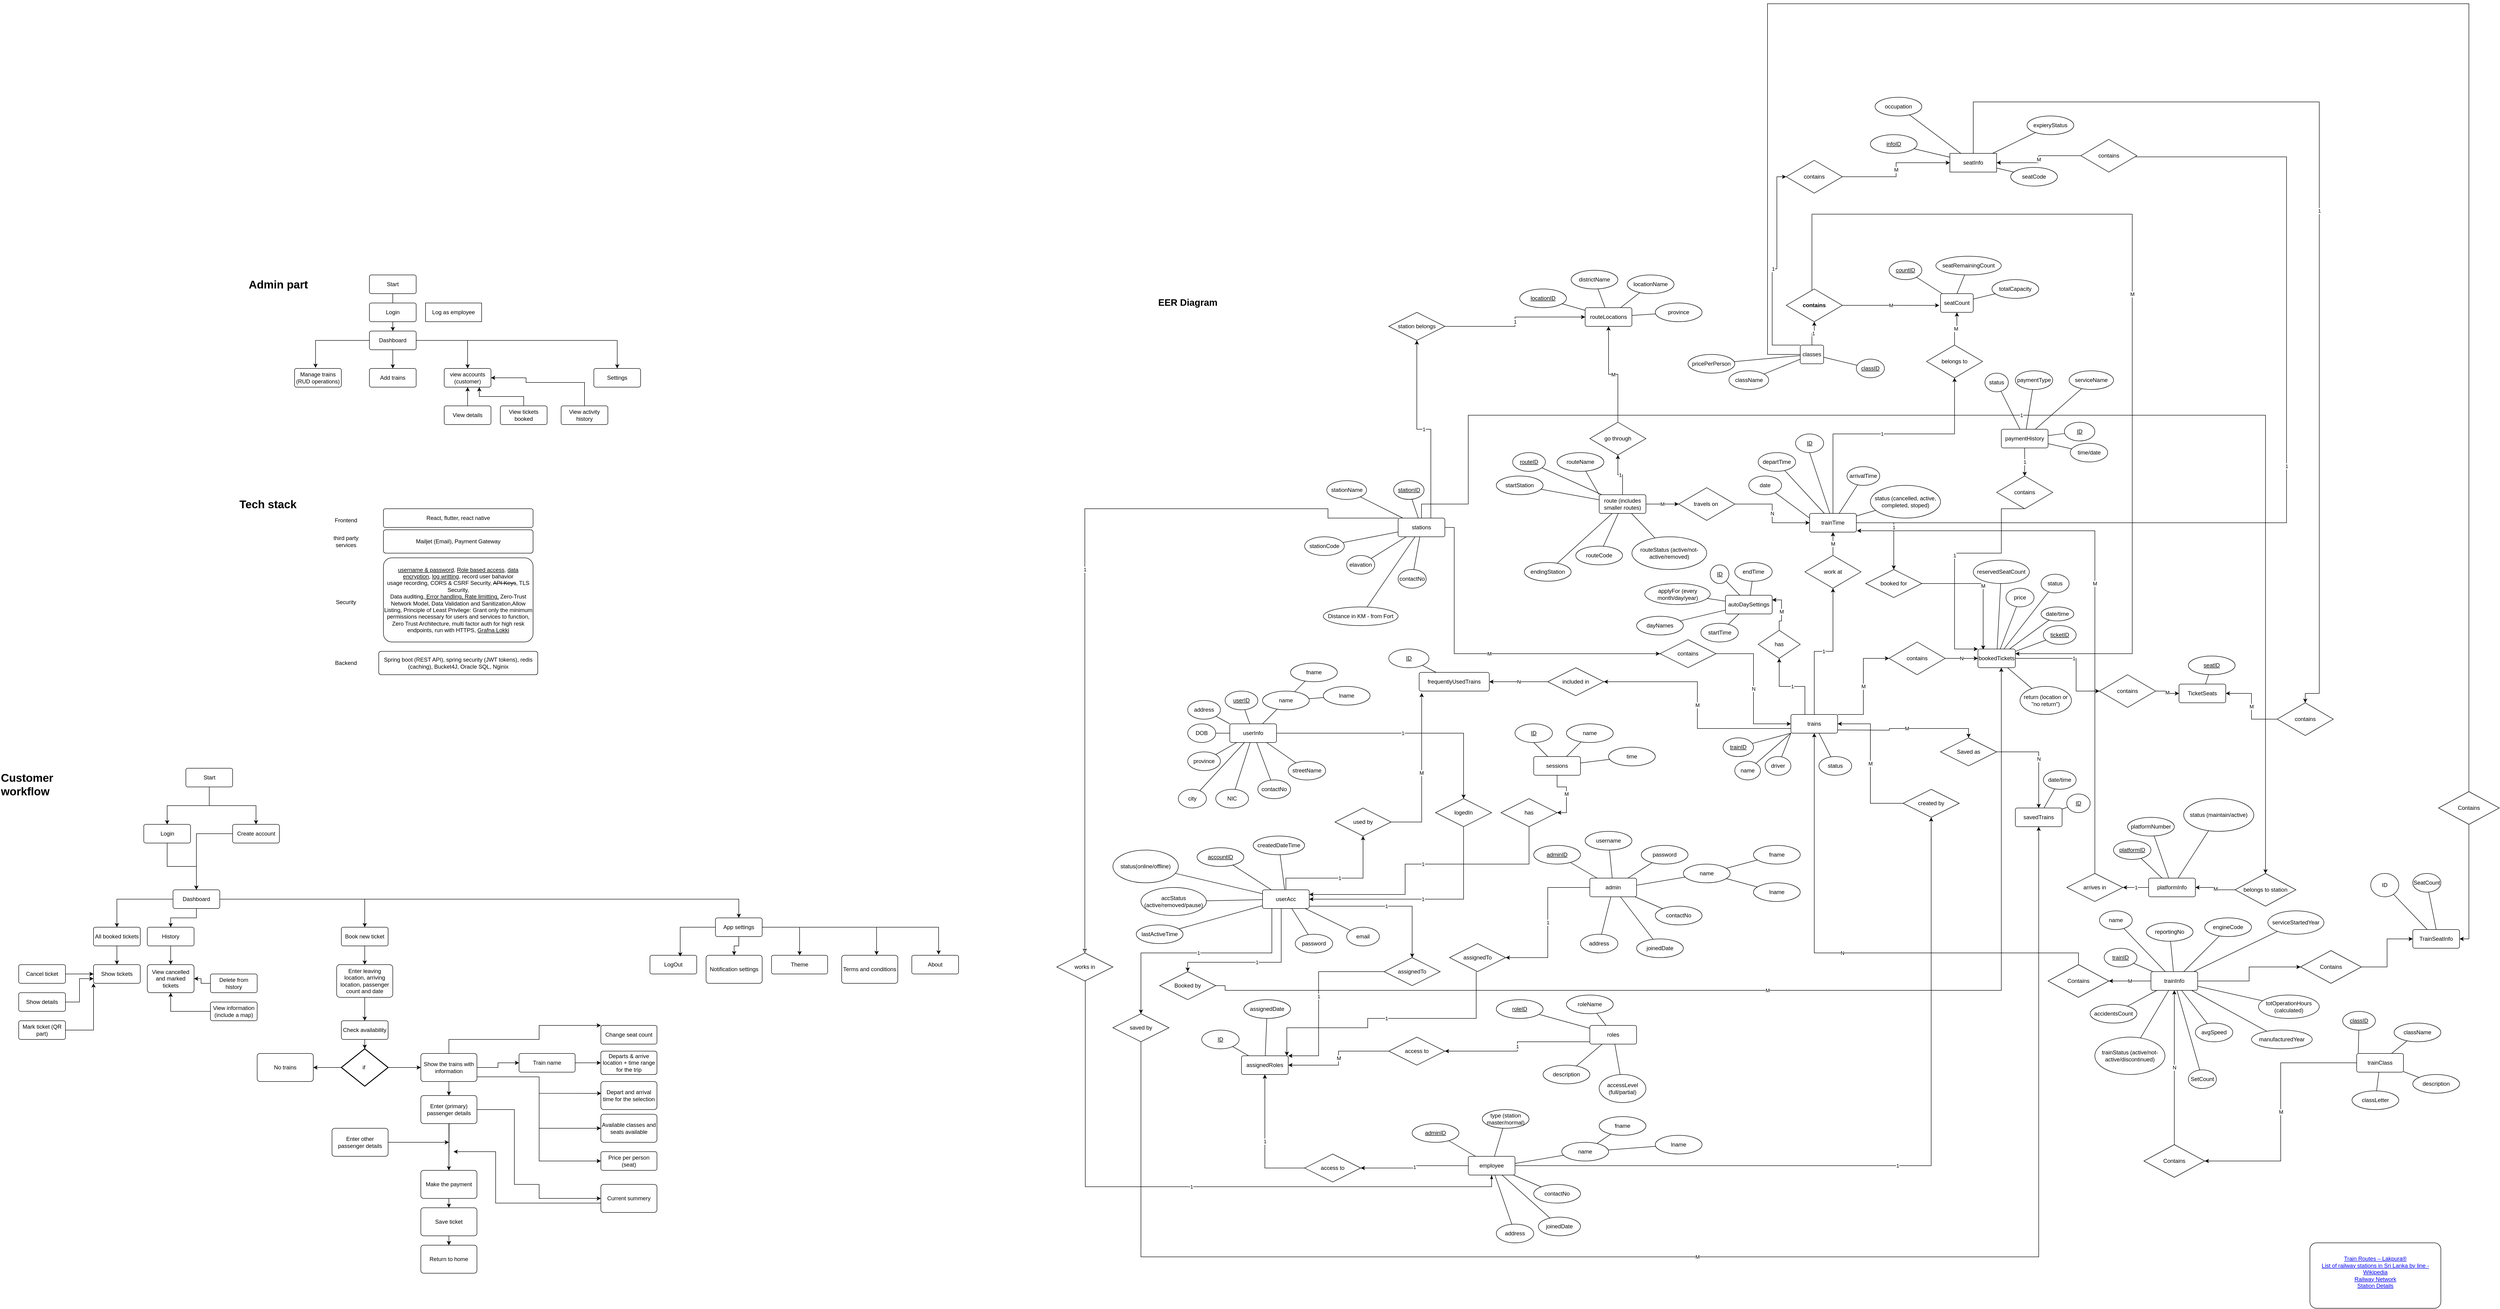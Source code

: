 <mxfile version="28.0.4" pages="2">
  <diagram name="Page-1" id="S-loCbMiCD3eQ0C2EWXm">
    <mxGraphModel dx="2863" dy="4016" grid="1" gridSize="10" guides="1" tooltips="1" connect="1" arrows="1" fold="1" page="1" pageScale="1" pageWidth="850" pageHeight="1100" math="0" shadow="0">
      <root>
        <mxCell id="0" />
        <mxCell id="1" parent="0" />
        <mxCell id="ihODlRqWH2nUnr_b5y7S-8" style="edgeStyle=orthogonalEdgeStyle;rounded=0;orthogonalLoop=1;jettySize=auto;html=1;entryX=0.5;entryY=0;entryDx=0;entryDy=0;" parent="1" source="TaY7MD22r1zGkPn74SO2-1" target="ihODlRqWH2nUnr_b5y7S-1" edge="1">
          <mxGeometry relative="1" as="geometry" />
        </mxCell>
        <mxCell id="ihODlRqWH2nUnr_b5y7S-9" style="edgeStyle=orthogonalEdgeStyle;rounded=0;orthogonalLoop=1;jettySize=auto;html=1;entryX=0.5;entryY=0;entryDx=0;entryDy=0;" parent="1" source="TaY7MD22r1zGkPn74SO2-1" target="ihODlRqWH2nUnr_b5y7S-2" edge="1">
          <mxGeometry relative="1" as="geometry" />
        </mxCell>
        <mxCell id="TaY7MD22r1zGkPn74SO2-1" value="Start" style="rounded=1;arcSize=10;whiteSpace=wrap;html=1;align=center;" parent="1" vertex="1">
          <mxGeometry x="-862.5" y="-865" width="100" height="40" as="geometry" />
        </mxCell>
        <mxCell id="ihODlRqWH2nUnr_b5y7S-10" style="edgeStyle=orthogonalEdgeStyle;rounded=0;orthogonalLoop=1;jettySize=auto;html=1;entryX=0.5;entryY=0;entryDx=0;entryDy=0;" parent="1" source="ihODlRqWH2nUnr_b5y7S-1" target="ihODlRqWH2nUnr_b5y7S-3" edge="1">
          <mxGeometry relative="1" as="geometry" />
        </mxCell>
        <mxCell id="ihODlRqWH2nUnr_b5y7S-1" value="Login" style="rounded=1;arcSize=10;whiteSpace=wrap;html=1;align=center;" parent="1" vertex="1">
          <mxGeometry x="-952.5" y="-745" width="100" height="40" as="geometry" />
        </mxCell>
        <mxCell id="ihODlRqWH2nUnr_b5y7S-11" style="edgeStyle=orthogonalEdgeStyle;rounded=0;orthogonalLoop=1;jettySize=auto;html=1;entryX=0.5;entryY=0;entryDx=0;entryDy=0;" parent="1" source="ihODlRqWH2nUnr_b5y7S-2" target="ihODlRqWH2nUnr_b5y7S-3" edge="1">
          <mxGeometry relative="1" as="geometry" />
        </mxCell>
        <mxCell id="ihODlRqWH2nUnr_b5y7S-2" value="Create account" style="rounded=1;arcSize=10;whiteSpace=wrap;html=1;align=center;" parent="1" vertex="1">
          <mxGeometry x="-762.5" y="-745" width="100" height="40" as="geometry" />
        </mxCell>
        <mxCell id="ihODlRqWH2nUnr_b5y7S-12" style="edgeStyle=orthogonalEdgeStyle;rounded=0;orthogonalLoop=1;jettySize=auto;html=1;entryX=0.5;entryY=0;entryDx=0;entryDy=0;" parent="1" source="ihODlRqWH2nUnr_b5y7S-3" target="ihODlRqWH2nUnr_b5y7S-4" edge="1">
          <mxGeometry relative="1" as="geometry" />
        </mxCell>
        <mxCell id="ihODlRqWH2nUnr_b5y7S-13" style="edgeStyle=orthogonalEdgeStyle;rounded=0;orthogonalLoop=1;jettySize=auto;html=1;entryX=0.5;entryY=0;entryDx=0;entryDy=0;" parent="1" source="ihODlRqWH2nUnr_b5y7S-3" target="ihODlRqWH2nUnr_b5y7S-5" edge="1">
          <mxGeometry relative="1" as="geometry" />
        </mxCell>
        <mxCell id="ihODlRqWH2nUnr_b5y7S-14" style="edgeStyle=orthogonalEdgeStyle;rounded=0;orthogonalLoop=1;jettySize=auto;html=1;entryX=0.5;entryY=0;entryDx=0;entryDy=0;" parent="1" source="ihODlRqWH2nUnr_b5y7S-3" target="ihODlRqWH2nUnr_b5y7S-6" edge="1">
          <mxGeometry relative="1" as="geometry" />
        </mxCell>
        <mxCell id="ihODlRqWH2nUnr_b5y7S-15" style="edgeStyle=orthogonalEdgeStyle;rounded=0;orthogonalLoop=1;jettySize=auto;html=1;entryX=0.5;entryY=0;entryDx=0;entryDy=0;" parent="1" source="ihODlRqWH2nUnr_b5y7S-3" target="ihODlRqWH2nUnr_b5y7S-7" edge="1">
          <mxGeometry relative="1" as="geometry" />
        </mxCell>
        <mxCell id="ihODlRqWH2nUnr_b5y7S-3" value="Dashboard" style="rounded=1;arcSize=10;whiteSpace=wrap;html=1;align=center;" parent="1" vertex="1">
          <mxGeometry x="-890" y="-605" width="100" height="40" as="geometry" />
        </mxCell>
        <mxCell id="ihODlRqWH2nUnr_b5y7S-17" value="" style="edgeStyle=orthogonalEdgeStyle;rounded=0;orthogonalLoop=1;jettySize=auto;html=1;" parent="1" source="ihODlRqWH2nUnr_b5y7S-4" target="ihODlRqWH2nUnr_b5y7S-16" edge="1">
          <mxGeometry relative="1" as="geometry" />
        </mxCell>
        <mxCell id="ihODlRqWH2nUnr_b5y7S-4" value="All booked tickets" style="rounded=1;arcSize=10;whiteSpace=wrap;html=1;align=center;" parent="1" vertex="1">
          <mxGeometry x="-1060" y="-525" width="100" height="40" as="geometry" />
        </mxCell>
        <mxCell id="ihODlRqWH2nUnr_b5y7S-25" value="" style="edgeStyle=orthogonalEdgeStyle;rounded=0;orthogonalLoop=1;jettySize=auto;html=1;" parent="1" source="ihODlRqWH2nUnr_b5y7S-5" target="ihODlRqWH2nUnr_b5y7S-24" edge="1">
          <mxGeometry relative="1" as="geometry" />
        </mxCell>
        <mxCell id="ihODlRqWH2nUnr_b5y7S-5" value="History" style="rounded=1;arcSize=10;whiteSpace=wrap;html=1;align=center;" parent="1" vertex="1">
          <mxGeometry x="-945" y="-525" width="100" height="40" as="geometry" />
        </mxCell>
        <mxCell id="ihODlRqWH2nUnr_b5y7S-34" value="" style="edgeStyle=orthogonalEdgeStyle;rounded=0;orthogonalLoop=1;jettySize=auto;html=1;" parent="1" source="ihODlRqWH2nUnr_b5y7S-6" target="ihODlRqWH2nUnr_b5y7S-31" edge="1">
          <mxGeometry relative="1" as="geometry" />
        </mxCell>
        <mxCell id="ihODlRqWH2nUnr_b5y7S-6" value="Book new ticket" style="rounded=1;arcSize=10;whiteSpace=wrap;html=1;align=center;" parent="1" vertex="1">
          <mxGeometry x="-530" y="-525" width="100" height="40" as="geometry" />
        </mxCell>
        <mxCell id="ihODlRqWH2nUnr_b5y7S-77" value="" style="edgeStyle=orthogonalEdgeStyle;rounded=0;orthogonalLoop=1;jettySize=auto;html=1;" parent="1" source="ihODlRqWH2nUnr_b5y7S-7" target="ihODlRqWH2nUnr_b5y7S-72" edge="1">
          <mxGeometry relative="1" as="geometry" />
        </mxCell>
        <mxCell id="ihODlRqWH2nUnr_b5y7S-78" style="edgeStyle=orthogonalEdgeStyle;rounded=0;orthogonalLoop=1;jettySize=auto;html=1;entryX=0.5;entryY=0;entryDx=0;entryDy=0;" parent="1" source="ihODlRqWH2nUnr_b5y7S-7" target="ihODlRqWH2nUnr_b5y7S-73" edge="1">
          <mxGeometry relative="1" as="geometry" />
        </mxCell>
        <mxCell id="ihODlRqWH2nUnr_b5y7S-7" value="App settings" style="rounded=1;arcSize=10;whiteSpace=wrap;html=1;align=center;" parent="1" vertex="1">
          <mxGeometry x="270" y="-545" width="100" height="40" as="geometry" />
        </mxCell>
        <mxCell id="ihODlRqWH2nUnr_b5y7S-16" value="Show tickets" style="rounded=1;arcSize=10;whiteSpace=wrap;html=1;align=center;" parent="1" vertex="1">
          <mxGeometry x="-1060" y="-445" width="100" height="40" as="geometry" />
        </mxCell>
        <mxCell id="ihODlRqWH2nUnr_b5y7S-19" value="" style="edgeStyle=orthogonalEdgeStyle;rounded=0;orthogonalLoop=1;jettySize=auto;html=1;" parent="1" source="ihODlRqWH2nUnr_b5y7S-18" target="ihODlRqWH2nUnr_b5y7S-16" edge="1">
          <mxGeometry relative="1" as="geometry" />
        </mxCell>
        <mxCell id="ihODlRqWH2nUnr_b5y7S-18" value="Cancel ticket" style="rounded=1;arcSize=10;whiteSpace=wrap;html=1;align=center;" parent="1" vertex="1">
          <mxGeometry x="-1220" y="-445" width="100" height="40" as="geometry" />
        </mxCell>
        <mxCell id="ihODlRqWH2nUnr_b5y7S-22" style="edgeStyle=orthogonalEdgeStyle;rounded=0;orthogonalLoop=1;jettySize=auto;html=1;entryX=0;entryY=0.75;entryDx=0;entryDy=0;" parent="1" source="ihODlRqWH2nUnr_b5y7S-20" target="ihODlRqWH2nUnr_b5y7S-16" edge="1">
          <mxGeometry relative="1" as="geometry" />
        </mxCell>
        <mxCell id="ihODlRqWH2nUnr_b5y7S-20" value="Show details" style="rounded=1;arcSize=10;whiteSpace=wrap;html=1;align=center;" parent="1" vertex="1">
          <mxGeometry x="-1220" y="-385" width="100" height="40" as="geometry" />
        </mxCell>
        <mxCell id="ihODlRqWH2nUnr_b5y7S-23" style="edgeStyle=orthogonalEdgeStyle;rounded=0;orthogonalLoop=1;jettySize=auto;html=1;entryX=0;entryY=1;entryDx=0;entryDy=0;" parent="1" source="ihODlRqWH2nUnr_b5y7S-21" target="ihODlRqWH2nUnr_b5y7S-16" edge="1">
          <mxGeometry relative="1" as="geometry" />
        </mxCell>
        <mxCell id="ihODlRqWH2nUnr_b5y7S-21" value="Mark ticket (QR part)" style="rounded=1;arcSize=10;whiteSpace=wrap;html=1;align=center;" parent="1" vertex="1">
          <mxGeometry x="-1220" y="-325" width="100" height="40" as="geometry" />
        </mxCell>
        <mxCell id="ihODlRqWH2nUnr_b5y7S-24" value="View cancelled and marked tickets" style="rounded=1;arcSize=10;whiteSpace=wrap;html=1;align=center;" parent="1" vertex="1">
          <mxGeometry x="-945" y="-445" width="100" height="60" as="geometry" />
        </mxCell>
        <mxCell id="ihODlRqWH2nUnr_b5y7S-27" value="" style="edgeStyle=orthogonalEdgeStyle;rounded=0;orthogonalLoop=1;jettySize=auto;html=1;" parent="1" source="ihODlRqWH2nUnr_b5y7S-26" target="ihODlRqWH2nUnr_b5y7S-24" edge="1">
          <mxGeometry relative="1" as="geometry" />
        </mxCell>
        <mxCell id="ihODlRqWH2nUnr_b5y7S-26" value="Delete from history" style="rounded=1;arcSize=10;whiteSpace=wrap;html=1;align=center;" parent="1" vertex="1">
          <mxGeometry x="-810" y="-425" width="100" height="40" as="geometry" />
        </mxCell>
        <mxCell id="ihODlRqWH2nUnr_b5y7S-30" style="edgeStyle=orthogonalEdgeStyle;rounded=0;orthogonalLoop=1;jettySize=auto;html=1;entryX=0.5;entryY=1;entryDx=0;entryDy=0;" parent="1" source="ihODlRqWH2nUnr_b5y7S-28" target="ihODlRqWH2nUnr_b5y7S-24" edge="1">
          <mxGeometry relative="1" as="geometry" />
        </mxCell>
        <mxCell id="ihODlRqWH2nUnr_b5y7S-28" value="View information (include a map)" style="rounded=1;arcSize=10;whiteSpace=wrap;html=1;align=center;" parent="1" vertex="1">
          <mxGeometry x="-810" y="-365" width="100" height="40" as="geometry" />
        </mxCell>
        <mxCell id="ihODlRqWH2nUnr_b5y7S-35" value="" style="edgeStyle=orthogonalEdgeStyle;rounded=0;orthogonalLoop=1;jettySize=auto;html=1;" parent="1" source="ihODlRqWH2nUnr_b5y7S-31" target="ihODlRqWH2nUnr_b5y7S-32" edge="1">
          <mxGeometry relative="1" as="geometry" />
        </mxCell>
        <mxCell id="ihODlRqWH2nUnr_b5y7S-31" value="Enter leaving location, arriving location, passenger count and date" style="rounded=1;arcSize=10;whiteSpace=wrap;html=1;align=center;" parent="1" vertex="1">
          <mxGeometry x="-540" y="-445" width="120" height="70" as="geometry" />
        </mxCell>
        <mxCell id="ihODlRqWH2nUnr_b5y7S-36" value="" style="edgeStyle=orthogonalEdgeStyle;rounded=0;orthogonalLoop=1;jettySize=auto;html=1;" parent="1" source="ihODlRqWH2nUnr_b5y7S-32" target="ihODlRqWH2nUnr_b5y7S-33" edge="1">
          <mxGeometry relative="1" as="geometry" />
        </mxCell>
        <mxCell id="ihODlRqWH2nUnr_b5y7S-32" value="Check availability" style="rounded=1;arcSize=10;whiteSpace=wrap;html=1;align=center;" parent="1" vertex="1">
          <mxGeometry x="-530" y="-325" width="100" height="40" as="geometry" />
        </mxCell>
        <mxCell id="ihODlRqWH2nUnr_b5y7S-39" value="" style="edgeStyle=orthogonalEdgeStyle;rounded=0;orthogonalLoop=1;jettySize=auto;html=1;" parent="1" source="ihODlRqWH2nUnr_b5y7S-33" target="ihODlRqWH2nUnr_b5y7S-37" edge="1">
          <mxGeometry relative="1" as="geometry" />
        </mxCell>
        <mxCell id="ihODlRqWH2nUnr_b5y7S-40" value="" style="edgeStyle=orthogonalEdgeStyle;rounded=0;orthogonalLoop=1;jettySize=auto;html=1;" parent="1" source="ihODlRqWH2nUnr_b5y7S-33" target="ihODlRqWH2nUnr_b5y7S-38" edge="1">
          <mxGeometry relative="1" as="geometry" />
        </mxCell>
        <mxCell id="ihODlRqWH2nUnr_b5y7S-33" value="if&amp;nbsp;" style="strokeWidth=2;html=1;shape=mxgraph.flowchart.decision;whiteSpace=wrap;" parent="1" vertex="1">
          <mxGeometry x="-530" y="-265" width="100" height="80" as="geometry" />
        </mxCell>
        <mxCell id="ihODlRqWH2nUnr_b5y7S-46" value="" style="edgeStyle=orthogonalEdgeStyle;rounded=0;orthogonalLoop=1;jettySize=auto;html=1;" parent="1" source="ihODlRqWH2nUnr_b5y7S-37" target="ihODlRqWH2nUnr_b5y7S-42" edge="1">
          <mxGeometry relative="1" as="geometry" />
        </mxCell>
        <mxCell id="ihODlRqWH2nUnr_b5y7S-54" style="edgeStyle=orthogonalEdgeStyle;rounded=0;orthogonalLoop=1;jettySize=auto;html=1;entryX=0;entryY=0.5;entryDx=0;entryDy=0;" parent="1" source="ihODlRqWH2nUnr_b5y7S-37" target="ihODlRqWH2nUnr_b5y7S-51" edge="1">
          <mxGeometry relative="1" as="geometry" />
        </mxCell>
        <mxCell id="ihODlRqWH2nUnr_b5y7S-61" style="edgeStyle=orthogonalEdgeStyle;rounded=0;orthogonalLoop=1;jettySize=auto;html=1;entryX=0.006;entryY=0.422;entryDx=0;entryDy=0;entryPerimeter=0;" parent="1" source="ihODlRqWH2nUnr_b5y7S-37" target="ihODlRqWH2nUnr_b5y7S-55" edge="1">
          <mxGeometry relative="1" as="geometry">
            <mxPoint x="-40" y="-135" as="targetPoint" />
            <Array as="points">
              <mxPoint x="-107" y="-205" />
              <mxPoint x="-107" y="-170" />
            </Array>
          </mxGeometry>
        </mxCell>
        <mxCell id="ihODlRqWH2nUnr_b5y7S-62" style="edgeStyle=orthogonalEdgeStyle;rounded=0;orthogonalLoop=1;jettySize=auto;html=1;entryX=0;entryY=0.5;entryDx=0;entryDy=0;" parent="1" source="ihODlRqWH2nUnr_b5y7S-37" target="ihODlRqWH2nUnr_b5y7S-56" edge="1">
          <mxGeometry relative="1" as="geometry">
            <Array as="points">
              <mxPoint x="-107" y="-205" />
              <mxPoint x="-107" y="-95" />
            </Array>
          </mxGeometry>
        </mxCell>
        <mxCell id="ihODlRqWH2nUnr_b5y7S-63" style="edgeStyle=orthogonalEdgeStyle;rounded=0;orthogonalLoop=1;jettySize=auto;html=1;entryX=0;entryY=0.5;entryDx=0;entryDy=0;" parent="1" source="ihODlRqWH2nUnr_b5y7S-37" target="ihODlRqWH2nUnr_b5y7S-57" edge="1">
          <mxGeometry relative="1" as="geometry">
            <Array as="points">
              <mxPoint x="-107" y="-205" />
              <mxPoint x="-107" y="-25" />
            </Array>
          </mxGeometry>
        </mxCell>
        <mxCell id="ihODlRqWH2nUnr_b5y7S-65" style="edgeStyle=orthogonalEdgeStyle;rounded=0;orthogonalLoop=1;jettySize=auto;html=1;" parent="1" source="ihODlRqWH2nUnr_b5y7S-37" target="ihODlRqWH2nUnr_b5y7S-64" edge="1">
          <mxGeometry relative="1" as="geometry">
            <Array as="points">
              <mxPoint x="-300" y="-285" />
              <mxPoint x="-107" y="-285" />
              <mxPoint x="-107" y="-315" />
            </Array>
          </mxGeometry>
        </mxCell>
        <mxCell id="ihODlRqWH2nUnr_b5y7S-37" value="Show the trains with information" style="rounded=1;arcSize=10;whiteSpace=wrap;html=1;align=center;" parent="1" vertex="1">
          <mxGeometry x="-360" y="-255" width="120" height="60" as="geometry" />
        </mxCell>
        <mxCell id="ihODlRqWH2nUnr_b5y7S-38" value="No trains" style="rounded=1;arcSize=10;whiteSpace=wrap;html=1;align=center;" parent="1" vertex="1">
          <mxGeometry x="-710" y="-255" width="120" height="60" as="geometry" />
        </mxCell>
        <mxCell id="ihODlRqWH2nUnr_b5y7S-47" value="" style="edgeStyle=orthogonalEdgeStyle;rounded=0;orthogonalLoop=1;jettySize=auto;html=1;" parent="1" target="ihODlRqWH2nUnr_b5y7S-43" edge="1">
          <mxGeometry relative="1" as="geometry">
            <mxPoint x="-300" y="-185" as="sourcePoint" />
          </mxGeometry>
        </mxCell>
        <mxCell id="ihODlRqWH2nUnr_b5y7S-48" value="" style="edgeStyle=orthogonalEdgeStyle;rounded=0;orthogonalLoop=1;jettySize=auto;html=1;" parent="1" source="ihODlRqWH2nUnr_b5y7S-42" target="ihODlRqWH2nUnr_b5y7S-44" edge="1">
          <mxGeometry relative="1" as="geometry" />
        </mxCell>
        <mxCell id="ihODlRqWH2nUnr_b5y7S-67" style="edgeStyle=orthogonalEdgeStyle;rounded=0;orthogonalLoop=1;jettySize=auto;html=1;entryX=0;entryY=0.5;entryDx=0;entryDy=0;" parent="1" source="ihODlRqWH2nUnr_b5y7S-42" target="ihODlRqWH2nUnr_b5y7S-66" edge="1">
          <mxGeometry relative="1" as="geometry">
            <Array as="points">
              <mxPoint x="-160" y="-135" />
              <mxPoint x="-160" y="25" />
              <mxPoint x="-107" y="25" />
              <mxPoint x="-107" y="55" />
            </Array>
          </mxGeometry>
        </mxCell>
        <mxCell id="ihODlRqWH2nUnr_b5y7S-42" value="Enter (primary) passenger details" style="rounded=1;arcSize=10;whiteSpace=wrap;html=1;align=center;" parent="1" vertex="1">
          <mxGeometry x="-360" y="-165" width="120" height="60" as="geometry" />
        </mxCell>
        <mxCell id="ihODlRqWH2nUnr_b5y7S-49" value="" style="edgeStyle=orthogonalEdgeStyle;rounded=0;orthogonalLoop=1;jettySize=auto;html=1;" parent="1" source="ihODlRqWH2nUnr_b5y7S-43" target="ihODlRqWH2nUnr_b5y7S-45" edge="1">
          <mxGeometry relative="1" as="geometry" />
        </mxCell>
        <mxCell id="ihODlRqWH2nUnr_b5y7S-43" value="Make the payment" style="rounded=1;arcSize=10;whiteSpace=wrap;html=1;align=center;" parent="1" vertex="1">
          <mxGeometry x="-360" y="-5" width="120" height="60" as="geometry" />
        </mxCell>
        <mxCell id="ihODlRqWH2nUnr_b5y7S-50" value="" style="edgeStyle=orthogonalEdgeStyle;rounded=0;orthogonalLoop=1;jettySize=auto;html=1;" parent="1" source="ihODlRqWH2nUnr_b5y7S-44" target="ihODlRqWH2nUnr_b5y7S-45" edge="1">
          <mxGeometry relative="1" as="geometry" />
        </mxCell>
        <mxCell id="ihODlRqWH2nUnr_b5y7S-44" value="Save ticket" style="rounded=1;arcSize=10;whiteSpace=wrap;html=1;align=center;" parent="1" vertex="1">
          <mxGeometry x="-360" y="75" width="120" height="60" as="geometry" />
        </mxCell>
        <mxCell id="ihODlRqWH2nUnr_b5y7S-45" value="Return to home" style="rounded=1;arcSize=10;whiteSpace=wrap;html=1;align=center;" parent="1" vertex="1">
          <mxGeometry x="-360" y="155" width="120" height="60" as="geometry" />
        </mxCell>
        <mxCell id="ihODlRqWH2nUnr_b5y7S-53" value="" style="edgeStyle=orthogonalEdgeStyle;rounded=0;orthogonalLoop=1;jettySize=auto;html=1;" parent="1" source="ihODlRqWH2nUnr_b5y7S-51" target="ihODlRqWH2nUnr_b5y7S-52" edge="1">
          <mxGeometry relative="1" as="geometry" />
        </mxCell>
        <mxCell id="ihODlRqWH2nUnr_b5y7S-51" value="Train name" style="rounded=1;arcSize=10;whiteSpace=wrap;html=1;align=center;" parent="1" vertex="1">
          <mxGeometry x="-150" y="-255" width="120" height="40" as="geometry" />
        </mxCell>
        <mxCell id="ihODlRqWH2nUnr_b5y7S-52" value="Departs &amp;amp; arrive location + time range for the trip" style="rounded=1;arcSize=10;whiteSpace=wrap;html=1;align=center;" parent="1" vertex="1">
          <mxGeometry x="25" y="-260" width="120" height="50" as="geometry" />
        </mxCell>
        <mxCell id="ihODlRqWH2nUnr_b5y7S-55" value="Depart and arrival time for the selection" style="rounded=1;arcSize=10;whiteSpace=wrap;html=1;align=center;" parent="1" vertex="1">
          <mxGeometry x="25" y="-195" width="120" height="60" as="geometry" />
        </mxCell>
        <mxCell id="ihODlRqWH2nUnr_b5y7S-56" value="Available classes and seats available" style="rounded=1;arcSize=10;whiteSpace=wrap;html=1;align=center;" parent="1" vertex="1">
          <mxGeometry x="25" y="-125" width="120" height="60" as="geometry" />
        </mxCell>
        <mxCell id="ihODlRqWH2nUnr_b5y7S-57" value="Price per person (seat)" style="rounded=1;arcSize=10;whiteSpace=wrap;html=1;align=center;" parent="1" vertex="1">
          <mxGeometry x="25" y="-45" width="120" height="40" as="geometry" />
        </mxCell>
        <mxCell id="ihODlRqWH2nUnr_b5y7S-64" value="Change seat count" style="rounded=1;arcSize=10;whiteSpace=wrap;html=1;align=center;" parent="1" vertex="1">
          <mxGeometry x="25" y="-315" width="120" height="40" as="geometry" />
        </mxCell>
        <mxCell id="ihODlRqWH2nUnr_b5y7S-70" style="edgeStyle=orthogonalEdgeStyle;rounded=0;orthogonalLoop=1;jettySize=auto;html=1;" parent="1" edge="1">
          <mxGeometry relative="1" as="geometry">
            <mxPoint x="-290" y="-45" as="targetPoint" />
            <mxPoint x="25" y="65" as="sourcePoint" />
            <Array as="points">
              <mxPoint x="-200" y="65" />
              <mxPoint x="-200" y="-45" />
            </Array>
          </mxGeometry>
        </mxCell>
        <mxCell id="ihODlRqWH2nUnr_b5y7S-66" value="Current summery" style="rounded=1;arcSize=10;whiteSpace=wrap;html=1;align=center;" parent="1" vertex="1">
          <mxGeometry x="25" y="25" width="120" height="60" as="geometry" />
        </mxCell>
        <mxCell id="ihODlRqWH2nUnr_b5y7S-69" style="edgeStyle=orthogonalEdgeStyle;rounded=0;orthogonalLoop=1;jettySize=auto;html=1;" parent="1" source="ihODlRqWH2nUnr_b5y7S-68" edge="1">
          <mxGeometry relative="1" as="geometry">
            <mxPoint x="-300.0" y="-65" as="targetPoint" />
          </mxGeometry>
        </mxCell>
        <mxCell id="ihODlRqWH2nUnr_b5y7S-68" value="Enter other passenger details" style="rounded=1;arcSize=10;whiteSpace=wrap;html=1;align=center;" parent="1" vertex="1">
          <mxGeometry x="-550" y="-95" width="120" height="60" as="geometry" />
        </mxCell>
        <mxCell id="ihODlRqWH2nUnr_b5y7S-71" value="LogOut" style="rounded=1;arcSize=10;whiteSpace=wrap;html=1;align=center;" parent="1" vertex="1">
          <mxGeometry x="130" y="-465" width="100" height="40" as="geometry" />
        </mxCell>
        <mxCell id="ihODlRqWH2nUnr_b5y7S-72" value="Notification settings" style="rounded=1;arcSize=10;whiteSpace=wrap;html=1;align=center;" parent="1" vertex="1">
          <mxGeometry x="250" y="-465" width="120" height="60" as="geometry" />
        </mxCell>
        <mxCell id="ihODlRqWH2nUnr_b5y7S-73" value="Theme" style="rounded=1;arcSize=10;whiteSpace=wrap;html=1;align=center;" parent="1" vertex="1">
          <mxGeometry x="390" y="-465" width="120" height="40" as="geometry" />
        </mxCell>
        <mxCell id="ihODlRqWH2nUnr_b5y7S-74" value="Terms and conditions" style="rounded=1;arcSize=10;whiteSpace=wrap;html=1;align=center;" parent="1" vertex="1">
          <mxGeometry x="540" y="-465" width="120" height="60" as="geometry" />
        </mxCell>
        <mxCell id="ihODlRqWH2nUnr_b5y7S-75" value="About" style="rounded=1;arcSize=10;whiteSpace=wrap;html=1;align=center;" parent="1" vertex="1">
          <mxGeometry x="690" y="-465" width="100" height="40" as="geometry" />
        </mxCell>
        <mxCell id="ihODlRqWH2nUnr_b5y7S-76" style="edgeStyle=orthogonalEdgeStyle;rounded=0;orthogonalLoop=1;jettySize=auto;html=1;entryX=0.647;entryY=0.068;entryDx=0;entryDy=0;entryPerimeter=0;" parent="1" source="ihODlRqWH2nUnr_b5y7S-7" target="ihODlRqWH2nUnr_b5y7S-71" edge="1">
          <mxGeometry relative="1" as="geometry" />
        </mxCell>
        <mxCell id="ihODlRqWH2nUnr_b5y7S-79" style="edgeStyle=orthogonalEdgeStyle;rounded=0;orthogonalLoop=1;jettySize=auto;html=1;entryX=0.622;entryY=-0.007;entryDx=0;entryDy=0;entryPerimeter=0;" parent="1" source="ihODlRqWH2nUnr_b5y7S-7" target="ihODlRqWH2nUnr_b5y7S-74" edge="1">
          <mxGeometry relative="1" as="geometry" />
        </mxCell>
        <mxCell id="ihODlRqWH2nUnr_b5y7S-80" style="edgeStyle=orthogonalEdgeStyle;rounded=0;orthogonalLoop=1;jettySize=auto;html=1;entryX=0.573;entryY=-0.037;entryDx=0;entryDy=0;entryPerimeter=0;" parent="1" source="ihODlRqWH2nUnr_b5y7S-7" target="ihODlRqWH2nUnr_b5y7S-75" edge="1">
          <mxGeometry relative="1" as="geometry" />
        </mxCell>
        <mxCell id="ihODlRqWH2nUnr_b5y7S-81" value="&lt;h1 style=&quot;margin-top: 0px;&quot;&gt;Customer workflow&lt;/h1&gt;" style="text;html=1;whiteSpace=wrap;overflow=hidden;rounded=0;" parent="1" vertex="1">
          <mxGeometry x="-1260" y="-865" width="180" height="70" as="geometry" />
        </mxCell>
        <mxCell id="ihODlRqWH2nUnr_b5y7S-82" value="&lt;h1 style=&quot;margin-top: 0px;&quot;&gt;Admin part&lt;/h1&gt;" style="text;html=1;whiteSpace=wrap;overflow=hidden;rounded=0;" parent="1" vertex="1">
          <mxGeometry x="-730" y="-1920" width="180" height="50" as="geometry" />
        </mxCell>
        <mxCell id="ihODlRqWH2nUnr_b5y7S-92" value="" style="edgeStyle=orthogonalEdgeStyle;rounded=0;orthogonalLoop=1;jettySize=auto;html=1;" parent="1" source="ihODlRqWH2nUnr_b5y7S-83" target="ihODlRqWH2nUnr_b5y7S-85" edge="1">
          <mxGeometry relative="1" as="geometry" />
        </mxCell>
        <mxCell id="ihODlRqWH2nUnr_b5y7S-83" value="Start" style="rounded=1;arcSize=10;whiteSpace=wrap;html=1;align=center;" parent="1" vertex="1">
          <mxGeometry x="-470" y="-1920" width="100" height="40" as="geometry" />
        </mxCell>
        <mxCell id="ihODlRqWH2nUnr_b5y7S-84" value="Login" style="rounded=1;arcSize=10;whiteSpace=wrap;html=1;align=center;" parent="1" vertex="1">
          <mxGeometry x="-470" y="-1860" width="100" height="40" as="geometry" />
        </mxCell>
        <mxCell id="ihODlRqWH2nUnr_b5y7S-94" value="" style="edgeStyle=orthogonalEdgeStyle;rounded=0;orthogonalLoop=1;jettySize=auto;html=1;" parent="1" source="ihODlRqWH2nUnr_b5y7S-85" target="ihODlRqWH2nUnr_b5y7S-86" edge="1">
          <mxGeometry relative="1" as="geometry" />
        </mxCell>
        <mxCell id="ihODlRqWH2nUnr_b5y7S-95" style="edgeStyle=orthogonalEdgeStyle;rounded=0;orthogonalLoop=1;jettySize=auto;html=1;entryX=0.5;entryY=0;entryDx=0;entryDy=0;" parent="1" source="ihODlRqWH2nUnr_b5y7S-85" target="ihODlRqWH2nUnr_b5y7S-88" edge="1">
          <mxGeometry relative="1" as="geometry" />
        </mxCell>
        <mxCell id="ihODlRqWH2nUnr_b5y7S-100" style="edgeStyle=orthogonalEdgeStyle;rounded=0;orthogonalLoop=1;jettySize=auto;html=1;entryX=0.5;entryY=0;entryDx=0;entryDy=0;" parent="1" source="ihODlRqWH2nUnr_b5y7S-85" target="ihODlRqWH2nUnr_b5y7S-99" edge="1">
          <mxGeometry relative="1" as="geometry" />
        </mxCell>
        <mxCell id="ihODlRqWH2nUnr_b5y7S-85" value="Dashboard" style="rounded=1;arcSize=10;whiteSpace=wrap;html=1;align=center;" parent="1" vertex="1">
          <mxGeometry x="-470" y="-1800" width="100" height="40" as="geometry" />
        </mxCell>
        <mxCell id="ihODlRqWH2nUnr_b5y7S-86" value="Add trains" style="rounded=1;arcSize=10;whiteSpace=wrap;html=1;align=center;" parent="1" vertex="1">
          <mxGeometry x="-470" y="-1720" width="100" height="40" as="geometry" />
        </mxCell>
        <mxCell id="ihODlRqWH2nUnr_b5y7S-87" value="Manage trains (RUD operations)" style="rounded=1;arcSize=10;whiteSpace=wrap;html=1;align=center;" parent="1" vertex="1">
          <mxGeometry x="-630" y="-1720" width="100" height="40" as="geometry" />
        </mxCell>
        <mxCell id="ihODlRqWH2nUnr_b5y7S-88" value="view accounts (customer)" style="rounded=1;arcSize=10;whiteSpace=wrap;html=1;align=center;" parent="1" vertex="1">
          <mxGeometry x="-310" y="-1720" width="100" height="40" as="geometry" />
        </mxCell>
        <mxCell id="ihODlRqWH2nUnr_b5y7S-96" value="" style="edgeStyle=orthogonalEdgeStyle;rounded=0;orthogonalLoop=1;jettySize=auto;html=1;" parent="1" source="ihODlRqWH2nUnr_b5y7S-89" target="ihODlRqWH2nUnr_b5y7S-88" edge="1">
          <mxGeometry relative="1" as="geometry" />
        </mxCell>
        <mxCell id="ihODlRqWH2nUnr_b5y7S-89" value="View details" style="rounded=1;arcSize=10;whiteSpace=wrap;html=1;align=center;" parent="1" vertex="1">
          <mxGeometry x="-310" y="-1640" width="100" height="40" as="geometry" />
        </mxCell>
        <mxCell id="ihODlRqWH2nUnr_b5y7S-97" style="edgeStyle=orthogonalEdgeStyle;rounded=0;orthogonalLoop=1;jettySize=auto;html=1;entryX=0.75;entryY=1;entryDx=0;entryDy=0;" parent="1" source="ihODlRqWH2nUnr_b5y7S-90" target="ihODlRqWH2nUnr_b5y7S-88" edge="1">
          <mxGeometry relative="1" as="geometry">
            <Array as="points">
              <mxPoint x="-140" y="-1660" />
              <mxPoint x="-235" y="-1660" />
            </Array>
          </mxGeometry>
        </mxCell>
        <mxCell id="ihODlRqWH2nUnr_b5y7S-90" value="View tickets booked" style="rounded=1;arcSize=10;whiteSpace=wrap;html=1;align=center;" parent="1" vertex="1">
          <mxGeometry x="-190" y="-1640" width="100" height="40" as="geometry" />
        </mxCell>
        <mxCell id="ihODlRqWH2nUnr_b5y7S-98" style="edgeStyle=orthogonalEdgeStyle;rounded=0;orthogonalLoop=1;jettySize=auto;html=1;entryX=1;entryY=0.5;entryDx=0;entryDy=0;" parent="1" source="ihODlRqWH2nUnr_b5y7S-91" target="ihODlRqWH2nUnr_b5y7S-88" edge="1">
          <mxGeometry relative="1" as="geometry">
            <Array as="points">
              <mxPoint x="-10" y="-1690" />
              <mxPoint x="-135" y="-1690" />
              <mxPoint x="-135" y="-1700" />
            </Array>
          </mxGeometry>
        </mxCell>
        <mxCell id="ihODlRqWH2nUnr_b5y7S-91" value="View activity history" style="rounded=1;arcSize=10;whiteSpace=wrap;html=1;align=center;" parent="1" vertex="1">
          <mxGeometry x="-60" y="-1640" width="100" height="40" as="geometry" />
        </mxCell>
        <mxCell id="ihODlRqWH2nUnr_b5y7S-93" style="edgeStyle=orthogonalEdgeStyle;rounded=0;orthogonalLoop=1;jettySize=auto;html=1;entryX=0.448;entryY=-0.033;entryDx=0;entryDy=0;entryPerimeter=0;" parent="1" source="ihODlRqWH2nUnr_b5y7S-85" target="ihODlRqWH2nUnr_b5y7S-87" edge="1">
          <mxGeometry relative="1" as="geometry" />
        </mxCell>
        <mxCell id="ihODlRqWH2nUnr_b5y7S-99" value="Settings" style="rounded=1;arcSize=10;whiteSpace=wrap;html=1;align=center;" parent="1" vertex="1">
          <mxGeometry x="10" y="-1720" width="100" height="40" as="geometry" />
        </mxCell>
        <mxCell id="ihODlRqWH2nUnr_b5y7S-101" value="React, flutter, react native" style="rounded=1;arcSize=10;whiteSpace=wrap;html=1;align=center;" parent="1" vertex="1">
          <mxGeometry x="-440" y="-1420" width="320" height="40" as="geometry" />
        </mxCell>
        <mxCell id="ihODlRqWH2nUnr_b5y7S-102" value="&lt;h1 style=&quot;margin-top: 0px;&quot;&gt;Tech stack&lt;/h1&gt;" style="text;html=1;whiteSpace=wrap;overflow=hidden;rounded=0;" parent="1" vertex="1">
          <mxGeometry x="-750" y="-1450" width="180" height="50" as="geometry" />
        </mxCell>
        <mxCell id="ihODlRqWH2nUnr_b5y7S-103" value="Mailjet (Email), Payment Gateway" style="rounded=1;arcSize=10;whiteSpace=wrap;html=1;align=center;" parent="1" vertex="1">
          <mxGeometry x="-440" y="-1375" width="320" height="50" as="geometry" />
        </mxCell>
        <mxCell id="0rw8UDTF2pYtxSH_e0a--1" value="Spring boot (REST API), spring security (JWT tokens), redis (caching), Bucket4J, Oracle SQL, Nginix" style="rounded=1;arcSize=10;whiteSpace=wrap;html=1;align=center;" parent="1" vertex="1">
          <mxGeometry x="-450" y="-1115" width="340" height="50" as="geometry" />
        </mxCell>
        <mxCell id="LdmcDAW8UIcDraorrDWU-1" value="&lt;u&gt;username &amp;amp; password&lt;/u&gt;, &lt;u&gt;Role based access&lt;/u&gt;, &lt;u&gt;data encryption&lt;/u&gt;, &lt;u&gt;log writting&lt;/u&gt;, record user bahavior&lt;div&gt;usage recording, CORS &amp;amp; CSRF Security, &lt;strike&gt;API Keys&lt;/strike&gt;, TLS Security,&lt;/div&gt;&lt;div&gt;Data auditing,&lt;u&gt; Error handling, Rate limitting,&lt;/u&gt;&amp;nbsp;Zero-Trust Network Model,&amp;nbsp;Data Validation and Sanitization,Allow Listing,&amp;nbsp;Principle of Least Privilege:&amp;nbsp;Grant only the minimum permissions necessary for users and services to function,&lt;/div&gt;&lt;div&gt;Zero Trust Architecture, multi factor auth for high resk endpoints, run with HTTPS, &lt;u&gt;Grafna Lokki&lt;/u&gt;&lt;/div&gt;" style="rounded=1;arcSize=10;whiteSpace=wrap;html=1;align=center;" parent="1" vertex="1">
          <mxGeometry x="-440" y="-1315" width="320" height="180" as="geometry" />
        </mxCell>
        <mxCell id="LdmcDAW8UIcDraorrDWU-2" value="Frontend" style="text;html=1;align=center;verticalAlign=middle;whiteSpace=wrap;rounded=0;" parent="1" vertex="1">
          <mxGeometry x="-550" y="-1410" width="60" height="30" as="geometry" />
        </mxCell>
        <mxCell id="LdmcDAW8UIcDraorrDWU-3" value="third party services" style="text;html=1;align=center;verticalAlign=middle;whiteSpace=wrap;rounded=0;" parent="1" vertex="1">
          <mxGeometry x="-550" y="-1365" width="60" height="30" as="geometry" />
        </mxCell>
        <mxCell id="LdmcDAW8UIcDraorrDWU-4" value="Security" style="text;html=1;align=center;verticalAlign=middle;whiteSpace=wrap;rounded=0;" parent="1" vertex="1">
          <mxGeometry x="-550" y="-1235" width="60" height="30" as="geometry" />
        </mxCell>
        <mxCell id="_nJnUWtmug6rH-iCeeiR-1" value="Backend" style="text;html=1;align=center;verticalAlign=middle;whiteSpace=wrap;rounded=0;" parent="1" vertex="1">
          <mxGeometry x="-550" y="-1105" width="60" height="30" as="geometry" />
        </mxCell>
        <mxCell id="Lno6rDM_qNSOGKfufWpZ-15" value="&lt;font style=&quot;font-size: 20px;&quot;&gt;&lt;b&gt;EER Diagram&lt;/b&gt;&lt;/font&gt;" style="text;html=1;whiteSpace=wrap;overflow=hidden;rounded=0;" parent="1" vertex="1">
          <mxGeometry x="1215" y="-1880" width="130" height="50" as="geometry" />
        </mxCell>
        <mxCell id="Lno6rDM_qNSOGKfufWpZ-65" value="1" style="edgeStyle=orthogonalEdgeStyle;rounded=0;orthogonalLoop=1;jettySize=auto;html=1;entryX=0.5;entryY=0;entryDx=0;entryDy=0;" parent="1" source="Lno6rDM_qNSOGKfufWpZ-16" target="Lno6rDM_qNSOGKfufWpZ-64" edge="1">
          <mxGeometry relative="1" as="geometry" />
        </mxCell>
        <mxCell id="Lno6rDM_qNSOGKfufWpZ-16" value="userInfo" style="rounded=1;arcSize=10;whiteSpace=wrap;html=1;align=center;" parent="1" vertex="1">
          <mxGeometry x="1370" y="-960" width="100" height="40" as="geometry" />
        </mxCell>
        <mxCell id="Lno6rDM_qNSOGKfufWpZ-17" value="userID" style="ellipse;whiteSpace=wrap;html=1;align=center;fontStyle=4;" parent="1" vertex="1">
          <mxGeometry x="1360" y="-1030" width="70" height="40" as="geometry" />
        </mxCell>
        <mxCell id="Lno6rDM_qNSOGKfufWpZ-18" value="name" style="ellipse;whiteSpace=wrap;html=1;align=center;" parent="1" vertex="1">
          <mxGeometry x="1440" y="-1030" width="100" height="40" as="geometry" />
        </mxCell>
        <mxCell id="Lno6rDM_qNSOGKfufWpZ-19" value="lname" style="ellipse;whiteSpace=wrap;html=1;align=center;" parent="1" vertex="1">
          <mxGeometry x="1570" y="-1040" width="100" height="40" as="geometry" />
        </mxCell>
        <mxCell id="Lno6rDM_qNSOGKfufWpZ-20" value="fname" style="ellipse;whiteSpace=wrap;html=1;align=center;" parent="1" vertex="1">
          <mxGeometry x="1500" y="-1090" width="100" height="40" as="geometry" />
        </mxCell>
        <mxCell id="Lno6rDM_qNSOGKfufWpZ-26" value="DOB" style="ellipse;whiteSpace=wrap;html=1;align=center;" parent="1" vertex="1">
          <mxGeometry x="1280" y="-960" width="60" height="40" as="geometry" />
        </mxCell>
        <mxCell id="Lno6rDM_qNSOGKfufWpZ-27" value="address" style="ellipse;whiteSpace=wrap;html=1;align=center;" parent="1" vertex="1">
          <mxGeometry x="1280" y="-1010" width="70" height="40" as="geometry" />
        </mxCell>
        <mxCell id="Lno6rDM_qNSOGKfufWpZ-28" value="city" style="ellipse;whiteSpace=wrap;html=1;align=center;" parent="1" vertex="1">
          <mxGeometry x="1260" y="-820" width="60" height="40" as="geometry" />
        </mxCell>
        <mxCell id="Lno6rDM_qNSOGKfufWpZ-29" value="province" style="ellipse;whiteSpace=wrap;html=1;align=center;" parent="1" vertex="1">
          <mxGeometry x="1280" y="-900" width="70" height="40" as="geometry" />
        </mxCell>
        <mxCell id="Lno6rDM_qNSOGKfufWpZ-30" value="" style="endArrow=none;html=1;rounded=0;entryX=0;entryY=0;entryDx=0;entryDy=0;" parent="1" source="Lno6rDM_qNSOGKfufWpZ-27" target="Lno6rDM_qNSOGKfufWpZ-16" edge="1">
          <mxGeometry width="50" height="50" relative="1" as="geometry">
            <mxPoint x="1270" y="-620" as="sourcePoint" />
            <mxPoint x="1320" y="-670" as="targetPoint" />
          </mxGeometry>
        </mxCell>
        <mxCell id="Lno6rDM_qNSOGKfufWpZ-31" value="" style="endArrow=none;html=1;rounded=0;" parent="1" source="Lno6rDM_qNSOGKfufWpZ-16" target="Lno6rDM_qNSOGKfufWpZ-26" edge="1">
          <mxGeometry width="50" height="50" relative="1" as="geometry">
            <mxPoint x="1340" y="-640" as="sourcePoint" />
            <mxPoint x="1390" y="-690" as="targetPoint" />
          </mxGeometry>
        </mxCell>
        <mxCell id="Lno6rDM_qNSOGKfufWpZ-32" value="" style="endArrow=none;html=1;rounded=0;" parent="1" source="Lno6rDM_qNSOGKfufWpZ-16" target="Lno6rDM_qNSOGKfufWpZ-29" edge="1">
          <mxGeometry width="50" height="50" relative="1" as="geometry">
            <mxPoint x="1390" y="-670" as="sourcePoint" />
            <mxPoint x="1440" y="-720" as="targetPoint" />
          </mxGeometry>
        </mxCell>
        <mxCell id="Lno6rDM_qNSOGKfufWpZ-33" value="" style="endArrow=none;html=1;rounded=0;" parent="1" source="Lno6rDM_qNSOGKfufWpZ-16" target="Lno6rDM_qNSOGKfufWpZ-28" edge="1">
          <mxGeometry width="50" height="50" relative="1" as="geometry">
            <mxPoint x="1470" y="-680" as="sourcePoint" />
            <mxPoint x="1520" y="-730" as="targetPoint" />
          </mxGeometry>
        </mxCell>
        <mxCell id="Lno6rDM_qNSOGKfufWpZ-34" value="" style="endArrow=none;html=1;rounded=0;" parent="1" source="Lno6rDM_qNSOGKfufWpZ-16" target="Lno6rDM_qNSOGKfufWpZ-17" edge="1">
          <mxGeometry width="50" height="50" relative="1" as="geometry">
            <mxPoint x="1300" y="-650" as="sourcePoint" />
            <mxPoint x="1350" y="-700" as="targetPoint" />
          </mxGeometry>
        </mxCell>
        <mxCell id="Lno6rDM_qNSOGKfufWpZ-35" value="" style="endArrow=none;html=1;rounded=0;" parent="1" source="Lno6rDM_qNSOGKfufWpZ-16" target="Lno6rDM_qNSOGKfufWpZ-18" edge="1">
          <mxGeometry width="50" height="50" relative="1" as="geometry">
            <mxPoint x="1410" y="-610" as="sourcePoint" />
            <mxPoint x="1460" y="-660" as="targetPoint" />
          </mxGeometry>
        </mxCell>
        <mxCell id="Lno6rDM_qNSOGKfufWpZ-36" value="" style="endArrow=none;html=1;rounded=0;" parent="1" source="Lno6rDM_qNSOGKfufWpZ-18" target="Lno6rDM_qNSOGKfufWpZ-20" edge="1">
          <mxGeometry width="50" height="50" relative="1" as="geometry">
            <mxPoint x="1470" y="-700" as="sourcePoint" />
            <mxPoint x="1520" y="-750" as="targetPoint" />
          </mxGeometry>
        </mxCell>
        <mxCell id="Lno6rDM_qNSOGKfufWpZ-37" value="" style="endArrow=none;html=1;rounded=0;" parent="1" source="Lno6rDM_qNSOGKfufWpZ-18" target="Lno6rDM_qNSOGKfufWpZ-19" edge="1">
          <mxGeometry width="50" height="50" relative="1" as="geometry">
            <mxPoint x="1400" y="-640" as="sourcePoint" />
            <mxPoint x="1450" y="-690" as="targetPoint" />
          </mxGeometry>
        </mxCell>
        <mxCell id="Lno6rDM_qNSOGKfufWpZ-38" value="contactNo" style="ellipse;whiteSpace=wrap;html=1;align=center;" parent="1" vertex="1">
          <mxGeometry x="1430" y="-840" width="70" height="40" as="geometry" />
        </mxCell>
        <mxCell id="Lno6rDM_qNSOGKfufWpZ-40" value="NIC" style="ellipse;whiteSpace=wrap;html=1;align=center;" parent="1" vertex="1">
          <mxGeometry x="1340" y="-820" width="70" height="40" as="geometry" />
        </mxCell>
        <mxCell id="Lno6rDM_qNSOGKfufWpZ-42" value="" style="endArrow=none;html=1;rounded=0;" parent="1" source="Lno6rDM_qNSOGKfufWpZ-16" target="Lno6rDM_qNSOGKfufWpZ-40" edge="1">
          <mxGeometry width="50" height="50" relative="1" as="geometry">
            <mxPoint x="1260" y="-560" as="sourcePoint" />
            <mxPoint x="1310" y="-610" as="targetPoint" />
          </mxGeometry>
        </mxCell>
        <mxCell id="Lno6rDM_qNSOGKfufWpZ-43" value="" style="endArrow=none;html=1;rounded=0;" parent="1" source="Lno6rDM_qNSOGKfufWpZ-16" target="Lno6rDM_qNSOGKfufWpZ-38" edge="1">
          <mxGeometry width="50" height="50" relative="1" as="geometry">
            <mxPoint x="1460" y="-620" as="sourcePoint" />
            <mxPoint x="1510" y="-670" as="targetPoint" />
          </mxGeometry>
        </mxCell>
        <mxCell id="Lno6rDM_qNSOGKfufWpZ-44" value="streetName" style="ellipse;whiteSpace=wrap;html=1;align=center;" parent="1" vertex="1">
          <mxGeometry x="1495" y="-880" width="80" height="40" as="geometry" />
        </mxCell>
        <mxCell id="Lno6rDM_qNSOGKfufWpZ-45" value="" style="endArrow=none;html=1;rounded=0;" parent="1" source="Lno6rDM_qNSOGKfufWpZ-16" target="Lno6rDM_qNSOGKfufWpZ-44" edge="1">
          <mxGeometry width="50" height="50" relative="1" as="geometry">
            <mxPoint x="1520" y="-700" as="sourcePoint" />
            <mxPoint x="1570" y="-750" as="targetPoint" />
          </mxGeometry>
        </mxCell>
        <mxCell id="Lno6rDM_qNSOGKfufWpZ-88" value="1" style="edgeStyle=orthogonalEdgeStyle;rounded=0;orthogonalLoop=1;jettySize=auto;html=1;entryX=0.5;entryY=0;entryDx=0;entryDy=0;" parent="1" source="Lno6rDM_qNSOGKfufWpZ-47" target="Lno6rDM_qNSOGKfufWpZ-87" edge="1">
          <mxGeometry relative="1" as="geometry">
            <Array as="points">
              <mxPoint x="1760" y="-570" />
            </Array>
          </mxGeometry>
        </mxCell>
        <mxCell id="qUV-DWJXd1H0-HwWcDLZ-14" value="1" style="edgeStyle=orthogonalEdgeStyle;rounded=0;orthogonalLoop=1;jettySize=auto;html=1;entryX=0.5;entryY=0;entryDx=0;entryDy=0;" parent="1" source="Lno6rDM_qNSOGKfufWpZ-47" target="qUV-DWJXd1H0-HwWcDLZ-13" edge="1">
          <mxGeometry relative="1" as="geometry">
            <Array as="points">
              <mxPoint x="1460" y="-470" />
              <mxPoint x="1180" y="-470" />
            </Array>
          </mxGeometry>
        </mxCell>
        <mxCell id="qUV-DWJXd1H0-HwWcDLZ-18" value="1" style="edgeStyle=orthogonalEdgeStyle;rounded=0;orthogonalLoop=1;jettySize=auto;html=1;entryX=0.5;entryY=0;entryDx=0;entryDy=0;" parent="1" source="Lno6rDM_qNSOGKfufWpZ-47" target="qUV-DWJXd1H0-HwWcDLZ-17" edge="1">
          <mxGeometry relative="1" as="geometry">
            <Array as="points">
              <mxPoint x="1480" y="-450" />
              <mxPoint x="1280" y="-450" />
            </Array>
          </mxGeometry>
        </mxCell>
        <mxCell id="qUV-DWJXd1H0-HwWcDLZ-22" value="1" style="edgeStyle=orthogonalEdgeStyle;rounded=0;orthogonalLoop=1;jettySize=auto;html=1;entryX=0.5;entryY=1;entryDx=0;entryDy=0;" parent="1" source="Lno6rDM_qNSOGKfufWpZ-47" target="qUV-DWJXd1H0-HwWcDLZ-21" edge="1">
          <mxGeometry relative="1" as="geometry">
            <Array as="points">
              <mxPoint x="1490" y="-630" />
              <mxPoint x="1655" y="-630" />
            </Array>
          </mxGeometry>
        </mxCell>
        <mxCell id="Lno6rDM_qNSOGKfufWpZ-47" value="userAcc" style="rounded=1;arcSize=10;whiteSpace=wrap;html=1;align=center;" parent="1" vertex="1">
          <mxGeometry x="1440" y="-605" width="100" height="40" as="geometry" />
        </mxCell>
        <mxCell id="Lno6rDM_qNSOGKfufWpZ-49" value="password" style="ellipse;whiteSpace=wrap;html=1;align=center;" parent="1" vertex="1">
          <mxGeometry x="1510" y="-510" width="80" height="40" as="geometry" />
        </mxCell>
        <mxCell id="Lno6rDM_qNSOGKfufWpZ-51" value="accountID" style="ellipse;whiteSpace=wrap;html=1;align=center;fontStyle=4;" parent="1" vertex="1">
          <mxGeometry x="1300" y="-695" width="100" height="40" as="geometry" />
        </mxCell>
        <mxCell id="Lno6rDM_qNSOGKfufWpZ-52" value="createdDateTime" style="ellipse;whiteSpace=wrap;html=1;align=center;" parent="1" vertex="1">
          <mxGeometry x="1420" y="-720" width="110" height="40" as="geometry" />
        </mxCell>
        <mxCell id="Lno6rDM_qNSOGKfufWpZ-53" value="status(online/offline)" style="ellipse;whiteSpace=wrap;html=1;align=center;" parent="1" vertex="1">
          <mxGeometry x="1120" y="-690" width="140" height="70" as="geometry" />
        </mxCell>
        <mxCell id="Lno6rDM_qNSOGKfufWpZ-54" value="accStatus&lt;div&gt;(active/removed/pause)&lt;/div&gt;" style="ellipse;whiteSpace=wrap;html=1;align=center;" parent="1" vertex="1">
          <mxGeometry x="1180" y="-610" width="140" height="60" as="geometry" />
        </mxCell>
        <mxCell id="Lno6rDM_qNSOGKfufWpZ-55" value="lastActiveTime" style="ellipse;whiteSpace=wrap;html=1;align=center;" parent="1" vertex="1">
          <mxGeometry x="1170" y="-530" width="100" height="40" as="geometry" />
        </mxCell>
        <mxCell id="Lno6rDM_qNSOGKfufWpZ-56" value="" style="endArrow=none;html=1;rounded=0;" parent="1" source="Lno6rDM_qNSOGKfufWpZ-47" target="Lno6rDM_qNSOGKfufWpZ-51" edge="1">
          <mxGeometry width="50" height="50" relative="1" as="geometry">
            <mxPoint x="1570" y="-350" as="sourcePoint" />
            <mxPoint x="1620" y="-400" as="targetPoint" />
          </mxGeometry>
        </mxCell>
        <mxCell id="Lno6rDM_qNSOGKfufWpZ-57" value="" style="endArrow=none;html=1;rounded=0;" parent="1" source="Lno6rDM_qNSOGKfufWpZ-47" target="Lno6rDM_qNSOGKfufWpZ-53" edge="1">
          <mxGeometry width="50" height="50" relative="1" as="geometry">
            <mxPoint x="1370" y="-350" as="sourcePoint" />
            <mxPoint x="1420" y="-400" as="targetPoint" />
          </mxGeometry>
        </mxCell>
        <mxCell id="Lno6rDM_qNSOGKfufWpZ-58" value="" style="endArrow=none;html=1;rounded=0;" parent="1" source="Lno6rDM_qNSOGKfufWpZ-47" target="Lno6rDM_qNSOGKfufWpZ-54" edge="1">
          <mxGeometry width="50" height="50" relative="1" as="geometry">
            <mxPoint x="1540" y="-340" as="sourcePoint" />
            <mxPoint x="1590" y="-390" as="targetPoint" />
          </mxGeometry>
        </mxCell>
        <mxCell id="Lno6rDM_qNSOGKfufWpZ-59" value="" style="endArrow=none;html=1;rounded=0;" parent="1" source="Lno6rDM_qNSOGKfufWpZ-47" target="Lno6rDM_qNSOGKfufWpZ-49" edge="1">
          <mxGeometry width="50" height="50" relative="1" as="geometry">
            <mxPoint x="1440" y="-290" as="sourcePoint" />
            <mxPoint x="1490" y="-340" as="targetPoint" />
          </mxGeometry>
        </mxCell>
        <mxCell id="Lno6rDM_qNSOGKfufWpZ-60" value="" style="endArrow=none;html=1;rounded=0;" parent="1" source="Lno6rDM_qNSOGKfufWpZ-47" target="Lno6rDM_qNSOGKfufWpZ-55" edge="1">
          <mxGeometry width="50" height="50" relative="1" as="geometry">
            <mxPoint x="1460" y="-320" as="sourcePoint" />
            <mxPoint x="1510" y="-370" as="targetPoint" />
          </mxGeometry>
        </mxCell>
        <mxCell id="Lno6rDM_qNSOGKfufWpZ-61" value="" style="endArrow=none;html=1;rounded=0;" parent="1" source="Lno6rDM_qNSOGKfufWpZ-47" target="Lno6rDM_qNSOGKfufWpZ-63" edge="1">
          <mxGeometry width="50" height="50" relative="1" as="geometry">
            <mxPoint x="1470" y="-290" as="sourcePoint" />
            <mxPoint x="1490.0" y="-510" as="targetPoint" />
          </mxGeometry>
        </mxCell>
        <mxCell id="Lno6rDM_qNSOGKfufWpZ-62" value="" style="endArrow=none;html=1;rounded=0;" parent="1" source="Lno6rDM_qNSOGKfufWpZ-47" target="Lno6rDM_qNSOGKfufWpZ-52" edge="1">
          <mxGeometry width="50" height="50" relative="1" as="geometry">
            <mxPoint x="1480" y="-300" as="sourcePoint" />
            <mxPoint x="1530" y="-350" as="targetPoint" />
          </mxGeometry>
        </mxCell>
        <mxCell id="Lno6rDM_qNSOGKfufWpZ-63" value="email" style="ellipse;whiteSpace=wrap;html=1;align=center;" parent="1" vertex="1">
          <mxGeometry x="1620" y="-525" width="70" height="40" as="geometry" />
        </mxCell>
        <mxCell id="Lno6rDM_qNSOGKfufWpZ-66" value="1" style="edgeStyle=orthogonalEdgeStyle;rounded=0;orthogonalLoop=1;jettySize=auto;html=1;entryX=1;entryY=0.5;entryDx=0;entryDy=0;" parent="1" source="Lno6rDM_qNSOGKfufWpZ-64" target="Lno6rDM_qNSOGKfufWpZ-47" edge="1">
          <mxGeometry relative="1" as="geometry">
            <Array as="points">
              <mxPoint x="1870" y="-585" />
            </Array>
          </mxGeometry>
        </mxCell>
        <mxCell id="Lno6rDM_qNSOGKfufWpZ-64" value="logedIn" style="shape=rhombus;perimeter=rhombusPerimeter;whiteSpace=wrap;html=1;align=center;" parent="1" vertex="1">
          <mxGeometry x="1810" y="-800" width="120" height="60" as="geometry" />
        </mxCell>
        <mxCell id="Lno6rDM_qNSOGKfufWpZ-85" value="1" style="edgeStyle=orthogonalEdgeStyle;rounded=0;orthogonalLoop=1;jettySize=auto;html=1;entryX=1;entryY=0.5;entryDx=0;entryDy=0;" parent="1" source="Lno6rDM_qNSOGKfufWpZ-68" target="Lno6rDM_qNSOGKfufWpZ-84" edge="1">
          <mxGeometry relative="1" as="geometry">
            <mxPoint x="1860" y="-250" as="targetPoint" />
            <Array as="points">
              <mxPoint x="1985" y="-280" />
              <mxPoint x="1985" y="-260" />
            </Array>
          </mxGeometry>
        </mxCell>
        <mxCell id="Lno6rDM_qNSOGKfufWpZ-68" value="roles" style="rounded=1;arcSize=10;whiteSpace=wrap;html=1;align=center;" parent="1" vertex="1">
          <mxGeometry x="2140" y="-315" width="100" height="40" as="geometry" />
        </mxCell>
        <mxCell id="Lno6rDM_qNSOGKfufWpZ-69" value="roleID" style="ellipse;whiteSpace=wrap;html=1;align=center;fontStyle=4;" parent="1" vertex="1">
          <mxGeometry x="1940" y="-370" width="100" height="40" as="geometry" />
        </mxCell>
        <mxCell id="Lno6rDM_qNSOGKfufWpZ-70" value="roleName" style="ellipse;whiteSpace=wrap;html=1;align=center;" parent="1" vertex="1">
          <mxGeometry x="2090" y="-380" width="100" height="40" as="geometry" />
        </mxCell>
        <mxCell id="Lno6rDM_qNSOGKfufWpZ-71" value="description" style="ellipse;whiteSpace=wrap;html=1;align=center;" parent="1" vertex="1">
          <mxGeometry x="2040" y="-230" width="100" height="40" as="geometry" />
        </mxCell>
        <mxCell id="Lno6rDM_qNSOGKfufWpZ-72" value="accessLevel&lt;div&gt;(full/partial)&lt;/div&gt;" style="ellipse;whiteSpace=wrap;html=1;align=center;" parent="1" vertex="1">
          <mxGeometry x="2160" y="-210" width="100" height="60" as="geometry" />
        </mxCell>
        <mxCell id="Lno6rDM_qNSOGKfufWpZ-73" value="" style="endArrow=none;html=1;rounded=0;" parent="1" source="Lno6rDM_qNSOGKfufWpZ-68" target="Lno6rDM_qNSOGKfufWpZ-69" edge="1">
          <mxGeometry width="50" height="50" relative="1" as="geometry">
            <mxPoint x="2200" y="10" as="sourcePoint" />
            <mxPoint x="2250" y="-40" as="targetPoint" />
          </mxGeometry>
        </mxCell>
        <mxCell id="Lno6rDM_qNSOGKfufWpZ-74" value="" style="endArrow=none;html=1;rounded=0;" parent="1" source="Lno6rDM_qNSOGKfufWpZ-68" target="Lno6rDM_qNSOGKfufWpZ-70" edge="1">
          <mxGeometry width="50" height="50" relative="1" as="geometry">
            <mxPoint x="1960" y="-20" as="sourcePoint" />
            <mxPoint x="2010" y="-70" as="targetPoint" />
          </mxGeometry>
        </mxCell>
        <mxCell id="Lno6rDM_qNSOGKfufWpZ-75" value="" style="endArrow=none;html=1;rounded=0;" parent="1" source="Lno6rDM_qNSOGKfufWpZ-71" target="Lno6rDM_qNSOGKfufWpZ-68" edge="1">
          <mxGeometry width="50" height="50" relative="1" as="geometry">
            <mxPoint x="1970" y="30" as="sourcePoint" />
            <mxPoint x="2020" y="-20" as="targetPoint" />
          </mxGeometry>
        </mxCell>
        <mxCell id="Lno6rDM_qNSOGKfufWpZ-76" value="" style="endArrow=none;html=1;rounded=0;" parent="1" source="Lno6rDM_qNSOGKfufWpZ-72" target="Lno6rDM_qNSOGKfufWpZ-68" edge="1">
          <mxGeometry width="50" height="50" relative="1" as="geometry">
            <mxPoint x="2200" y="20" as="sourcePoint" />
            <mxPoint x="2250" y="-30" as="targetPoint" />
          </mxGeometry>
        </mxCell>
        <mxCell id="Lno6rDM_qNSOGKfufWpZ-77" value="assignedRoles" style="rounded=1;arcSize=10;whiteSpace=wrap;html=1;align=center;" parent="1" vertex="1">
          <mxGeometry x="1395" y="-250" width="100" height="40" as="geometry" />
        </mxCell>
        <mxCell id="Lno6rDM_qNSOGKfufWpZ-78" value="ID" style="ellipse;whiteSpace=wrap;html=1;align=center;fontStyle=4;" parent="1" vertex="1">
          <mxGeometry x="1310" y="-305" width="80" height="40" as="geometry" />
        </mxCell>
        <mxCell id="Lno6rDM_qNSOGKfufWpZ-80" value="assignedDate" style="ellipse;whiteSpace=wrap;html=1;align=center;" parent="1" vertex="1">
          <mxGeometry x="1400" y="-370" width="100" height="40" as="geometry" />
        </mxCell>
        <mxCell id="Lno6rDM_qNSOGKfufWpZ-82" value="" style="endArrow=none;html=1;rounded=0;" parent="1" source="Lno6rDM_qNSOGKfufWpZ-77" target="Lno6rDM_qNSOGKfufWpZ-80" edge="1">
          <mxGeometry width="50" height="50" relative="1" as="geometry">
            <mxPoint x="1340" y="-80" as="sourcePoint" />
            <mxPoint x="1390" y="-130" as="targetPoint" />
          </mxGeometry>
        </mxCell>
        <mxCell id="Lno6rDM_qNSOGKfufWpZ-83" value="" style="endArrow=none;html=1;rounded=0;" parent="1" source="Lno6rDM_qNSOGKfufWpZ-77" target="Lno6rDM_qNSOGKfufWpZ-78" edge="1">
          <mxGeometry width="50" height="50" relative="1" as="geometry">
            <mxPoint x="1330" y="-90" as="sourcePoint" />
            <mxPoint x="1380" y="-140" as="targetPoint" />
          </mxGeometry>
        </mxCell>
        <mxCell id="Lno6rDM_qNSOGKfufWpZ-86" value="M" style="edgeStyle=orthogonalEdgeStyle;rounded=0;orthogonalLoop=1;jettySize=auto;html=1;entryX=1;entryY=0.5;entryDx=0;entryDy=0;" parent="1" source="Lno6rDM_qNSOGKfufWpZ-84" target="Lno6rDM_qNSOGKfufWpZ-77" edge="1">
          <mxGeometry relative="1" as="geometry" />
        </mxCell>
        <mxCell id="Lno6rDM_qNSOGKfufWpZ-84" value="access to" style="shape=rhombus;perimeter=rhombusPerimeter;whiteSpace=wrap;html=1;align=center;" parent="1" vertex="1">
          <mxGeometry x="1710" y="-290" width="120" height="60" as="geometry" />
        </mxCell>
        <mxCell id="Lno6rDM_qNSOGKfufWpZ-89" value="1" style="edgeStyle=orthogonalEdgeStyle;rounded=0;orthogonalLoop=1;jettySize=auto;html=1;entryX=1;entryY=0;entryDx=0;entryDy=0;" parent="1" source="Lno6rDM_qNSOGKfufWpZ-87" target="Lno6rDM_qNSOGKfufWpZ-77" edge="1">
          <mxGeometry relative="1" as="geometry">
            <Array as="points">
              <mxPoint x="1560" y="-430" />
              <mxPoint x="1560" y="-250" />
            </Array>
          </mxGeometry>
        </mxCell>
        <mxCell id="Lno6rDM_qNSOGKfufWpZ-87" value="assignedTo" style="shape=rhombus;perimeter=rhombusPerimeter;whiteSpace=wrap;html=1;align=center;" parent="1" vertex="1">
          <mxGeometry x="1700" y="-460" width="120" height="60" as="geometry" />
        </mxCell>
        <mxCell id="Lno6rDM_qNSOGKfufWpZ-118" value="1" style="edgeStyle=orthogonalEdgeStyle;rounded=0;orthogonalLoop=1;jettySize=auto;html=1;entryX=1;entryY=0.5;entryDx=0;entryDy=0;" parent="1" source="Lno6rDM_qNSOGKfufWpZ-97" target="Lno6rDM_qNSOGKfufWpZ-117" edge="1">
          <mxGeometry relative="1" as="geometry" />
        </mxCell>
        <mxCell id="Lno6rDM_qNSOGKfufWpZ-97" value="admin" style="rounded=1;arcSize=10;whiteSpace=wrap;html=1;align=center;" parent="1" vertex="1">
          <mxGeometry x="2140" y="-630" width="100" height="40" as="geometry" />
        </mxCell>
        <mxCell id="Lno6rDM_qNSOGKfufWpZ-98" value="adminID" style="ellipse;whiteSpace=wrap;html=1;align=center;fontStyle=4;" parent="1" vertex="1">
          <mxGeometry x="2020" y="-700" width="100" height="40" as="geometry" />
        </mxCell>
        <mxCell id="Lno6rDM_qNSOGKfufWpZ-99" value="username" style="ellipse;whiteSpace=wrap;html=1;align=center;" parent="1" vertex="1">
          <mxGeometry x="2130" y="-730" width="100" height="40" as="geometry" />
        </mxCell>
        <mxCell id="Lno6rDM_qNSOGKfufWpZ-100" value="password" style="ellipse;whiteSpace=wrap;html=1;align=center;" parent="1" vertex="1">
          <mxGeometry x="2250" y="-700" width="100" height="40" as="geometry" />
        </mxCell>
        <mxCell id="Lno6rDM_qNSOGKfufWpZ-102" value="name" style="ellipse;whiteSpace=wrap;html=1;align=center;" parent="1" vertex="1">
          <mxGeometry x="2340" y="-660" width="100" height="40" as="geometry" />
        </mxCell>
        <mxCell id="Lno6rDM_qNSOGKfufWpZ-103" value="lname" style="ellipse;whiteSpace=wrap;html=1;align=center;" parent="1" vertex="1">
          <mxGeometry x="2490" y="-620" width="100" height="40" as="geometry" />
        </mxCell>
        <mxCell id="Lno6rDM_qNSOGKfufWpZ-104" value="fname" style="ellipse;whiteSpace=wrap;html=1;align=center;" parent="1" vertex="1">
          <mxGeometry x="2490" y="-700" width="100" height="40" as="geometry" />
        </mxCell>
        <mxCell id="Lno6rDM_qNSOGKfufWpZ-105" value="" style="endArrow=none;html=1;rounded=0;exitX=1.004;exitY=0.379;exitDx=0;exitDy=0;exitPerimeter=0;" parent="1" source="Lno6rDM_qNSOGKfufWpZ-97" target="Lno6rDM_qNSOGKfufWpZ-102" edge="1">
          <mxGeometry width="50" height="50" relative="1" as="geometry">
            <mxPoint x="2340" y="-590" as="sourcePoint" />
            <mxPoint x="2360" y="-290" as="targetPoint" />
          </mxGeometry>
        </mxCell>
        <mxCell id="Lno6rDM_qNSOGKfufWpZ-106" value="" style="endArrow=none;html=1;rounded=0;" parent="1" source="Lno6rDM_qNSOGKfufWpZ-102" target="Lno6rDM_qNSOGKfufWpZ-104" edge="1">
          <mxGeometry width="50" height="50" relative="1" as="geometry">
            <mxPoint x="2370" y="-330" as="sourcePoint" />
            <mxPoint x="2420" y="-380" as="targetPoint" />
          </mxGeometry>
        </mxCell>
        <mxCell id="Lno6rDM_qNSOGKfufWpZ-107" value="" style="endArrow=none;html=1;rounded=0;" parent="1" source="Lno6rDM_qNSOGKfufWpZ-102" target="Lno6rDM_qNSOGKfufWpZ-103" edge="1">
          <mxGeometry width="50" height="50" relative="1" as="geometry">
            <mxPoint x="2300" y="-270" as="sourcePoint" />
            <mxPoint x="2350" y="-320" as="targetPoint" />
          </mxGeometry>
        </mxCell>
        <mxCell id="Lno6rDM_qNSOGKfufWpZ-108" value="address" style="ellipse;whiteSpace=wrap;html=1;align=center;" parent="1" vertex="1">
          <mxGeometry x="2120" y="-510" width="80" height="40" as="geometry" />
        </mxCell>
        <mxCell id="Lno6rDM_qNSOGKfufWpZ-109" value="contactNo" style="ellipse;whiteSpace=wrap;html=1;align=center;" parent="1" vertex="1">
          <mxGeometry x="2280" y="-570" width="100" height="40" as="geometry" />
        </mxCell>
        <mxCell id="Lno6rDM_qNSOGKfufWpZ-110" value="joinedDate" style="ellipse;whiteSpace=wrap;html=1;align=center;" parent="1" vertex="1">
          <mxGeometry x="2240" y="-500" width="100" height="40" as="geometry" />
        </mxCell>
        <mxCell id="Lno6rDM_qNSOGKfufWpZ-111" value="" style="endArrow=none;html=1;rounded=0;" parent="1" source="Lno6rDM_qNSOGKfufWpZ-108" target="Lno6rDM_qNSOGKfufWpZ-97" edge="1">
          <mxGeometry width="50" height="50" relative="1" as="geometry">
            <mxPoint x="2030" y="-490" as="sourcePoint" />
            <mxPoint x="2080" y="-540" as="targetPoint" />
          </mxGeometry>
        </mxCell>
        <mxCell id="Lno6rDM_qNSOGKfufWpZ-112" value="" style="endArrow=none;html=1;rounded=0;" parent="1" source="Lno6rDM_qNSOGKfufWpZ-97" target="Lno6rDM_qNSOGKfufWpZ-110" edge="1">
          <mxGeometry width="50" height="50" relative="1" as="geometry">
            <mxPoint x="2060" y="-380" as="sourcePoint" />
            <mxPoint x="2110" y="-430" as="targetPoint" />
          </mxGeometry>
        </mxCell>
        <mxCell id="Lno6rDM_qNSOGKfufWpZ-113" value="" style="endArrow=none;html=1;rounded=0;" parent="1" source="Lno6rDM_qNSOGKfufWpZ-97" target="Lno6rDM_qNSOGKfufWpZ-109" edge="1">
          <mxGeometry width="50" height="50" relative="1" as="geometry">
            <mxPoint x="2290" y="-360" as="sourcePoint" />
            <mxPoint x="2340" y="-410" as="targetPoint" />
          </mxGeometry>
        </mxCell>
        <mxCell id="Lno6rDM_qNSOGKfufWpZ-114" value="" style="endArrow=none;html=1;rounded=0;" parent="1" source="Lno6rDM_qNSOGKfufWpZ-97" target="Lno6rDM_qNSOGKfufWpZ-98" edge="1">
          <mxGeometry width="50" height="50" relative="1" as="geometry">
            <mxPoint x="1960" y="-430" as="sourcePoint" />
            <mxPoint x="2010" y="-480" as="targetPoint" />
          </mxGeometry>
        </mxCell>
        <mxCell id="Lno6rDM_qNSOGKfufWpZ-115" value="" style="endArrow=none;html=1;rounded=0;" parent="1" source="Lno6rDM_qNSOGKfufWpZ-97" target="Lno6rDM_qNSOGKfufWpZ-99" edge="1">
          <mxGeometry width="50" height="50" relative="1" as="geometry">
            <mxPoint x="1990" y="-430" as="sourcePoint" />
            <mxPoint x="2040" y="-480" as="targetPoint" />
          </mxGeometry>
        </mxCell>
        <mxCell id="Lno6rDM_qNSOGKfufWpZ-116" value="" style="endArrow=none;html=1;rounded=0;" parent="1" source="Lno6rDM_qNSOGKfufWpZ-97" target="Lno6rDM_qNSOGKfufWpZ-100" edge="1">
          <mxGeometry width="50" height="50" relative="1" as="geometry">
            <mxPoint x="1920" y="-390" as="sourcePoint" />
            <mxPoint x="1970" y="-440" as="targetPoint" />
          </mxGeometry>
        </mxCell>
        <mxCell id="Lno6rDM_qNSOGKfufWpZ-119" value="1" style="edgeStyle=orthogonalEdgeStyle;rounded=0;orthogonalLoop=1;jettySize=auto;html=1;" parent="1" edge="1">
          <mxGeometry relative="1" as="geometry">
            <mxPoint x="1897" y="-430" as="sourcePoint" />
            <mxPoint x="1492" y="-250" as="targetPoint" />
            <Array as="points">
              <mxPoint x="1897" y="-330" />
              <mxPoint x="1665" y="-330" />
              <mxPoint x="1665" y="-310" />
              <mxPoint x="1492" y="-310" />
            </Array>
          </mxGeometry>
        </mxCell>
        <mxCell id="Lno6rDM_qNSOGKfufWpZ-117" value="assignedTo" style="shape=rhombus;perimeter=rhombusPerimeter;whiteSpace=wrap;html=1;align=center;" parent="1" vertex="1">
          <mxGeometry x="1840" y="-490" width="120" height="60" as="geometry" />
        </mxCell>
        <mxCell id="Lno6rDM_qNSOGKfufWpZ-140" value="1" style="edgeStyle=orthogonalEdgeStyle;rounded=0;orthogonalLoop=1;jettySize=auto;html=1;entryX=1;entryY=0.5;entryDx=0;entryDy=0;" parent="1" source="Lno6rDM_qNSOGKfufWpZ-120" target="Lno6rDM_qNSOGKfufWpZ-139" edge="1">
          <mxGeometry relative="1" as="geometry" />
        </mxCell>
        <mxCell id="22jXZ0G_j30wVZlFRnWj-2" value="1" style="edgeStyle=orthogonalEdgeStyle;rounded=0;orthogonalLoop=1;jettySize=auto;html=1;entryX=0.5;entryY=1;entryDx=0;entryDy=0;" parent="1" source="Lno6rDM_qNSOGKfufWpZ-120" target="22jXZ0G_j30wVZlFRnWj-1" edge="1">
          <mxGeometry relative="1" as="geometry" />
        </mxCell>
        <mxCell id="C2fayAyM_RdlwNSw2Ydt-167" value="1" style="edgeStyle=orthogonalEdgeStyle;rounded=0;orthogonalLoop=1;jettySize=auto;html=1;endArrow=none;endFill=0;startArrow=blockThin;startFill=1;" parent="1" source="Lno6rDM_qNSOGKfufWpZ-120" edge="1">
          <mxGeometry relative="1" as="geometry">
            <mxPoint x="1060" y="-410" as="targetPoint" />
            <Array as="points">
              <mxPoint x="1930" y="30" />
              <mxPoint x="1061" y="30" />
              <mxPoint x="1061" y="-410" />
            </Array>
          </mxGeometry>
        </mxCell>
        <mxCell id="Lno6rDM_qNSOGKfufWpZ-120" value="employee" style="rounded=1;arcSize=10;whiteSpace=wrap;html=1;align=center;" parent="1" vertex="1">
          <mxGeometry x="1880" y="-35" width="100" height="40" as="geometry" />
        </mxCell>
        <mxCell id="Lno6rDM_qNSOGKfufWpZ-121" value="adminID" style="ellipse;whiteSpace=wrap;html=1;align=center;fontStyle=4;" parent="1" vertex="1">
          <mxGeometry x="1760" y="-105" width="100" height="40" as="geometry" />
        </mxCell>
        <mxCell id="Lno6rDM_qNSOGKfufWpZ-124" value="name" style="ellipse;whiteSpace=wrap;html=1;align=center;" parent="1" vertex="1">
          <mxGeometry x="2080" y="-65" width="100" height="40" as="geometry" />
        </mxCell>
        <mxCell id="Lno6rDM_qNSOGKfufWpZ-125" value="lname" style="ellipse;whiteSpace=wrap;html=1;align=center;" parent="1" vertex="1">
          <mxGeometry x="2280" y="-80" width="100" height="40" as="geometry" />
        </mxCell>
        <mxCell id="Lno6rDM_qNSOGKfufWpZ-126" value="fname" style="ellipse;whiteSpace=wrap;html=1;align=center;" parent="1" vertex="1">
          <mxGeometry x="2160" y="-120" width="100" height="40" as="geometry" />
        </mxCell>
        <mxCell id="Lno6rDM_qNSOGKfufWpZ-127" value="" style="endArrow=none;html=1;rounded=0;exitX=1.004;exitY=0.379;exitDx=0;exitDy=0;exitPerimeter=0;" parent="1" source="Lno6rDM_qNSOGKfufWpZ-120" target="Lno6rDM_qNSOGKfufWpZ-124" edge="1">
          <mxGeometry width="50" height="50" relative="1" as="geometry">
            <mxPoint x="2080" y="5" as="sourcePoint" />
            <mxPoint x="2100" y="305" as="targetPoint" />
          </mxGeometry>
        </mxCell>
        <mxCell id="Lno6rDM_qNSOGKfufWpZ-128" value="" style="endArrow=none;html=1;rounded=0;" parent="1" source="Lno6rDM_qNSOGKfufWpZ-124" target="Lno6rDM_qNSOGKfufWpZ-126" edge="1">
          <mxGeometry width="50" height="50" relative="1" as="geometry">
            <mxPoint x="2110" y="265" as="sourcePoint" />
            <mxPoint x="2160" y="215" as="targetPoint" />
          </mxGeometry>
        </mxCell>
        <mxCell id="Lno6rDM_qNSOGKfufWpZ-129" value="" style="endArrow=none;html=1;rounded=0;" parent="1" source="Lno6rDM_qNSOGKfufWpZ-124" target="Lno6rDM_qNSOGKfufWpZ-125" edge="1">
          <mxGeometry width="50" height="50" relative="1" as="geometry">
            <mxPoint x="2040" y="325" as="sourcePoint" />
            <mxPoint x="2090" y="275" as="targetPoint" />
          </mxGeometry>
        </mxCell>
        <mxCell id="Lno6rDM_qNSOGKfufWpZ-130" value="address" style="ellipse;whiteSpace=wrap;html=1;align=center;" parent="1" vertex="1">
          <mxGeometry x="1940" y="110" width="80" height="40" as="geometry" />
        </mxCell>
        <mxCell id="Lno6rDM_qNSOGKfufWpZ-131" value="contactNo" style="ellipse;whiteSpace=wrap;html=1;align=center;" parent="1" vertex="1">
          <mxGeometry x="2020" y="25" width="100" height="40" as="geometry" />
        </mxCell>
        <mxCell id="Lno6rDM_qNSOGKfufWpZ-132" value="joinedDate" style="ellipse;whiteSpace=wrap;html=1;align=center;" parent="1" vertex="1">
          <mxGeometry x="2030" y="95" width="90" height="40" as="geometry" />
        </mxCell>
        <mxCell id="Lno6rDM_qNSOGKfufWpZ-133" value="" style="endArrow=none;html=1;rounded=0;" parent="1" source="Lno6rDM_qNSOGKfufWpZ-130" target="Lno6rDM_qNSOGKfufWpZ-120" edge="1">
          <mxGeometry width="50" height="50" relative="1" as="geometry">
            <mxPoint x="1770" y="105" as="sourcePoint" />
            <mxPoint x="1820" y="55" as="targetPoint" />
          </mxGeometry>
        </mxCell>
        <mxCell id="Lno6rDM_qNSOGKfufWpZ-134" value="" style="endArrow=none;html=1;rounded=0;" parent="1" source="Lno6rDM_qNSOGKfufWpZ-120" target="Lno6rDM_qNSOGKfufWpZ-132" edge="1">
          <mxGeometry width="50" height="50" relative="1" as="geometry">
            <mxPoint x="1800" y="215" as="sourcePoint" />
            <mxPoint x="1850" y="165" as="targetPoint" />
          </mxGeometry>
        </mxCell>
        <mxCell id="Lno6rDM_qNSOGKfufWpZ-135" value="" style="endArrow=none;html=1;rounded=0;" parent="1" source="Lno6rDM_qNSOGKfufWpZ-120" target="Lno6rDM_qNSOGKfufWpZ-131" edge="1">
          <mxGeometry width="50" height="50" relative="1" as="geometry">
            <mxPoint x="2030" y="235" as="sourcePoint" />
            <mxPoint x="2080" y="185" as="targetPoint" />
          </mxGeometry>
        </mxCell>
        <mxCell id="Lno6rDM_qNSOGKfufWpZ-136" value="" style="endArrow=none;html=1;rounded=0;" parent="1" source="Lno6rDM_qNSOGKfufWpZ-120" target="Lno6rDM_qNSOGKfufWpZ-121" edge="1">
          <mxGeometry width="50" height="50" relative="1" as="geometry">
            <mxPoint x="1700" y="165" as="sourcePoint" />
            <mxPoint x="1750" y="115" as="targetPoint" />
          </mxGeometry>
        </mxCell>
        <mxCell id="Lno6rDM_qNSOGKfufWpZ-141" value="1" style="edgeStyle=orthogonalEdgeStyle;rounded=0;orthogonalLoop=1;jettySize=auto;html=1;entryX=0.5;entryY=1;entryDx=0;entryDy=0;" parent="1" source="Lno6rDM_qNSOGKfufWpZ-139" target="Lno6rDM_qNSOGKfufWpZ-77" edge="1">
          <mxGeometry relative="1" as="geometry" />
        </mxCell>
        <mxCell id="Lno6rDM_qNSOGKfufWpZ-139" value="access to" style="shape=rhombus;perimeter=rhombusPerimeter;whiteSpace=wrap;html=1;align=center;" parent="1" vertex="1">
          <mxGeometry x="1530" y="-40" width="120" height="60" as="geometry" />
        </mxCell>
        <mxCell id="Lno6rDM_qNSOGKfufWpZ-150" value="M" style="edgeStyle=orthogonalEdgeStyle;rounded=0;orthogonalLoop=1;jettySize=auto;html=1;entryX=1;entryY=0.5;entryDx=0;entryDy=0;" parent="1" source="Lno6rDM_qNSOGKfufWpZ-142" target="Lno6rDM_qNSOGKfufWpZ-149" edge="1">
          <mxGeometry relative="1" as="geometry" />
        </mxCell>
        <mxCell id="Lno6rDM_qNSOGKfufWpZ-142" value="sessions" style="rounded=1;arcSize=10;whiteSpace=wrap;html=1;align=center;" parent="1" vertex="1">
          <mxGeometry x="2020" y="-890" width="100" height="40" as="geometry" />
        </mxCell>
        <mxCell id="Lno6rDM_qNSOGKfufWpZ-143" value="ID" style="ellipse;whiteSpace=wrap;html=1;align=center;fontStyle=4;" parent="1" vertex="1">
          <mxGeometry x="1980" y="-960" width="80" height="40" as="geometry" />
        </mxCell>
        <mxCell id="Lno6rDM_qNSOGKfufWpZ-144" value="name" style="ellipse;whiteSpace=wrap;html=1;align=center;" parent="1" vertex="1">
          <mxGeometry x="2090" y="-960" width="100" height="40" as="geometry" />
        </mxCell>
        <mxCell id="Lno6rDM_qNSOGKfufWpZ-145" value="time" style="ellipse;whiteSpace=wrap;html=1;align=center;" parent="1" vertex="1">
          <mxGeometry x="2180" y="-910" width="100" height="40" as="geometry" />
        </mxCell>
        <mxCell id="Lno6rDM_qNSOGKfufWpZ-146" value="" style="endArrow=none;html=1;rounded=0;entryX=0.5;entryY=1;entryDx=0;entryDy=0;" parent="1" source="Lno6rDM_qNSOGKfufWpZ-142" target="Lno6rDM_qNSOGKfufWpZ-143" edge="1">
          <mxGeometry width="50" height="50" relative="1" as="geometry">
            <mxPoint x="2020" y="-660" as="sourcePoint" />
            <mxPoint x="2070" y="-710" as="targetPoint" />
          </mxGeometry>
        </mxCell>
        <mxCell id="Lno6rDM_qNSOGKfufWpZ-147" value="" style="endArrow=none;html=1;rounded=0;" parent="1" source="Lno6rDM_qNSOGKfufWpZ-142" target="Lno6rDM_qNSOGKfufWpZ-144" edge="1">
          <mxGeometry width="50" height="50" relative="1" as="geometry">
            <mxPoint x="1980" y="-710" as="sourcePoint" />
            <mxPoint x="2030" y="-760" as="targetPoint" />
          </mxGeometry>
        </mxCell>
        <mxCell id="Lno6rDM_qNSOGKfufWpZ-148" value="" style="endArrow=none;html=1;rounded=0;" parent="1" source="Lno6rDM_qNSOGKfufWpZ-142" target="Lno6rDM_qNSOGKfufWpZ-145" edge="1">
          <mxGeometry width="50" height="50" relative="1" as="geometry">
            <mxPoint x="1900" y="-700" as="sourcePoint" />
            <mxPoint x="1950" y="-750" as="targetPoint" />
          </mxGeometry>
        </mxCell>
        <mxCell id="Lno6rDM_qNSOGKfufWpZ-151" value="1" style="edgeStyle=orthogonalEdgeStyle;rounded=0;orthogonalLoop=1;jettySize=auto;html=1;entryX=1;entryY=0.25;entryDx=0;entryDy=0;" parent="1" source="Lno6rDM_qNSOGKfufWpZ-149" target="Lno6rDM_qNSOGKfufWpZ-47" edge="1">
          <mxGeometry relative="1" as="geometry">
            <Array as="points">
              <mxPoint x="2010" y="-660" />
              <mxPoint x="1745" y="-660" />
              <mxPoint x="1745" y="-595" />
            </Array>
          </mxGeometry>
        </mxCell>
        <mxCell id="Lno6rDM_qNSOGKfufWpZ-149" value="has" style="shape=rhombus;perimeter=rhombusPerimeter;whiteSpace=wrap;html=1;align=center;" parent="1" vertex="1">
          <mxGeometry x="1950" y="-800" width="120" height="60" as="geometry" />
        </mxCell>
        <mxCell id="qUV-DWJXd1H0-HwWcDLZ-5" value="M" style="edgeStyle=orthogonalEdgeStyle;rounded=0;orthogonalLoop=1;jettySize=auto;html=1;entryX=0;entryY=0.5;entryDx=0;entryDy=0;" parent="1" source="Lno6rDM_qNSOGKfufWpZ-152" target="qUV-DWJXd1H0-HwWcDLZ-4" edge="1">
          <mxGeometry relative="1" as="geometry">
            <Array as="points">
              <mxPoint x="2725" y="-980" />
              <mxPoint x="2725" y="-1100" />
            </Array>
          </mxGeometry>
        </mxCell>
        <mxCell id="qUV-DWJXd1H0-HwWcDLZ-11" value="M" style="edgeStyle=orthogonalEdgeStyle;rounded=0;orthogonalLoop=1;jettySize=auto;html=1;entryX=0.5;entryY=0;entryDx=0;entryDy=0;" parent="1" target="qUV-DWJXd1H0-HwWcDLZ-10" edge="1">
          <mxGeometry relative="1" as="geometry">
            <mxPoint x="2670" y="-946.947" as="sourcePoint" />
            <mxPoint x="2890" y="-887" as="targetPoint" />
          </mxGeometry>
        </mxCell>
        <mxCell id="qUV-DWJXd1H0-HwWcDLZ-25" value="M" style="edgeStyle=orthogonalEdgeStyle;rounded=0;orthogonalLoop=1;jettySize=auto;html=1;entryX=1;entryY=0.5;entryDx=0;entryDy=0;" parent="1" source="Lno6rDM_qNSOGKfufWpZ-152" target="qUV-DWJXd1H0-HwWcDLZ-24" edge="1">
          <mxGeometry relative="1" as="geometry">
            <Array as="points">
              <mxPoint x="2370" y="-950" />
              <mxPoint x="2370" y="-1050" />
            </Array>
          </mxGeometry>
        </mxCell>
        <mxCell id="qUV-DWJXd1H0-HwWcDLZ-45" value="1" style="edgeStyle=orthogonalEdgeStyle;rounded=0;orthogonalLoop=1;jettySize=auto;html=1;entryX=0.5;entryY=1;entryDx=0;entryDy=0;" parent="1" source="Lno6rDM_qNSOGKfufWpZ-152" target="qUV-DWJXd1H0-HwWcDLZ-44" edge="1">
          <mxGeometry relative="1" as="geometry" />
        </mxCell>
        <mxCell id="C2fayAyM_RdlwNSw2Ydt-175" value="1" style="edgeStyle=orthogonalEdgeStyle;rounded=0;orthogonalLoop=1;jettySize=auto;html=1;entryX=0.5;entryY=1;entryDx=0;entryDy=0;" parent="1" source="Lno6rDM_qNSOGKfufWpZ-152" target="C2fayAyM_RdlwNSw2Ydt-173" edge="1">
          <mxGeometry relative="1" as="geometry">
            <Array as="points">
              <mxPoint x="2600" y="-1040" />
              <mxPoint x="2545" y="-1040" />
            </Array>
          </mxGeometry>
        </mxCell>
        <mxCell id="Lno6rDM_qNSOGKfufWpZ-152" value="trains" style="rounded=1;arcSize=10;whiteSpace=wrap;html=1;align=center;" parent="1" vertex="1">
          <mxGeometry x="2570" y="-980" width="100" height="40" as="geometry" />
        </mxCell>
        <mxCell id="LkW5K6U5ox29ZM4EBuSn-22" value="1" style="edgeStyle=orthogonalEdgeStyle;rounded=0;orthogonalLoop=1;jettySize=auto;html=1;entryX=0;entryY=0.5;entryDx=0;entryDy=0;" parent="1" source="Lno6rDM_qNSOGKfufWpZ-153" target="LkW5K6U5ox29ZM4EBuSn-21" edge="1">
          <mxGeometry relative="1" as="geometry">
            <Array as="points">
              <mxPoint x="3180" y="-1100" />
              <mxPoint x="3180" y="-1030" />
            </Array>
          </mxGeometry>
        </mxCell>
        <mxCell id="Lno6rDM_qNSOGKfufWpZ-153" value="bookedTickets" style="rounded=1;arcSize=10;whiteSpace=wrap;html=1;align=center;" parent="1" vertex="1">
          <mxGeometry x="2970" y="-1120" width="80" height="40" as="geometry" />
        </mxCell>
        <mxCell id="Lno6rDM_qNSOGKfufWpZ-154" value="savedTrains" style="rounded=1;arcSize=10;whiteSpace=wrap;html=1;align=center;" parent="1" vertex="1">
          <mxGeometry x="3050" y="-780" width="100" height="40" as="geometry" />
        </mxCell>
        <mxCell id="Lno6rDM_qNSOGKfufWpZ-155" value="frequentlyUsedTrains" style="rounded=1;arcSize=10;whiteSpace=wrap;html=1;align=center;" parent="1" vertex="1">
          <mxGeometry x="1775" y="-1070" width="150" height="40" as="geometry" />
        </mxCell>
        <mxCell id="22jXZ0G_j30wVZlFRnWj-5" value="M" style="edgeStyle=orthogonalEdgeStyle;rounded=0;orthogonalLoop=1;jettySize=auto;html=1;entryX=0;entryY=0.5;entryDx=0;entryDy=0;" parent="1" source="Lno6rDM_qNSOGKfufWpZ-156" target="22jXZ0G_j30wVZlFRnWj-4" edge="1">
          <mxGeometry relative="1" as="geometry">
            <Array as="points">
              <mxPoint x="1850" y="-1380" />
              <mxPoint x="1850" y="-1110" />
            </Array>
          </mxGeometry>
        </mxCell>
        <mxCell id="C2fayAyM_RdlwNSw2Ydt-10" value="1" style="edgeStyle=orthogonalEdgeStyle;rounded=0;orthogonalLoop=1;jettySize=auto;html=1;entryX=0.5;entryY=0;entryDx=0;entryDy=0;" parent="1" source="Lno6rDM_qNSOGKfufWpZ-156" target="C2fayAyM_RdlwNSw2Ydt-9" edge="1">
          <mxGeometry relative="1" as="geometry">
            <Array as="points">
              <mxPoint x="1780" y="-1430" />
              <mxPoint x="1880" y="-1430" />
              <mxPoint x="1880" y="-1620" />
              <mxPoint x="3585" y="-1620" />
            </Array>
          </mxGeometry>
        </mxCell>
        <mxCell id="C2fayAyM_RdlwNSw2Ydt-81" value="1" style="edgeStyle=orthogonalEdgeStyle;rounded=0;orthogonalLoop=1;jettySize=auto;html=1;entryX=0.5;entryY=1;entryDx=0;entryDy=0;" parent="1" source="Lno6rDM_qNSOGKfufWpZ-156" target="C2fayAyM_RdlwNSw2Ydt-79" edge="1">
          <mxGeometry relative="1" as="geometry">
            <Array as="points">
              <mxPoint x="1800" y="-1380" />
              <mxPoint x="1800" y="-1590" />
              <mxPoint x="1770" y="-1590" />
            </Array>
          </mxGeometry>
        </mxCell>
        <mxCell id="Lno6rDM_qNSOGKfufWpZ-156" value="stations" style="rounded=1;arcSize=10;whiteSpace=wrap;html=1;align=center;" parent="1" vertex="1">
          <mxGeometry x="1730" y="-1400" width="100" height="40" as="geometry" />
        </mxCell>
        <mxCell id="C2fayAyM_RdlwNSw2Ydt-123" value="1" style="edgeStyle=orthogonalEdgeStyle;rounded=0;orthogonalLoop=1;jettySize=auto;html=1;" parent="1" source="Lno6rDM_qNSOGKfufWpZ-157" target="22jXZ0G_j30wVZlFRnWj-7" edge="1">
          <mxGeometry relative="1" as="geometry" />
        </mxCell>
        <mxCell id="LkW5K6U5ox29ZM4EBuSn-11" value="1" style="edgeStyle=orthogonalEdgeStyle;rounded=0;orthogonalLoop=1;jettySize=auto;html=1;entryX=0;entryY=0.5;entryDx=0;entryDy=0;" parent="1" source="Lno6rDM_qNSOGKfufWpZ-157" target="LkW5K6U5ox29ZM4EBuSn-10" edge="1">
          <mxGeometry relative="1" as="geometry">
            <Array as="points">
              <mxPoint x="2530" y="-1770" />
              <mxPoint x="2530" y="-1933" />
              <mxPoint x="2540" y="-1933" />
              <mxPoint x="2540" y="-2130" />
            </Array>
          </mxGeometry>
        </mxCell>
        <mxCell id="LkW5K6U5ox29ZM4EBuSn-31" style="edgeStyle=orthogonalEdgeStyle;rounded=0;orthogonalLoop=1;jettySize=auto;html=1;entryX=1;entryY=0.5;entryDx=0;entryDy=0;" parent="1" source="Lno6rDM_qNSOGKfufWpZ-157" target="LkW5K6U5ox29ZM4EBuSn-27" edge="1">
          <mxGeometry relative="1" as="geometry">
            <Array as="points">
              <mxPoint x="2520" y="-1750" />
              <mxPoint x="2520" y="-2500" />
              <mxPoint x="4020" y="-2500" />
              <mxPoint x="4020" y="-500" />
            </Array>
          </mxGeometry>
        </mxCell>
        <mxCell id="Lno6rDM_qNSOGKfufWpZ-157" value="classes" style="rounded=1;arcSize=10;whiteSpace=wrap;html=1;align=center;" parent="1" vertex="1">
          <mxGeometry x="2590" y="-1770" width="50" height="40" as="geometry" />
        </mxCell>
        <mxCell id="qUV-DWJXd1H0-HwWcDLZ-8" value="1" style="edgeStyle=orthogonalEdgeStyle;rounded=0;orthogonalLoop=1;jettySize=auto;html=1;" parent="1" source="Lno6rDM_qNSOGKfufWpZ-158" target="qUV-DWJXd1H0-HwWcDLZ-7" edge="1">
          <mxGeometry relative="1" as="geometry" />
        </mxCell>
        <mxCell id="Lno6rDM_qNSOGKfufWpZ-158" value="paymentHistory" style="rounded=1;arcSize=10;whiteSpace=wrap;html=1;align=center;" parent="1" vertex="1">
          <mxGeometry x="3020" y="-1590" width="100" height="40" as="geometry" />
        </mxCell>
        <mxCell id="22jXZ0G_j30wVZlFRnWj-3" value="M" style="edgeStyle=orthogonalEdgeStyle;rounded=0;orthogonalLoop=1;jettySize=auto;html=1;entryX=1;entryY=0.5;entryDx=0;entryDy=0;" parent="1" source="22jXZ0G_j30wVZlFRnWj-1" target="Lno6rDM_qNSOGKfufWpZ-152" edge="1">
          <mxGeometry relative="1" as="geometry" />
        </mxCell>
        <mxCell id="22jXZ0G_j30wVZlFRnWj-1" value="created by" style="shape=rhombus;perimeter=rhombusPerimeter;whiteSpace=wrap;html=1;align=center;" parent="1" vertex="1">
          <mxGeometry x="2810" y="-820" width="120" height="60" as="geometry" />
        </mxCell>
        <mxCell id="22jXZ0G_j30wVZlFRnWj-6" value="N" style="edgeStyle=orthogonalEdgeStyle;rounded=0;orthogonalLoop=1;jettySize=auto;html=1;entryX=0;entryY=0.5;entryDx=0;entryDy=0;" parent="1" source="22jXZ0G_j30wVZlFRnWj-4" target="Lno6rDM_qNSOGKfufWpZ-152" edge="1">
          <mxGeometry relative="1" as="geometry" />
        </mxCell>
        <mxCell id="22jXZ0G_j30wVZlFRnWj-4" value="contains" style="shape=rhombus;perimeter=rhombusPerimeter;whiteSpace=wrap;html=1;align=center;" parent="1" vertex="1">
          <mxGeometry x="2290" y="-1140" width="120" height="60" as="geometry" />
        </mxCell>
        <mxCell id="C2fayAyM_RdlwNSw2Ydt-124" value="M" style="edgeStyle=orthogonalEdgeStyle;rounded=0;orthogonalLoop=1;jettySize=auto;html=1;entryX=-0.039;entryY=0.629;entryDx=0;entryDy=0;entryPerimeter=0;" parent="1" source="22jXZ0G_j30wVZlFRnWj-7" target="C2fayAyM_RdlwNSw2Ydt-119" edge="1">
          <mxGeometry relative="1" as="geometry">
            <mxPoint x="2880" y="-1855" as="targetPoint" />
          </mxGeometry>
        </mxCell>
        <mxCell id="C2fayAyM_RdlwNSw2Ydt-145" value="M" style="edgeStyle=orthogonalEdgeStyle;rounded=0;orthogonalLoop=1;jettySize=auto;html=1;entryX=1;entryY=0.25;entryDx=0;entryDy=0;" parent="1" source="22jXZ0G_j30wVZlFRnWj-7" target="Lno6rDM_qNSOGKfufWpZ-153" edge="1">
          <mxGeometry relative="1" as="geometry">
            <mxPoint x="3300" y="-1688.333" as="targetPoint" />
            <Array as="points">
              <mxPoint x="2615" y="-2050" />
              <mxPoint x="3300" y="-2050" />
              <mxPoint x="3300" y="-1110" />
            </Array>
          </mxGeometry>
        </mxCell>
        <mxCell id="22jXZ0G_j30wVZlFRnWj-7" value="contains" style="shape=rhombus;perimeter=rhombusPerimeter;whiteSpace=wrap;html=1;align=center;fontStyle=1" parent="1" vertex="1">
          <mxGeometry x="2560" y="-1890" width="120" height="70" as="geometry" />
        </mxCell>
        <mxCell id="qUV-DWJXd1H0-HwWcDLZ-6" value="N" style="edgeStyle=orthogonalEdgeStyle;rounded=0;orthogonalLoop=1;jettySize=auto;html=1;" parent="1" source="qUV-DWJXd1H0-HwWcDLZ-4" target="Lno6rDM_qNSOGKfufWpZ-153" edge="1">
          <mxGeometry relative="1" as="geometry" />
        </mxCell>
        <mxCell id="qUV-DWJXd1H0-HwWcDLZ-4" value="contains" style="shape=rhombus;perimeter=rhombusPerimeter;whiteSpace=wrap;html=1;align=center;" parent="1" vertex="1">
          <mxGeometry x="2780" y="-1135" width="120" height="70" as="geometry" />
        </mxCell>
        <mxCell id="qUV-DWJXd1H0-HwWcDLZ-9" value="1" style="edgeStyle=orthogonalEdgeStyle;rounded=0;orthogonalLoop=1;jettySize=auto;html=1;entryX=0;entryY=0;entryDx=0;entryDy=0;exitX=0.5;exitY=1;exitDx=0;exitDy=0;" parent="1" source="qUV-DWJXd1H0-HwWcDLZ-7" target="Lno6rDM_qNSOGKfufWpZ-153" edge="1">
          <mxGeometry relative="1" as="geometry">
            <mxPoint x="2950" y="-1120" as="targetPoint" />
            <Array as="points">
              <mxPoint x="3020" y="-1420" />
              <mxPoint x="3020" y="-1325" />
              <mxPoint x="2920" y="-1325" />
              <mxPoint x="2920" y="-1120" />
            </Array>
          </mxGeometry>
        </mxCell>
        <mxCell id="qUV-DWJXd1H0-HwWcDLZ-7" value="contains" style="shape=rhombus;perimeter=rhombusPerimeter;whiteSpace=wrap;html=1;align=center;" parent="1" vertex="1">
          <mxGeometry x="3010" y="-1490" width="120" height="70" as="geometry" />
        </mxCell>
        <mxCell id="qUV-DWJXd1H0-HwWcDLZ-12" value="N" style="edgeStyle=orthogonalEdgeStyle;rounded=0;orthogonalLoop=1;jettySize=auto;html=1;entryX=0.5;entryY=0;entryDx=0;entryDy=0;" parent="1" source="qUV-DWJXd1H0-HwWcDLZ-10" target="Lno6rDM_qNSOGKfufWpZ-154" edge="1">
          <mxGeometry relative="1" as="geometry" />
        </mxCell>
        <mxCell id="qUV-DWJXd1H0-HwWcDLZ-10" value="Saved as" style="shape=rhombus;perimeter=rhombusPerimeter;whiteSpace=wrap;html=1;align=center;" parent="1" vertex="1">
          <mxGeometry x="2890" y="-930" width="120" height="60" as="geometry" />
        </mxCell>
        <mxCell id="qUV-DWJXd1H0-HwWcDLZ-15" value="M" style="edgeStyle=orthogonalEdgeStyle;rounded=0;orthogonalLoop=1;jettySize=auto;html=1;entryX=0.5;entryY=1;entryDx=0;entryDy=0;" parent="1" source="qUV-DWJXd1H0-HwWcDLZ-13" target="Lno6rDM_qNSOGKfufWpZ-154" edge="1">
          <mxGeometry relative="1" as="geometry">
            <Array as="points">
              <mxPoint x="1180" y="180" />
              <mxPoint x="3100" y="180" />
            </Array>
          </mxGeometry>
        </mxCell>
        <mxCell id="qUV-DWJXd1H0-HwWcDLZ-13" value="saved by" style="shape=rhombus;perimeter=rhombusPerimeter;whiteSpace=wrap;html=1;align=center;" parent="1" vertex="1">
          <mxGeometry x="1120" y="-340" width="120" height="60" as="geometry" />
        </mxCell>
        <mxCell id="qUV-DWJXd1H0-HwWcDLZ-20" value="M" style="edgeStyle=orthogonalEdgeStyle;rounded=0;orthogonalLoop=1;jettySize=auto;html=1;exitX=1;exitY=0.5;exitDx=0;exitDy=0;" parent="1" source="qUV-DWJXd1H0-HwWcDLZ-17" target="Lno6rDM_qNSOGKfufWpZ-153" edge="1">
          <mxGeometry relative="1" as="geometry">
            <mxPoint x="1350" y="-390" as="sourcePoint" />
            <Array as="points">
              <mxPoint x="1360" y="-400" />
              <mxPoint x="1360" y="-390" />
              <mxPoint x="3020" y="-390" />
            </Array>
          </mxGeometry>
        </mxCell>
        <mxCell id="qUV-DWJXd1H0-HwWcDLZ-17" value="Booked by" style="shape=rhombus;perimeter=rhombusPerimeter;whiteSpace=wrap;html=1;align=center;" parent="1" vertex="1">
          <mxGeometry x="1220" y="-430" width="120" height="60" as="geometry" />
        </mxCell>
        <mxCell id="qUV-DWJXd1H0-HwWcDLZ-23" value="M" style="edgeStyle=orthogonalEdgeStyle;rounded=0;orthogonalLoop=1;jettySize=auto;html=1;entryX=0.036;entryY=1.1;entryDx=0;entryDy=0;entryPerimeter=0;" parent="1" source="qUV-DWJXd1H0-HwWcDLZ-21" target="Lno6rDM_qNSOGKfufWpZ-155" edge="1">
          <mxGeometry relative="1" as="geometry">
            <mxPoint x="1813" y="-980" as="targetPoint" />
            <Array as="points">
              <mxPoint x="1780" y="-750" />
            </Array>
          </mxGeometry>
        </mxCell>
        <mxCell id="qUV-DWJXd1H0-HwWcDLZ-21" value="used by" style="shape=rhombus;perimeter=rhombusPerimeter;whiteSpace=wrap;html=1;align=center;" parent="1" vertex="1">
          <mxGeometry x="1595" y="-780" width="120" height="60" as="geometry" />
        </mxCell>
        <mxCell id="qUV-DWJXd1H0-HwWcDLZ-26" value="N" style="edgeStyle=orthogonalEdgeStyle;rounded=0;orthogonalLoop=1;jettySize=auto;html=1;entryX=1;entryY=0.5;entryDx=0;entryDy=0;" parent="1" source="qUV-DWJXd1H0-HwWcDLZ-24" target="Lno6rDM_qNSOGKfufWpZ-155" edge="1">
          <mxGeometry relative="1" as="geometry" />
        </mxCell>
        <mxCell id="qUV-DWJXd1H0-HwWcDLZ-24" value="included in" style="shape=rhombus;perimeter=rhombusPerimeter;whiteSpace=wrap;html=1;align=center;" parent="1" vertex="1">
          <mxGeometry x="2050" y="-1080" width="120" height="60" as="geometry" />
        </mxCell>
        <mxCell id="qUV-DWJXd1H0-HwWcDLZ-27" value="trainID" style="ellipse;whiteSpace=wrap;html=1;align=center;fontStyle=4;" parent="1" vertex="1">
          <mxGeometry x="2425" y="-930" width="65" height="40" as="geometry" />
        </mxCell>
        <mxCell id="qUV-DWJXd1H0-HwWcDLZ-28" value="" style="endArrow=none;html=1;rounded=0;entryX=0;entryY=1;entryDx=0;entryDy=0;" parent="1" source="qUV-DWJXd1H0-HwWcDLZ-27" target="Lno6rDM_qNSOGKfufWpZ-152" edge="1">
          <mxGeometry width="50" height="50" relative="1" as="geometry">
            <mxPoint x="2480" y="-740" as="sourcePoint" />
            <mxPoint x="2530" y="-790" as="targetPoint" />
          </mxGeometry>
        </mxCell>
        <mxCell id="C2fayAyM_RdlwNSw2Ydt-130" value="1" style="edgeStyle=orthogonalEdgeStyle;rounded=0;orthogonalLoop=1;jettySize=auto;html=1;entryX=0.5;entryY=1;entryDx=0;entryDy=0;" parent="1" source="qUV-DWJXd1H0-HwWcDLZ-33" target="C2fayAyM_RdlwNSw2Ydt-128" edge="1">
          <mxGeometry relative="1" as="geometry">
            <Array as="points">
              <mxPoint x="2660" y="-1580" />
              <mxPoint x="2920" y="-1580" />
            </Array>
          </mxGeometry>
        </mxCell>
        <mxCell id="C2fayAyM_RdlwNSw2Ydt-147" value="1" style="edgeStyle=orthogonalEdgeStyle;rounded=0;orthogonalLoop=1;jettySize=auto;html=1;entryX=0.5;entryY=0;entryDx=0;entryDy=0;" parent="1" source="qUV-DWJXd1H0-HwWcDLZ-33" target="C2fayAyM_RdlwNSw2Ydt-146" edge="1">
          <mxGeometry relative="1" as="geometry">
            <Array as="points">
              <mxPoint x="2790" y="-1390" />
            </Array>
          </mxGeometry>
        </mxCell>
        <mxCell id="LkW5K6U5ox29ZM4EBuSn-13" value="1" style="edgeStyle=orthogonalEdgeStyle;rounded=0;orthogonalLoop=1;jettySize=auto;html=1;" parent="1" source="qUV-DWJXd1H0-HwWcDLZ-33" edge="1">
          <mxGeometry relative="1" as="geometry">
            <mxPoint x="3250" y="-2172.5" as="targetPoint" />
            <Array as="points">
              <mxPoint x="3630" y="-1390" />
              <mxPoint x="3630" y="-2172" />
            </Array>
          </mxGeometry>
        </mxCell>
        <mxCell id="qUV-DWJXd1H0-HwWcDLZ-33" value="trainTime" style="rounded=1;arcSize=10;whiteSpace=wrap;html=1;align=center;" parent="1" vertex="1">
          <mxGeometry x="2610" y="-1410" width="100" height="40" as="geometry" />
        </mxCell>
        <mxCell id="qUV-DWJXd1H0-HwWcDLZ-34" value="date" style="ellipse;whiteSpace=wrap;html=1;align=center;" parent="1" vertex="1">
          <mxGeometry x="2480" y="-1490" width="70" height="40" as="geometry" />
        </mxCell>
        <mxCell id="qUV-DWJXd1H0-HwWcDLZ-35" value="departTime" style="ellipse;whiteSpace=wrap;html=1;align=center;" parent="1" vertex="1">
          <mxGeometry x="2500" y="-1540" width="80" height="40" as="geometry" />
        </mxCell>
        <mxCell id="qUV-DWJXd1H0-HwWcDLZ-36" value="arrivalTime" style="ellipse;whiteSpace=wrap;html=1;align=center;" parent="1" vertex="1">
          <mxGeometry x="2690" y="-1510" width="70" height="40" as="geometry" />
        </mxCell>
        <mxCell id="qUV-DWJXd1H0-HwWcDLZ-37" value="ID" style="ellipse;whiteSpace=wrap;html=1;align=center;fontStyle=4;" parent="1" vertex="1">
          <mxGeometry x="2580" y="-1580" width="60" height="40" as="geometry" />
        </mxCell>
        <mxCell id="qUV-DWJXd1H0-HwWcDLZ-38" value="status (cancelled, active, completed, stoped)" style="ellipse;whiteSpace=wrap;html=1;align=center;" parent="1" vertex="1">
          <mxGeometry x="2740" y="-1470" width="150" height="70" as="geometry" />
        </mxCell>
        <mxCell id="qUV-DWJXd1H0-HwWcDLZ-39" value="" style="endArrow=none;html=1;rounded=0;entryX=0.5;entryY=1;entryDx=0;entryDy=0;" parent="1" source="qUV-DWJXd1H0-HwWcDLZ-33" target="qUV-DWJXd1H0-HwWcDLZ-37" edge="1">
          <mxGeometry width="50" height="50" relative="1" as="geometry">
            <mxPoint x="2690" y="-1240" as="sourcePoint" />
            <mxPoint x="2740" y="-1290" as="targetPoint" />
          </mxGeometry>
        </mxCell>
        <mxCell id="qUV-DWJXd1H0-HwWcDLZ-40" value="" style="endArrow=none;html=1;rounded=0;exitX=0;exitY=0.25;exitDx=0;exitDy=0;" parent="1" source="qUV-DWJXd1H0-HwWcDLZ-33" target="qUV-DWJXd1H0-HwWcDLZ-34" edge="1">
          <mxGeometry width="50" height="50" relative="1" as="geometry">
            <mxPoint x="2650" y="-1220" as="sourcePoint" />
            <mxPoint x="2700" y="-1270" as="targetPoint" />
          </mxGeometry>
        </mxCell>
        <mxCell id="qUV-DWJXd1H0-HwWcDLZ-41" value="" style="endArrow=none;html=1;rounded=0;" parent="1" source="qUV-DWJXd1H0-HwWcDLZ-33" target="qUV-DWJXd1H0-HwWcDLZ-35" edge="1">
          <mxGeometry width="50" height="50" relative="1" as="geometry">
            <mxPoint x="2650" y="-1160" as="sourcePoint" />
            <mxPoint x="2700" y="-1210" as="targetPoint" />
          </mxGeometry>
        </mxCell>
        <mxCell id="qUV-DWJXd1H0-HwWcDLZ-42" value="" style="endArrow=none;html=1;rounded=0;" parent="1" source="qUV-DWJXd1H0-HwWcDLZ-33" target="qUV-DWJXd1H0-HwWcDLZ-38" edge="1">
          <mxGeometry width="50" height="50" relative="1" as="geometry">
            <mxPoint x="2760" y="-1120" as="sourcePoint" />
            <mxPoint x="2810" y="-1170" as="targetPoint" />
          </mxGeometry>
        </mxCell>
        <mxCell id="qUV-DWJXd1H0-HwWcDLZ-43" value="" style="endArrow=none;html=1;rounded=0;" parent="1" source="qUV-DWJXd1H0-HwWcDLZ-33" target="qUV-DWJXd1H0-HwWcDLZ-36" edge="1">
          <mxGeometry width="50" height="50" relative="1" as="geometry">
            <mxPoint x="2570" y="-1110" as="sourcePoint" />
            <mxPoint x="2620" y="-1160" as="targetPoint" />
          </mxGeometry>
        </mxCell>
        <mxCell id="qUV-DWJXd1H0-HwWcDLZ-46" value="M" style="edgeStyle=orthogonalEdgeStyle;rounded=0;orthogonalLoop=1;jettySize=auto;html=1;" parent="1" source="qUV-DWJXd1H0-HwWcDLZ-44" target="qUV-DWJXd1H0-HwWcDLZ-33" edge="1">
          <mxGeometry relative="1" as="geometry" />
        </mxCell>
        <mxCell id="qUV-DWJXd1H0-HwWcDLZ-44" value="work at" style="shape=rhombus;perimeter=rhombusPerimeter;whiteSpace=wrap;html=1;align=center;" parent="1" vertex="1">
          <mxGeometry x="2600" y="-1320" width="120" height="70" as="geometry" />
        </mxCell>
        <mxCell id="qUV-DWJXd1H0-HwWcDLZ-47" value="name" style="ellipse;whiteSpace=wrap;html=1;align=center;" parent="1" vertex="1">
          <mxGeometry x="2450" y="-880" width="55" height="40" as="geometry" />
        </mxCell>
        <mxCell id="qUV-DWJXd1H0-HwWcDLZ-48" value="" style="endArrow=none;html=1;rounded=0;entryX=0;entryY=1;entryDx=0;entryDy=0;" parent="1" source="qUV-DWJXd1H0-HwWcDLZ-47" target="Lno6rDM_qNSOGKfufWpZ-152" edge="1">
          <mxGeometry width="50" height="50" relative="1" as="geometry">
            <mxPoint x="2590" y="-760" as="sourcePoint" />
            <mxPoint x="2640" y="-810" as="targetPoint" />
          </mxGeometry>
        </mxCell>
        <mxCell id="qUV-DWJXd1H0-HwWcDLZ-49" value="driver" style="ellipse;whiteSpace=wrap;html=1;align=center;" parent="1" vertex="1">
          <mxGeometry x="2515" y="-890" width="55" height="40" as="geometry" />
        </mxCell>
        <mxCell id="C2fayAyM_RdlwNSw2Ydt-1" value="" style="endArrow=none;html=1;rounded=0;entryX=0;entryY=1;entryDx=0;entryDy=0;" parent="1" source="qUV-DWJXd1H0-HwWcDLZ-49" target="Lno6rDM_qNSOGKfufWpZ-152" edge="1">
          <mxGeometry width="50" height="50" relative="1" as="geometry">
            <mxPoint x="2540" y="-770" as="sourcePoint" />
            <mxPoint x="2590" y="-820" as="targetPoint" />
          </mxGeometry>
        </mxCell>
        <mxCell id="C2fayAyM_RdlwNSw2Ydt-13" value="M" style="edgeStyle=orthogonalEdgeStyle;rounded=0;orthogonalLoop=1;jettySize=auto;html=1;" parent="1" source="C2fayAyM_RdlwNSw2Ydt-2" target="C2fayAyM_RdlwNSw2Ydt-12" edge="1">
          <mxGeometry relative="1" as="geometry" />
        </mxCell>
        <mxCell id="LkW5K6U5ox29ZM4EBuSn-29" style="edgeStyle=orthogonalEdgeStyle;rounded=0;orthogonalLoop=1;jettySize=auto;html=1;entryX=0;entryY=0.5;entryDx=0;entryDy=0;" parent="1" source="C2fayAyM_RdlwNSw2Ydt-2" target="LkW5K6U5ox29ZM4EBuSn-28" edge="1">
          <mxGeometry relative="1" as="geometry" />
        </mxCell>
        <mxCell id="C2fayAyM_RdlwNSw2Ydt-2" value="trainInfo" style="rounded=1;arcSize=10;whiteSpace=wrap;html=1;align=center;" parent="1" vertex="1">
          <mxGeometry x="3340" y="-430" width="100" height="40" as="geometry" />
        </mxCell>
        <mxCell id="C2fayAyM_RdlwNSw2Ydt-33" value="M" style="edgeStyle=orthogonalEdgeStyle;rounded=0;orthogonalLoop=1;jettySize=auto;html=1;" parent="1" source="C2fayAyM_RdlwNSw2Ydt-3" target="C2fayAyM_RdlwNSw2Ydt-32" edge="1">
          <mxGeometry relative="1" as="geometry" />
        </mxCell>
        <mxCell id="C2fayAyM_RdlwNSw2Ydt-43" value="1" style="edgeStyle=orthogonalEdgeStyle;rounded=0;orthogonalLoop=1;jettySize=auto;html=1;entryX=0.5;entryY=1;entryDx=0;entryDy=0;" parent="1" source="C2fayAyM_RdlwNSw2Ydt-3" target="C2fayAyM_RdlwNSw2Ydt-42" edge="1">
          <mxGeometry relative="1" as="geometry" />
        </mxCell>
        <mxCell id="C2fayAyM_RdlwNSw2Ydt-3" value="route (includes smaller routes)" style="rounded=1;arcSize=10;whiteSpace=wrap;html=1;align=center;" parent="1" vertex="1">
          <mxGeometry x="2160" y="-1450" width="100" height="40" as="geometry" />
        </mxCell>
        <mxCell id="C2fayAyM_RdlwNSw2Ydt-6" value="1" style="edgeStyle=orthogonalEdgeStyle;rounded=0;orthogonalLoop=1;jettySize=auto;html=1;" parent="1" source="C2fayAyM_RdlwNSw2Ydt-4" target="C2fayAyM_RdlwNSw2Ydt-5" edge="1">
          <mxGeometry relative="1" as="geometry" />
        </mxCell>
        <mxCell id="C2fayAyM_RdlwNSw2Ydt-4" value="platformInfo" style="rounded=1;arcSize=10;whiteSpace=wrap;html=1;align=center;" parent="1" vertex="1">
          <mxGeometry x="3335" y="-630" width="100" height="40" as="geometry" />
        </mxCell>
        <mxCell id="C2fayAyM_RdlwNSw2Ydt-8" value="M" style="edgeStyle=orthogonalEdgeStyle;rounded=0;orthogonalLoop=1;jettySize=auto;html=1;entryX=1.014;entryY=0.928;entryDx=0;entryDy=0;entryPerimeter=0;" parent="1" target="qUV-DWJXd1H0-HwWcDLZ-33" edge="1">
          <mxGeometry relative="1" as="geometry">
            <mxPoint x="3220.067" y="-638.033" as="sourcePoint" />
            <mxPoint x="2720" y="-1373" as="targetPoint" />
            <Array as="points">
              <mxPoint x="3220" y="-1373" />
            </Array>
          </mxGeometry>
        </mxCell>
        <mxCell id="C2fayAyM_RdlwNSw2Ydt-5" value="arrives in" style="shape=rhombus;perimeter=rhombusPerimeter;whiteSpace=wrap;html=1;align=center;" parent="1" vertex="1">
          <mxGeometry x="3160" y="-640" width="120" height="60" as="geometry" />
        </mxCell>
        <mxCell id="C2fayAyM_RdlwNSw2Ydt-11" value="M" style="edgeStyle=orthogonalEdgeStyle;rounded=0;orthogonalLoop=1;jettySize=auto;html=1;" parent="1" source="C2fayAyM_RdlwNSw2Ydt-9" target="C2fayAyM_RdlwNSw2Ydt-4" edge="1">
          <mxGeometry relative="1" as="geometry" />
        </mxCell>
        <mxCell id="C2fayAyM_RdlwNSw2Ydt-9" value="belongs to station" style="shape=rhombus;perimeter=rhombusPerimeter;whiteSpace=wrap;html=1;align=center;" parent="1" vertex="1">
          <mxGeometry x="3520" y="-640" width="130" height="70" as="geometry" />
        </mxCell>
        <mxCell id="C2fayAyM_RdlwNSw2Ydt-14" value="N" style="edgeStyle=orthogonalEdgeStyle;rounded=0;orthogonalLoop=1;jettySize=auto;html=1;entryX=0.5;entryY=1;entryDx=0;entryDy=0;" parent="1" source="C2fayAyM_RdlwNSw2Ydt-12" target="Lno6rDM_qNSOGKfufWpZ-152" edge="1">
          <mxGeometry relative="1" as="geometry">
            <Array as="points">
              <mxPoint x="3185" y="-470" />
              <mxPoint x="2620" y="-470" />
            </Array>
          </mxGeometry>
        </mxCell>
        <mxCell id="C2fayAyM_RdlwNSw2Ydt-12" value="Contains" style="shape=rhombus;perimeter=rhombusPerimeter;whiteSpace=wrap;html=1;align=center;" parent="1" vertex="1">
          <mxGeometry x="3120" y="-445" width="130" height="70" as="geometry" />
        </mxCell>
        <mxCell id="C2fayAyM_RdlwNSw2Ydt-15" value="routeID" style="ellipse;whiteSpace=wrap;html=1;align=center;fontStyle=4;" parent="1" vertex="1">
          <mxGeometry x="1975" y="-1540" width="70" height="40" as="geometry" />
        </mxCell>
        <mxCell id="C2fayAyM_RdlwNSw2Ydt-16" value="routeName" style="ellipse;whiteSpace=wrap;html=1;align=center;" parent="1" vertex="1">
          <mxGeometry x="2070" y="-1540" width="100" height="40" as="geometry" />
        </mxCell>
        <mxCell id="C2fayAyM_RdlwNSw2Ydt-17" value="" style="endArrow=none;html=1;rounded=0;" parent="1" source="C2fayAyM_RdlwNSw2Ydt-3" target="C2fayAyM_RdlwNSw2Ydt-15" edge="1">
          <mxGeometry width="50" height="50" relative="1" as="geometry">
            <mxPoint x="2190" y="-1120" as="sourcePoint" />
            <mxPoint x="2240" y="-1170" as="targetPoint" />
          </mxGeometry>
        </mxCell>
        <mxCell id="C2fayAyM_RdlwNSw2Ydt-18" value="" style="endArrow=none;html=1;rounded=0;exitX=0;exitY=0;exitDx=0;exitDy=0;" parent="1" source="C2fayAyM_RdlwNSw2Ydt-3" target="C2fayAyM_RdlwNSw2Ydt-16" edge="1">
          <mxGeometry width="50" height="50" relative="1" as="geometry">
            <mxPoint x="1950" y="-1150" as="sourcePoint" />
            <mxPoint x="2000" y="-1200" as="targetPoint" />
          </mxGeometry>
        </mxCell>
        <mxCell id="C2fayAyM_RdlwNSw2Ydt-19" value="trainID" style="ellipse;whiteSpace=wrap;html=1;align=center;fontStyle=4;" parent="1" vertex="1">
          <mxGeometry x="3240" y="-480" width="70" height="40" as="geometry" />
        </mxCell>
        <mxCell id="C2fayAyM_RdlwNSw2Ydt-20" value="name" style="ellipse;whiteSpace=wrap;html=1;align=center;" parent="1" vertex="1">
          <mxGeometry x="3230" y="-560" width="70" height="40" as="geometry" />
        </mxCell>
        <mxCell id="C2fayAyM_RdlwNSw2Ydt-21" value="reportingNo" style="ellipse;whiteSpace=wrap;html=1;align=center;" parent="1" vertex="1">
          <mxGeometry x="3330" y="-535" width="100" height="40" as="geometry" />
        </mxCell>
        <mxCell id="C2fayAyM_RdlwNSw2Ydt-40" value="M" style="edgeStyle=orthogonalEdgeStyle;rounded=0;orthogonalLoop=1;jettySize=auto;html=1;entryX=1;entryY=0.5;entryDx=0;entryDy=0;" parent="1" source="C2fayAyM_RdlwNSw2Ydt-22" target="C2fayAyM_RdlwNSw2Ydt-35" edge="1">
          <mxGeometry relative="1" as="geometry" />
        </mxCell>
        <mxCell id="C2fayAyM_RdlwNSw2Ydt-22" value="trainClass" style="rounded=1;arcSize=10;whiteSpace=wrap;html=1;align=center;" parent="1" vertex="1">
          <mxGeometry x="3780" y="-255" width="100" height="40" as="geometry" />
        </mxCell>
        <mxCell id="C2fayAyM_RdlwNSw2Ydt-23" value="" style="endArrow=none;html=1;rounded=0;" parent="1" source="C2fayAyM_RdlwNSw2Ydt-2" target="C2fayAyM_RdlwNSw2Ydt-21" edge="1">
          <mxGeometry width="50" height="50" relative="1" as="geometry">
            <mxPoint x="3510" y="-260" as="sourcePoint" />
            <mxPoint x="3560" y="-310" as="targetPoint" />
          </mxGeometry>
        </mxCell>
        <mxCell id="C2fayAyM_RdlwNSw2Ydt-24" value="" style="endArrow=none;html=1;rounded=0;" parent="1" source="C2fayAyM_RdlwNSw2Ydt-2" target="C2fayAyM_RdlwNSw2Ydt-19" edge="1">
          <mxGeometry width="50" height="50" relative="1" as="geometry">
            <mxPoint x="3320" y="-240" as="sourcePoint" />
            <mxPoint x="3370" y="-290" as="targetPoint" />
          </mxGeometry>
        </mxCell>
        <mxCell id="C2fayAyM_RdlwNSw2Ydt-25" value="" style="endArrow=none;html=1;rounded=0;" parent="1" source="C2fayAyM_RdlwNSw2Ydt-2" target="C2fayAyM_RdlwNSw2Ydt-20" edge="1">
          <mxGeometry width="50" height="50" relative="1" as="geometry">
            <mxPoint x="3450" y="-280" as="sourcePoint" />
            <mxPoint x="3500" y="-330" as="targetPoint" />
          </mxGeometry>
        </mxCell>
        <mxCell id="C2fayAyM_RdlwNSw2Ydt-26" value="classID" style="ellipse;whiteSpace=wrap;html=1;align=center;fontStyle=4;" parent="1" vertex="1">
          <mxGeometry x="3750" y="-345" width="70" height="40" as="geometry" />
        </mxCell>
        <mxCell id="C2fayAyM_RdlwNSw2Ydt-27" value="className" style="ellipse;whiteSpace=wrap;html=1;align=center;" parent="1" vertex="1">
          <mxGeometry x="3860" y="-320" width="100" height="40" as="geometry" />
        </mxCell>
        <mxCell id="C2fayAyM_RdlwNSw2Ydt-28" value="" style="endArrow=none;html=1;rounded=0;exitX=0.033;exitY=-0.017;exitDx=0;exitDy=0;exitPerimeter=0;" parent="1" source="C2fayAyM_RdlwNSw2Ydt-22" target="C2fayAyM_RdlwNSw2Ydt-26" edge="1">
          <mxGeometry width="50" height="50" relative="1" as="geometry">
            <mxPoint x="3780" y="-273" as="sourcePoint" />
            <mxPoint x="3860" y="3" as="targetPoint" />
          </mxGeometry>
        </mxCell>
        <mxCell id="C2fayAyM_RdlwNSw2Ydt-29" value="" style="endArrow=none;html=1;rounded=0;" parent="1" source="C2fayAyM_RdlwNSw2Ydt-22" target="C2fayAyM_RdlwNSw2Ydt-27" edge="1">
          <mxGeometry width="50" height="50" relative="1" as="geometry">
            <mxPoint x="3780" y="-277" as="sourcePoint" />
            <mxPoint x="3620" y="-27" as="targetPoint" />
          </mxGeometry>
        </mxCell>
        <mxCell id="C2fayAyM_RdlwNSw2Ydt-30" value="description" style="ellipse;whiteSpace=wrap;html=1;align=center;" parent="1" vertex="1">
          <mxGeometry x="3900" y="-210" width="100" height="40" as="geometry" />
        </mxCell>
        <mxCell id="C2fayAyM_RdlwNSw2Ydt-31" value="" style="endArrow=none;html=1;rounded=0;" parent="1" source="C2fayAyM_RdlwNSw2Ydt-22" target="C2fayAyM_RdlwNSw2Ydt-30" edge="1">
          <mxGeometry width="50" height="50" relative="1" as="geometry">
            <mxPoint x="3900" y="-203" as="sourcePoint" />
            <mxPoint x="3912" y="-260" as="targetPoint" />
          </mxGeometry>
        </mxCell>
        <mxCell id="C2fayAyM_RdlwNSw2Ydt-34" value="N" style="edgeStyle=orthogonalEdgeStyle;rounded=0;orthogonalLoop=1;jettySize=auto;html=1;entryX=0;entryY=0.5;entryDx=0;entryDy=0;" parent="1" source="C2fayAyM_RdlwNSw2Ydt-32" target="qUV-DWJXd1H0-HwWcDLZ-33" edge="1">
          <mxGeometry relative="1" as="geometry" />
        </mxCell>
        <mxCell id="C2fayAyM_RdlwNSw2Ydt-32" value="travels on&amp;nbsp;" style="shape=rhombus;perimeter=rhombusPerimeter;whiteSpace=wrap;html=1;align=center;" parent="1" vertex="1">
          <mxGeometry x="2330" y="-1465" width="120" height="70" as="geometry" />
        </mxCell>
        <mxCell id="C2fayAyM_RdlwNSw2Ydt-38" value="N" style="edgeStyle=orthogonalEdgeStyle;rounded=0;orthogonalLoop=1;jettySize=auto;html=1;entryX=0.5;entryY=1;entryDx=0;entryDy=0;" parent="1" source="C2fayAyM_RdlwNSw2Ydt-35" target="C2fayAyM_RdlwNSw2Ydt-2" edge="1">
          <mxGeometry relative="1" as="geometry" />
        </mxCell>
        <mxCell id="C2fayAyM_RdlwNSw2Ydt-35" value="Contains" style="shape=rhombus;perimeter=rhombusPerimeter;whiteSpace=wrap;html=1;align=center;" parent="1" vertex="1">
          <mxGeometry x="3325" y="-60" width="130" height="70" as="geometry" />
        </mxCell>
        <mxCell id="C2fayAyM_RdlwNSw2Ydt-41" value="routeLocations" style="rounded=1;arcSize=10;whiteSpace=wrap;html=1;align=center;" parent="1" vertex="1">
          <mxGeometry x="2130" y="-1850" width="100" height="40" as="geometry" />
        </mxCell>
        <mxCell id="C2fayAyM_RdlwNSw2Ydt-44" value="M" style="edgeStyle=orthogonalEdgeStyle;rounded=0;orthogonalLoop=1;jettySize=auto;html=1;entryX=0.5;entryY=1;entryDx=0;entryDy=0;" parent="1" source="C2fayAyM_RdlwNSw2Ydt-42" target="C2fayAyM_RdlwNSw2Ydt-41" edge="1">
          <mxGeometry relative="1" as="geometry">
            <mxPoint x="2180" y="-1800" as="targetPoint" />
            <Array as="points" />
          </mxGeometry>
        </mxCell>
        <mxCell id="C2fayAyM_RdlwNSw2Ydt-42" value="go through" style="shape=rhombus;perimeter=rhombusPerimeter;whiteSpace=wrap;html=1;align=center;" parent="1" vertex="1">
          <mxGeometry x="2140" y="-1605" width="120" height="70" as="geometry" />
        </mxCell>
        <mxCell id="C2fayAyM_RdlwNSw2Ydt-45" value="engineCode" style="ellipse;whiteSpace=wrap;html=1;align=center;" parent="1" vertex="1">
          <mxGeometry x="3455" y="-545" width="100" height="40" as="geometry" />
        </mxCell>
        <mxCell id="C2fayAyM_RdlwNSw2Ydt-46" value="" style="endArrow=none;html=1;rounded=0;" parent="1" source="C2fayAyM_RdlwNSw2Ydt-2" target="C2fayAyM_RdlwNSw2Ydt-45" edge="1">
          <mxGeometry width="50" height="50" relative="1" as="geometry">
            <mxPoint x="3600" y="-80" as="sourcePoint" />
            <mxPoint x="3650" y="-130" as="targetPoint" />
          </mxGeometry>
        </mxCell>
        <mxCell id="C2fayAyM_RdlwNSw2Ydt-47" value="avgSpeed" style="ellipse;whiteSpace=wrap;html=1;align=center;" parent="1" vertex="1">
          <mxGeometry x="3435" y="-320" width="80" height="40" as="geometry" />
        </mxCell>
        <mxCell id="C2fayAyM_RdlwNSw2Ydt-48" value="" style="endArrow=none;html=1;rounded=0;" parent="1" source="C2fayAyM_RdlwNSw2Ydt-2" target="C2fayAyM_RdlwNSw2Ydt-47" edge="1">
          <mxGeometry width="50" height="50" relative="1" as="geometry">
            <mxPoint x="3550" y="-120" as="sourcePoint" />
            <mxPoint x="3600" y="-170" as="targetPoint" />
          </mxGeometry>
        </mxCell>
        <mxCell id="C2fayAyM_RdlwNSw2Ydt-49" value="manufacturedYear" style="ellipse;whiteSpace=wrap;html=1;align=center;" parent="1" vertex="1">
          <mxGeometry x="3555" y="-305" width="130" height="40" as="geometry" />
        </mxCell>
        <mxCell id="C2fayAyM_RdlwNSw2Ydt-50" value="serviceStartedYear" style="ellipse;whiteSpace=wrap;html=1;align=center;" parent="1" vertex="1">
          <mxGeometry x="3590" y="-560" width="120" height="50" as="geometry" />
        </mxCell>
        <mxCell id="C2fayAyM_RdlwNSw2Ydt-51" value="" style="endArrow=none;html=1;rounded=0;" parent="1" source="C2fayAyM_RdlwNSw2Ydt-2" target="C2fayAyM_RdlwNSw2Ydt-49" edge="1">
          <mxGeometry width="50" height="50" relative="1" as="geometry">
            <mxPoint x="3440" y="-130" as="sourcePoint" />
            <mxPoint x="3490" y="-180" as="targetPoint" />
          </mxGeometry>
        </mxCell>
        <mxCell id="C2fayAyM_RdlwNSw2Ydt-52" value="" style="endArrow=none;html=1;rounded=0;" parent="1" source="C2fayAyM_RdlwNSw2Ydt-2" target="C2fayAyM_RdlwNSw2Ydt-50" edge="1">
          <mxGeometry width="50" height="50" relative="1" as="geometry">
            <mxPoint x="3550" y="-140" as="sourcePoint" />
            <mxPoint x="3600" y="-190" as="targetPoint" />
          </mxGeometry>
        </mxCell>
        <mxCell id="C2fayAyM_RdlwNSw2Ydt-53" value="totOperationHours (calculated)" style="ellipse;whiteSpace=wrap;html=1;align=center;" parent="1" vertex="1">
          <mxGeometry x="3570" y="-380" width="130" height="50" as="geometry" />
        </mxCell>
        <mxCell id="C2fayAyM_RdlwNSw2Ydt-54" value="" style="endArrow=none;html=1;rounded=0;" parent="1" source="C2fayAyM_RdlwNSw2Ydt-2" target="C2fayAyM_RdlwNSw2Ydt-53" edge="1">
          <mxGeometry width="50" height="50" relative="1" as="geometry">
            <mxPoint x="3390" y="-150" as="sourcePoint" />
            <mxPoint x="3440" y="-200" as="targetPoint" />
          </mxGeometry>
        </mxCell>
        <mxCell id="C2fayAyM_RdlwNSw2Ydt-55" value="accidentsCount" style="ellipse;whiteSpace=wrap;html=1;align=center;" parent="1" vertex="1">
          <mxGeometry x="3210" y="-360" width="100" height="40" as="geometry" />
        </mxCell>
        <mxCell id="C2fayAyM_RdlwNSw2Ydt-56" value="" style="endArrow=none;html=1;rounded=0;" parent="1" source="C2fayAyM_RdlwNSw2Ydt-55" target="C2fayAyM_RdlwNSw2Ydt-2" edge="1">
          <mxGeometry width="50" height="50" relative="1" as="geometry">
            <mxPoint x="3240" y="-120" as="sourcePoint" />
            <mxPoint x="3290" y="-170" as="targetPoint" />
          </mxGeometry>
        </mxCell>
        <mxCell id="C2fayAyM_RdlwNSw2Ydt-57" value="classLetter" style="ellipse;whiteSpace=wrap;html=1;align=center;" parent="1" vertex="1">
          <mxGeometry x="3770" y="-175" width="100" height="40" as="geometry" />
        </mxCell>
        <mxCell id="C2fayAyM_RdlwNSw2Ydt-58" value="" style="endArrow=none;html=1;rounded=0;" parent="1" source="C2fayAyM_RdlwNSw2Ydt-57" target="C2fayAyM_RdlwNSw2Ydt-22" edge="1">
          <mxGeometry width="50" height="50" relative="1" as="geometry">
            <mxPoint x="3790" y="30" as="sourcePoint" />
            <mxPoint x="3840" y="-20" as="targetPoint" />
          </mxGeometry>
        </mxCell>
        <mxCell id="C2fayAyM_RdlwNSw2Ydt-59" value="platformID" style="ellipse;whiteSpace=wrap;html=1;align=center;fontStyle=4;" parent="1" vertex="1">
          <mxGeometry x="3260" y="-710" width="80" height="40" as="geometry" />
        </mxCell>
        <mxCell id="C2fayAyM_RdlwNSw2Ydt-60" value="platformNumber" style="ellipse;whiteSpace=wrap;html=1;align=center;" parent="1" vertex="1">
          <mxGeometry x="3290" y="-760" width="100" height="40" as="geometry" />
        </mxCell>
        <mxCell id="C2fayAyM_RdlwNSw2Ydt-61" value="status (maintain/active)&lt;span style=&quot;color: rgba(0, 0, 0, 0); font-family: monospace; font-size: 0px; text-align: start; text-wrap-mode: nowrap;&quot;&gt;%3CmxGraphModel%3E%3Croot%3E%3CmxCell%20id%3D%220%22%2F%3E%3CmxCell%20id%3D%221%22%20parent%3D%220%22%2F%3E%3CmxCell%20id%3D%222%22%20value%3D%22platformNumber%22%20style%3D%22ellipse%3BwhiteSpace%3Dwrap%3Bhtml%3D1%3Balign%3Dcenter%3B%22%20vertex%3D%221%22%20parent%3D%221%22%3E%3CmxGeometry%20x%3D%223010%22%20y%3D%22-700%22%20width%3D%22100%22%20height%3D%2240%22%20as%3D%22geometry%22%2F%3E%3C%2FmxCell%3E%3C%2Froot%3E%3C%2FmxGraphModel%3E()&lt;/span&gt;" style="ellipse;whiteSpace=wrap;html=1;align=center;" parent="1" vertex="1">
          <mxGeometry x="3410" y="-800" width="150" height="70" as="geometry" />
        </mxCell>
        <mxCell id="C2fayAyM_RdlwNSw2Ydt-62" value="trainStatus (active/not-active/discontinued)" style="ellipse;whiteSpace=wrap;html=1;align=center;" parent="1" vertex="1">
          <mxGeometry x="3220" y="-290" width="150" height="80" as="geometry" />
        </mxCell>
        <mxCell id="C2fayAyM_RdlwNSw2Ydt-63" value="" style="endArrow=none;html=1;rounded=0;" parent="1" source="C2fayAyM_RdlwNSw2Ydt-62" target="C2fayAyM_RdlwNSw2Ydt-2" edge="1">
          <mxGeometry width="50" height="50" relative="1" as="geometry">
            <mxPoint x="3340" y="-40" as="sourcePoint" />
            <mxPoint x="3390" y="-90" as="targetPoint" />
          </mxGeometry>
        </mxCell>
        <mxCell id="C2fayAyM_RdlwNSw2Ydt-64" value="" style="endArrow=none;html=1;rounded=0;" parent="1" source="C2fayAyM_RdlwNSw2Ydt-4" target="C2fayAyM_RdlwNSw2Ydt-59" edge="1">
          <mxGeometry width="50" height="50" relative="1" as="geometry">
            <mxPoint x="3290" y="-480" as="sourcePoint" />
            <mxPoint x="3340" y="-530" as="targetPoint" />
          </mxGeometry>
        </mxCell>
        <mxCell id="C2fayAyM_RdlwNSw2Ydt-65" value="" style="endArrow=none;html=1;rounded=0;" parent="1" source="C2fayAyM_RdlwNSw2Ydt-4" target="C2fayAyM_RdlwNSw2Ydt-60" edge="1">
          <mxGeometry width="50" height="50" relative="1" as="geometry">
            <mxPoint x="3220" y="-470" as="sourcePoint" />
            <mxPoint x="3270" y="-520" as="targetPoint" />
          </mxGeometry>
        </mxCell>
        <mxCell id="C2fayAyM_RdlwNSw2Ydt-66" value="" style="endArrow=none;html=1;rounded=0;" parent="1" source="C2fayAyM_RdlwNSw2Ydt-4" target="C2fayAyM_RdlwNSw2Ydt-61" edge="1">
          <mxGeometry width="50" height="50" relative="1" as="geometry">
            <mxPoint x="3290" y="-470" as="sourcePoint" />
            <mxPoint x="3340" y="-520" as="targetPoint" />
          </mxGeometry>
        </mxCell>
        <mxCell id="C2fayAyM_RdlwNSw2Ydt-67" value="routeCode" style="ellipse;whiteSpace=wrap;html=1;align=center;" parent="1" vertex="1">
          <mxGeometry x="2110" y="-1340" width="100" height="40" as="geometry" />
        </mxCell>
        <mxCell id="C2fayAyM_RdlwNSw2Ydt-68" value="" style="endArrow=none;html=1;rounded=0;" parent="1" source="C2fayAyM_RdlwNSw2Ydt-67" target="C2fayAyM_RdlwNSw2Ydt-3" edge="1">
          <mxGeometry width="50" height="50" relative="1" as="geometry">
            <mxPoint x="2180" y="-1270" as="sourcePoint" />
            <mxPoint x="2230" y="-1320" as="targetPoint" />
          </mxGeometry>
        </mxCell>
        <mxCell id="C2fayAyM_RdlwNSw2Ydt-69" value="locationID" style="ellipse;whiteSpace=wrap;html=1;align=center;fontStyle=4;" parent="1" vertex="1">
          <mxGeometry x="1990" y="-1890" width="100" height="40" as="geometry" />
        </mxCell>
        <mxCell id="C2fayAyM_RdlwNSw2Ydt-70" value="districtName" style="ellipse;whiteSpace=wrap;html=1;align=center;" parent="1" vertex="1">
          <mxGeometry x="2100" y="-1930" width="100" height="40" as="geometry" />
        </mxCell>
        <mxCell id="C2fayAyM_RdlwNSw2Ydt-71" value="locationName" style="ellipse;whiteSpace=wrap;html=1;align=center;" parent="1" vertex="1">
          <mxGeometry x="2220" y="-1920" width="100" height="40" as="geometry" />
        </mxCell>
        <mxCell id="C2fayAyM_RdlwNSw2Ydt-72" value="province" style="ellipse;whiteSpace=wrap;html=1;align=center;" parent="1" vertex="1">
          <mxGeometry x="2280" y="-1860" width="100" height="40" as="geometry" />
        </mxCell>
        <mxCell id="C2fayAyM_RdlwNSw2Ydt-73" value="" style="endArrow=none;html=1;rounded=0;" parent="1" source="C2fayAyM_RdlwNSw2Ydt-41" target="C2fayAyM_RdlwNSw2Ydt-69" edge="1">
          <mxGeometry width="50" height="50" relative="1" as="geometry">
            <mxPoint x="2040" y="-1730" as="sourcePoint" />
            <mxPoint x="2090" y="-1780" as="targetPoint" />
          </mxGeometry>
        </mxCell>
        <mxCell id="C2fayAyM_RdlwNSw2Ydt-74" value="" style="endArrow=none;html=1;rounded=0;" parent="1" source="C2fayAyM_RdlwNSw2Ydt-41" target="C2fayAyM_RdlwNSw2Ydt-70" edge="1">
          <mxGeometry width="50" height="50" relative="1" as="geometry">
            <mxPoint x="1970" y="-1750" as="sourcePoint" />
            <mxPoint x="2020" y="-1800" as="targetPoint" />
          </mxGeometry>
        </mxCell>
        <mxCell id="C2fayAyM_RdlwNSw2Ydt-75" value="" style="endArrow=none;html=1;rounded=0;" parent="1" source="C2fayAyM_RdlwNSw2Ydt-41" target="C2fayAyM_RdlwNSw2Ydt-71" edge="1">
          <mxGeometry width="50" height="50" relative="1" as="geometry">
            <mxPoint x="2070" y="-1770" as="sourcePoint" />
            <mxPoint x="2120" y="-1820" as="targetPoint" />
          </mxGeometry>
        </mxCell>
        <mxCell id="C2fayAyM_RdlwNSw2Ydt-76" value="" style="endArrow=none;html=1;rounded=0;" parent="1" source="C2fayAyM_RdlwNSw2Ydt-41" target="C2fayAyM_RdlwNSw2Ydt-72" edge="1">
          <mxGeometry width="50" height="50" relative="1" as="geometry">
            <mxPoint x="1950" y="-1730" as="sourcePoint" />
            <mxPoint x="2000" y="-1780" as="targetPoint" />
          </mxGeometry>
        </mxCell>
        <mxCell id="C2fayAyM_RdlwNSw2Ydt-77" value="routeStatus (active/not-active/removed)" style="ellipse;whiteSpace=wrap;html=1;align=center;" parent="1" vertex="1">
          <mxGeometry x="2230" y="-1360" width="160" height="70" as="geometry" />
        </mxCell>
        <mxCell id="C2fayAyM_RdlwNSw2Ydt-78" value="" style="endArrow=none;html=1;rounded=0;" parent="1" source="C2fayAyM_RdlwNSw2Ydt-77" target="C2fayAyM_RdlwNSw2Ydt-3" edge="1">
          <mxGeometry width="50" height="50" relative="1" as="geometry">
            <mxPoint x="2380" y="-1170" as="sourcePoint" />
            <mxPoint x="2430" y="-1220" as="targetPoint" />
          </mxGeometry>
        </mxCell>
        <mxCell id="C2fayAyM_RdlwNSw2Ydt-80" value="1" style="edgeStyle=orthogonalEdgeStyle;rounded=0;orthogonalLoop=1;jettySize=auto;html=1;entryX=0;entryY=0.5;entryDx=0;entryDy=0;" parent="1" source="C2fayAyM_RdlwNSw2Ydt-79" target="C2fayAyM_RdlwNSw2Ydt-41" edge="1">
          <mxGeometry relative="1" as="geometry" />
        </mxCell>
        <mxCell id="C2fayAyM_RdlwNSw2Ydt-79" value="station belongs" style="shape=rhombus;perimeter=rhombusPerimeter;whiteSpace=wrap;html=1;align=center;" parent="1" vertex="1">
          <mxGeometry x="1710" y="-1840" width="120" height="60" as="geometry" />
        </mxCell>
        <mxCell id="C2fayAyM_RdlwNSw2Ydt-88" value="startStation" style="ellipse;whiteSpace=wrap;html=1;align=center;" parent="1" vertex="1">
          <mxGeometry x="1940" y="-1490" width="100" height="40" as="geometry" />
        </mxCell>
        <mxCell id="C2fayAyM_RdlwNSw2Ydt-89" value="endingStation" style="ellipse;whiteSpace=wrap;html=1;align=center;" parent="1" vertex="1">
          <mxGeometry x="2000" y="-1305" width="100" height="40" as="geometry" />
        </mxCell>
        <mxCell id="C2fayAyM_RdlwNSw2Ydt-90" value="" style="endArrow=none;html=1;rounded=0;" parent="1" source="C2fayAyM_RdlwNSw2Ydt-3" target="C2fayAyM_RdlwNSw2Ydt-88" edge="1">
          <mxGeometry width="50" height="50" relative="1" as="geometry">
            <mxPoint x="2040" y="-1190" as="sourcePoint" />
            <mxPoint x="2090" y="-1240" as="targetPoint" />
          </mxGeometry>
        </mxCell>
        <mxCell id="C2fayAyM_RdlwNSw2Ydt-91" value="" style="endArrow=none;html=1;rounded=0;" parent="1" source="C2fayAyM_RdlwNSw2Ydt-3" target="C2fayAyM_RdlwNSw2Ydt-89" edge="1">
          <mxGeometry width="50" height="50" relative="1" as="geometry">
            <mxPoint x="1990" y="-1170" as="sourcePoint" />
            <mxPoint x="2040" y="-1220" as="targetPoint" />
          </mxGeometry>
        </mxCell>
        <mxCell id="C2fayAyM_RdlwNSw2Ydt-97" value="stationID" style="ellipse;whiteSpace=wrap;html=1;align=center;fontStyle=4;" parent="1" vertex="1">
          <mxGeometry x="1720.5" y="-1480" width="65" height="40" as="geometry" />
        </mxCell>
        <mxCell id="C2fayAyM_RdlwNSw2Ydt-98" value="stationName" style="ellipse;whiteSpace=wrap;html=1;align=center;" parent="1" vertex="1">
          <mxGeometry x="1577.5" y="-1480" width="85" height="40" as="geometry" />
        </mxCell>
        <mxCell id="C2fayAyM_RdlwNSw2Ydt-99" value="stationCode" style="ellipse;whiteSpace=wrap;html=1;align=center;" parent="1" vertex="1">
          <mxGeometry x="1530" y="-1360" width="85" height="40" as="geometry" />
        </mxCell>
        <mxCell id="C2fayAyM_RdlwNSw2Ydt-100" value="elavation" style="ellipse;whiteSpace=wrap;html=1;align=center;" parent="1" vertex="1">
          <mxGeometry x="1620" y="-1320" width="60" height="40" as="geometry" />
        </mxCell>
        <mxCell id="C2fayAyM_RdlwNSw2Ydt-101" value="" style="endArrow=none;html=1;rounded=0;" parent="1" source="Lno6rDM_qNSOGKfufWpZ-156" target="C2fayAyM_RdlwNSw2Ydt-97" edge="1">
          <mxGeometry width="50" height="50" relative="1" as="geometry">
            <mxPoint x="1650" y="-1270" as="sourcePoint" />
            <mxPoint x="1700" y="-1320" as="targetPoint" />
          </mxGeometry>
        </mxCell>
        <mxCell id="C2fayAyM_RdlwNSw2Ydt-102" value="" style="endArrow=none;html=1;rounded=0;" parent="1" source="Lno6rDM_qNSOGKfufWpZ-156" target="C2fayAyM_RdlwNSw2Ydt-98" edge="1">
          <mxGeometry width="50" height="50" relative="1" as="geometry">
            <mxPoint x="1630" y="-1250" as="sourcePoint" />
            <mxPoint x="1680" y="-1300" as="targetPoint" />
          </mxGeometry>
        </mxCell>
        <mxCell id="C2fayAyM_RdlwNSw2Ydt-103" value="" style="endArrow=none;html=1;rounded=0;" parent="1" source="Lno6rDM_qNSOGKfufWpZ-156" target="C2fayAyM_RdlwNSw2Ydt-99" edge="1">
          <mxGeometry width="50" height="50" relative="1" as="geometry">
            <mxPoint x="1510" y="-1190" as="sourcePoint" />
            <mxPoint x="1560" y="-1240" as="targetPoint" />
          </mxGeometry>
        </mxCell>
        <mxCell id="C2fayAyM_RdlwNSw2Ydt-104" value="" style="endArrow=none;html=1;rounded=0;" parent="1" source="Lno6rDM_qNSOGKfufWpZ-156" target="C2fayAyM_RdlwNSw2Ydt-100" edge="1">
          <mxGeometry width="50" height="50" relative="1" as="geometry">
            <mxPoint x="1600" y="-1160" as="sourcePoint" />
            <mxPoint x="1650" y="-1210" as="targetPoint" />
          </mxGeometry>
        </mxCell>
        <mxCell id="C2fayAyM_RdlwNSw2Ydt-105" value="type (station master/normal)" style="ellipse;whiteSpace=wrap;html=1;align=center;" parent="1" vertex="1">
          <mxGeometry x="1910" y="-135" width="100" height="40" as="geometry" />
        </mxCell>
        <mxCell id="C2fayAyM_RdlwNSw2Ydt-106" value="" style="endArrow=none;html=1;rounded=0;" parent="1" source="C2fayAyM_RdlwNSw2Ydt-105" target="Lno6rDM_qNSOGKfufWpZ-120" edge="1">
          <mxGeometry width="50" height="50" relative="1" as="geometry">
            <mxPoint x="1750" y="170" as="sourcePoint" />
            <mxPoint x="1800" y="120" as="targetPoint" />
          </mxGeometry>
        </mxCell>
        <mxCell id="C2fayAyM_RdlwNSw2Ydt-107" value="Distance in KM - from Fort" style="ellipse;whiteSpace=wrap;html=1;align=center;" parent="1" vertex="1">
          <mxGeometry x="1570" y="-1210" width="160" height="40" as="geometry" />
        </mxCell>
        <mxCell id="C2fayAyM_RdlwNSw2Ydt-108" value="" style="endArrow=none;html=1;rounded=0;" parent="1" source="C2fayAyM_RdlwNSw2Ydt-107" target="Lno6rDM_qNSOGKfufWpZ-156" edge="1">
          <mxGeometry width="50" height="50" relative="1" as="geometry">
            <mxPoint x="1740" y="-1170" as="sourcePoint" />
            <mxPoint x="1790" y="-1220" as="targetPoint" />
          </mxGeometry>
        </mxCell>
        <mxCell id="C2fayAyM_RdlwNSw2Ydt-109" value="contactNo" style="ellipse;whiteSpace=wrap;html=1;align=center;" parent="1" vertex="1">
          <mxGeometry x="1730" y="-1290" width="60" height="40" as="geometry" />
        </mxCell>
        <mxCell id="C2fayAyM_RdlwNSw2Ydt-110" value="" style="endArrow=none;html=1;rounded=0;" parent="1" source="Lno6rDM_qNSOGKfufWpZ-156" target="C2fayAyM_RdlwNSw2Ydt-109" edge="1">
          <mxGeometry width="50" height="50" relative="1" as="geometry">
            <mxPoint x="1730" y="-1090" as="sourcePoint" />
            <mxPoint x="1780" y="-1140" as="targetPoint" />
          </mxGeometry>
        </mxCell>
        <mxCell id="C2fayAyM_RdlwNSw2Ydt-111" value="classID" style="ellipse;whiteSpace=wrap;html=1;align=center;fontStyle=4;" parent="1" vertex="1">
          <mxGeometry x="2710" y="-1740" width="60" height="40" as="geometry" />
        </mxCell>
        <mxCell id="C2fayAyM_RdlwNSw2Ydt-112" value="className" style="ellipse;whiteSpace=wrap;html=1;align=center;" parent="1" vertex="1">
          <mxGeometry x="2437.5" y="-1715" width="85" height="40" as="geometry" />
        </mxCell>
        <mxCell id="C2fayAyM_RdlwNSw2Ydt-114" value="pricePerPerson" style="ellipse;whiteSpace=wrap;html=1;align=center;" parent="1" vertex="1">
          <mxGeometry x="2350" y="-1750" width="100" height="40" as="geometry" />
        </mxCell>
        <mxCell id="C2fayAyM_RdlwNSw2Ydt-115" value="" style="endArrow=none;html=1;rounded=0;" parent="1" source="Lno6rDM_qNSOGKfufWpZ-157" target="C2fayAyM_RdlwNSw2Ydt-111" edge="1">
          <mxGeometry width="50" height="50" relative="1" as="geometry">
            <mxPoint x="2540" y="-1620" as="sourcePoint" />
            <mxPoint x="2590" y="-1670" as="targetPoint" />
          </mxGeometry>
        </mxCell>
        <mxCell id="C2fayAyM_RdlwNSw2Ydt-116" value="" style="endArrow=none;html=1;rounded=0;" parent="1" source="Lno6rDM_qNSOGKfufWpZ-157" target="C2fayAyM_RdlwNSw2Ydt-114" edge="1">
          <mxGeometry width="50" height="50" relative="1" as="geometry">
            <mxPoint x="2440" y="-1620" as="sourcePoint" />
            <mxPoint x="2490" y="-1670" as="targetPoint" />
          </mxGeometry>
        </mxCell>
        <mxCell id="C2fayAyM_RdlwNSw2Ydt-117" value="" style="endArrow=none;html=1;rounded=0;" parent="1" source="C2fayAyM_RdlwNSw2Ydt-112" target="Lno6rDM_qNSOGKfufWpZ-157" edge="1">
          <mxGeometry width="50" height="50" relative="1" as="geometry">
            <mxPoint x="2540" y="-1610" as="sourcePoint" />
            <mxPoint x="2590" y="-1660" as="targetPoint" />
          </mxGeometry>
        </mxCell>
        <mxCell id="C2fayAyM_RdlwNSw2Ydt-119" value="seatCount" style="rounded=1;arcSize=10;whiteSpace=wrap;html=1;align=center;" parent="1" vertex="1">
          <mxGeometry x="2890" y="-1880" width="70" height="40" as="geometry" />
        </mxCell>
        <mxCell id="C2fayAyM_RdlwNSw2Ydt-120" value="countID" style="ellipse;whiteSpace=wrap;html=1;align=center;fontStyle=4;" parent="1" vertex="1">
          <mxGeometry x="2780" y="-1950" width="70" height="40" as="geometry" />
        </mxCell>
        <mxCell id="C2fayAyM_RdlwNSw2Ydt-121" value="seatRemainingCount" style="ellipse;whiteSpace=wrap;html=1;align=center;" parent="1" vertex="1">
          <mxGeometry x="2880" y="-1960" width="140" height="40" as="geometry" />
        </mxCell>
        <mxCell id="C2fayAyM_RdlwNSw2Ydt-122" value="totalCapacity" style="ellipse;whiteSpace=wrap;html=1;align=center;" parent="1" vertex="1">
          <mxGeometry x="3000" y="-1910" width="100" height="40" as="geometry" />
        </mxCell>
        <mxCell id="C2fayAyM_RdlwNSw2Ydt-125" value="" style="endArrow=none;html=1;rounded=0;" parent="1" source="C2fayAyM_RdlwNSw2Ydt-119" target="C2fayAyM_RdlwNSw2Ydt-120" edge="1">
          <mxGeometry width="50" height="50" relative="1" as="geometry">
            <mxPoint x="2730" y="-1630" as="sourcePoint" />
            <mxPoint x="2780" y="-1680" as="targetPoint" />
          </mxGeometry>
        </mxCell>
        <mxCell id="C2fayAyM_RdlwNSw2Ydt-126" value="" style="endArrow=none;html=1;rounded=0;exitX=0.5;exitY=0;exitDx=0;exitDy=0;" parent="1" source="C2fayAyM_RdlwNSw2Ydt-119" target="C2fayAyM_RdlwNSw2Ydt-121" edge="1">
          <mxGeometry width="50" height="50" relative="1" as="geometry">
            <mxPoint x="2940" y="-1650" as="sourcePoint" />
            <mxPoint x="2990" y="-1700" as="targetPoint" />
          </mxGeometry>
        </mxCell>
        <mxCell id="C2fayAyM_RdlwNSw2Ydt-127" value="" style="endArrow=none;html=1;rounded=0;" parent="1" source="C2fayAyM_RdlwNSw2Ydt-119" target="C2fayAyM_RdlwNSw2Ydt-122" edge="1">
          <mxGeometry width="50" height="50" relative="1" as="geometry">
            <mxPoint x="2980" y="-1630" as="sourcePoint" />
            <mxPoint x="3030" y="-1680" as="targetPoint" />
          </mxGeometry>
        </mxCell>
        <mxCell id="C2fayAyM_RdlwNSw2Ydt-129" value="M" style="edgeStyle=orthogonalEdgeStyle;rounded=0;orthogonalLoop=1;jettySize=auto;html=1;" parent="1" source="C2fayAyM_RdlwNSw2Ydt-128" target="C2fayAyM_RdlwNSw2Ydt-119" edge="1">
          <mxGeometry relative="1" as="geometry" />
        </mxCell>
        <mxCell id="C2fayAyM_RdlwNSw2Ydt-128" value="belongs to" style="shape=rhombus;perimeter=rhombusPerimeter;whiteSpace=wrap;html=1;align=center;" parent="1" vertex="1">
          <mxGeometry x="2860" y="-1770" width="120" height="70" as="geometry" />
        </mxCell>
        <mxCell id="C2fayAyM_RdlwNSw2Ydt-131" value="status" style="ellipse;whiteSpace=wrap;html=1;align=center;" parent="1" vertex="1">
          <mxGeometry x="2630" y="-890" width="70" height="40" as="geometry" />
        </mxCell>
        <mxCell id="C2fayAyM_RdlwNSw2Ydt-132" value="" style="endArrow=none;html=1;rounded=0;" parent="1" source="C2fayAyM_RdlwNSw2Ydt-131" target="Lno6rDM_qNSOGKfufWpZ-152" edge="1">
          <mxGeometry width="50" height="50" relative="1" as="geometry">
            <mxPoint x="2700" y="-680" as="sourcePoint" />
            <mxPoint x="2750" y="-730" as="targetPoint" />
          </mxGeometry>
        </mxCell>
        <mxCell id="C2fayAyM_RdlwNSw2Ydt-133" value="ticketID" style="ellipse;whiteSpace=wrap;html=1;align=center;fontStyle=4;" parent="1" vertex="1">
          <mxGeometry x="3110" y="-1170" width="70" height="40" as="geometry" />
        </mxCell>
        <mxCell id="C2fayAyM_RdlwNSw2Ydt-134" value="date/time" style="ellipse;whiteSpace=wrap;html=1;align=center;" parent="1" vertex="1">
          <mxGeometry x="3105" y="-1210" width="70" height="30" as="geometry" />
        </mxCell>
        <mxCell id="C2fayAyM_RdlwNSw2Ydt-135" value="status" style="ellipse;whiteSpace=wrap;html=1;align=center;" parent="1" vertex="1">
          <mxGeometry x="3105" y="-1280" width="60" height="40" as="geometry" />
        </mxCell>
        <mxCell id="C2fayAyM_RdlwNSw2Ydt-136" value="reservedSeatCount" style="ellipse;whiteSpace=wrap;html=1;align=center;" parent="1" vertex="1">
          <mxGeometry x="2960" y="-1310" width="120" height="50" as="geometry" />
        </mxCell>
        <mxCell id="C2fayAyM_RdlwNSw2Ydt-137" value="price" style="ellipse;whiteSpace=wrap;html=1;align=center;" parent="1" vertex="1">
          <mxGeometry x="3030" y="-1250" width="60" height="40" as="geometry" />
        </mxCell>
        <mxCell id="C2fayAyM_RdlwNSw2Ydt-139" value="" style="endArrow=none;html=1;rounded=0;" parent="1" source="Lno6rDM_qNSOGKfufWpZ-153" target="C2fayAyM_RdlwNSw2Ydt-136" edge="1">
          <mxGeometry width="50" height="50" relative="1" as="geometry">
            <mxPoint x="3080" y="-1050" as="sourcePoint" />
            <mxPoint x="3130" y="-1100" as="targetPoint" />
          </mxGeometry>
        </mxCell>
        <mxCell id="C2fayAyM_RdlwNSw2Ydt-141" value="" style="endArrow=none;html=1;rounded=0;" parent="1" source="Lno6rDM_qNSOGKfufWpZ-153" target="C2fayAyM_RdlwNSw2Ydt-137" edge="1">
          <mxGeometry width="50" height="50" relative="1" as="geometry">
            <mxPoint x="3130" y="-1090" as="sourcePoint" />
            <mxPoint x="3180" y="-1140" as="targetPoint" />
          </mxGeometry>
        </mxCell>
        <mxCell id="C2fayAyM_RdlwNSw2Ydt-142" value="" style="endArrow=none;html=1;rounded=0;" parent="1" source="Lno6rDM_qNSOGKfufWpZ-153" target="C2fayAyM_RdlwNSw2Ydt-135" edge="1">
          <mxGeometry width="50" height="50" relative="1" as="geometry">
            <mxPoint x="3050" y="-1050" as="sourcePoint" />
            <mxPoint x="3120.711" y="-1100" as="targetPoint" />
          </mxGeometry>
        </mxCell>
        <mxCell id="C2fayAyM_RdlwNSw2Ydt-143" value="" style="endArrow=none;html=1;rounded=0;" parent="1" source="Lno6rDM_qNSOGKfufWpZ-153" target="C2fayAyM_RdlwNSw2Ydt-134" edge="1">
          <mxGeometry width="50" height="50" relative="1" as="geometry">
            <mxPoint x="3100" y="-1040" as="sourcePoint" />
            <mxPoint x="3150" y="-1090" as="targetPoint" />
          </mxGeometry>
        </mxCell>
        <mxCell id="C2fayAyM_RdlwNSw2Ydt-144" value="" style="endArrow=none;html=1;rounded=0;" parent="1" source="Lno6rDM_qNSOGKfufWpZ-153" target="C2fayAyM_RdlwNSw2Ydt-133" edge="1">
          <mxGeometry width="50" height="50" relative="1" as="geometry">
            <mxPoint x="3050" y="-1050" as="sourcePoint" />
            <mxPoint x="3100" y="-1100" as="targetPoint" />
          </mxGeometry>
        </mxCell>
        <mxCell id="C2fayAyM_RdlwNSw2Ydt-148" value="M" style="edgeStyle=orthogonalEdgeStyle;rounded=0;orthogonalLoop=1;jettySize=auto;html=1;entryX=0.14;entryY=0.03;entryDx=0;entryDy=0;entryPerimeter=0;" parent="1" source="C2fayAyM_RdlwNSw2Ydt-146" target="Lno6rDM_qNSOGKfufWpZ-153" edge="1">
          <mxGeometry relative="1" as="geometry">
            <mxPoint x="2900.0" y="-1160" as="targetPoint" />
          </mxGeometry>
        </mxCell>
        <mxCell id="C2fayAyM_RdlwNSw2Ydt-146" value="booked for" style="shape=rhombus;perimeter=rhombusPerimeter;whiteSpace=wrap;html=1;align=center;" parent="1" vertex="1">
          <mxGeometry x="2730" y="-1290" width="120" height="60" as="geometry" />
        </mxCell>
        <mxCell id="C2fayAyM_RdlwNSw2Ydt-150" value="ID" style="ellipse;whiteSpace=wrap;html=1;align=center;fontStyle=4;" parent="1" vertex="1">
          <mxGeometry x="3155" y="-1605" width="65" height="40" as="geometry" />
        </mxCell>
        <mxCell id="C2fayAyM_RdlwNSw2Ydt-151" value="paymentType" style="ellipse;whiteSpace=wrap;html=1;align=center;" parent="1" vertex="1">
          <mxGeometry x="3050" y="-1715" width="80" height="40" as="geometry" />
        </mxCell>
        <mxCell id="C2fayAyM_RdlwNSw2Ydt-152" value="status" style="ellipse;whiteSpace=wrap;html=1;align=center;" parent="1" vertex="1">
          <mxGeometry x="2985" y="-1710" width="50" height="40" as="geometry" />
        </mxCell>
        <mxCell id="C2fayAyM_RdlwNSw2Ydt-153" value="serviceName" style="ellipse;whiteSpace=wrap;html=1;align=center;" parent="1" vertex="1">
          <mxGeometry x="3165" y="-1715" width="95" height="40" as="geometry" />
        </mxCell>
        <mxCell id="C2fayAyM_RdlwNSw2Ydt-154" value="time/date" style="ellipse;whiteSpace=wrap;html=1;align=center;" parent="1" vertex="1">
          <mxGeometry x="3167.5" y="-1560" width="80" height="40" as="geometry" />
        </mxCell>
        <mxCell id="C2fayAyM_RdlwNSw2Ydt-156" value="" style="endArrow=none;html=1;rounded=0;" parent="1" source="Lno6rDM_qNSOGKfufWpZ-158" target="C2fayAyM_RdlwNSw2Ydt-152" edge="1">
          <mxGeometry width="50" height="50" relative="1" as="geometry">
            <mxPoint x="2870" y="-1460" as="sourcePoint" />
            <mxPoint x="2920" y="-1510" as="targetPoint" />
          </mxGeometry>
        </mxCell>
        <mxCell id="C2fayAyM_RdlwNSw2Ydt-157" value="" style="endArrow=none;html=1;rounded=0;" parent="1" source="Lno6rDM_qNSOGKfufWpZ-158" target="C2fayAyM_RdlwNSw2Ydt-151" edge="1">
          <mxGeometry width="50" height="50" relative="1" as="geometry">
            <mxPoint x="2870" y="-1370" as="sourcePoint" />
            <mxPoint x="2920" y="-1420" as="targetPoint" />
          </mxGeometry>
        </mxCell>
        <mxCell id="C2fayAyM_RdlwNSw2Ydt-158" value="" style="endArrow=none;html=1;rounded=0;" parent="1" source="Lno6rDM_qNSOGKfufWpZ-158" target="C2fayAyM_RdlwNSw2Ydt-153" edge="1">
          <mxGeometry width="50" height="50" relative="1" as="geometry">
            <mxPoint x="2760" y="-1320" as="sourcePoint" />
            <mxPoint x="2810" y="-1370" as="targetPoint" />
          </mxGeometry>
        </mxCell>
        <mxCell id="C2fayAyM_RdlwNSw2Ydt-159" value="" style="endArrow=none;html=1;rounded=0;" parent="1" source="Lno6rDM_qNSOGKfufWpZ-158" target="C2fayAyM_RdlwNSw2Ydt-150" edge="1">
          <mxGeometry width="50" height="50" relative="1" as="geometry">
            <mxPoint x="2970" y="-1370" as="sourcePoint" />
            <mxPoint x="3020" y="-1420" as="targetPoint" />
          </mxGeometry>
        </mxCell>
        <mxCell id="C2fayAyM_RdlwNSw2Ydt-160" value="" style="endArrow=none;html=1;rounded=0;" parent="1" source="Lno6rDM_qNSOGKfufWpZ-158" target="C2fayAyM_RdlwNSw2Ydt-154" edge="1">
          <mxGeometry width="50" height="50" relative="1" as="geometry">
            <mxPoint x="3030" y="-1290" as="sourcePoint" />
            <mxPoint x="3080" y="-1340" as="targetPoint" />
          </mxGeometry>
        </mxCell>
        <mxCell id="C2fayAyM_RdlwNSw2Ydt-161" value="ID" style="ellipse;whiteSpace=wrap;html=1;align=center;fontStyle=4;" parent="1" vertex="1">
          <mxGeometry x="3160" y="-810" width="50" height="40" as="geometry" />
        </mxCell>
        <mxCell id="C2fayAyM_RdlwNSw2Ydt-162" value="" style="endArrow=none;html=1;rounded=0;" parent="1" source="Lno6rDM_qNSOGKfufWpZ-154" target="C2fayAyM_RdlwNSw2Ydt-161" edge="1">
          <mxGeometry width="50" height="50" relative="1" as="geometry">
            <mxPoint x="3040" y="-620" as="sourcePoint" />
            <mxPoint x="3090" y="-670" as="targetPoint" />
          </mxGeometry>
        </mxCell>
        <mxCell id="C2fayAyM_RdlwNSw2Ydt-163" value="date/time" style="ellipse;whiteSpace=wrap;html=1;align=center;" parent="1" vertex="1">
          <mxGeometry x="3110" y="-860" width="70" height="40" as="geometry" />
        </mxCell>
        <mxCell id="C2fayAyM_RdlwNSw2Ydt-164" value="" style="endArrow=none;html=1;rounded=0;" parent="1" source="Lno6rDM_qNSOGKfufWpZ-154" target="C2fayAyM_RdlwNSw2Ydt-163" edge="1">
          <mxGeometry width="50" height="50" relative="1" as="geometry">
            <mxPoint x="3000" y="-660" as="sourcePoint" />
            <mxPoint x="3050" y="-710" as="targetPoint" />
          </mxGeometry>
        </mxCell>
        <mxCell id="C2fayAyM_RdlwNSw2Ydt-165" value="ID" style="ellipse;whiteSpace=wrap;html=1;align=center;fontStyle=4;" parent="1" vertex="1">
          <mxGeometry x="1710" y="-1120" width="86" height="40" as="geometry" />
        </mxCell>
        <mxCell id="C2fayAyM_RdlwNSw2Ydt-166" value="" style="endArrow=none;html=1;rounded=0;" parent="1" source="Lno6rDM_qNSOGKfufWpZ-155" target="C2fayAyM_RdlwNSw2Ydt-165" edge="1">
          <mxGeometry width="50" height="50" relative="1" as="geometry">
            <mxPoint x="1670" y="-820" as="sourcePoint" />
            <mxPoint x="1720" y="-870" as="targetPoint" />
          </mxGeometry>
        </mxCell>
        <mxCell id="C2fayAyM_RdlwNSw2Ydt-169" value="1" style="edgeStyle=orthogonalEdgeStyle;rounded=0;orthogonalLoop=1;jettySize=auto;html=1;entryX=0;entryY=0;entryDx=0;entryDy=0;startArrow=classic;startFill=0;shape=wire;dashed=1;endArrow=none;endFill=0;" parent="1" source="C2fayAyM_RdlwNSw2Ydt-168" target="Lno6rDM_qNSOGKfufWpZ-156" edge="1">
          <mxGeometry relative="1" as="geometry">
            <mxPoint x="1710" y="-1400" as="targetPoint" />
            <Array as="points">
              <mxPoint x="1060" y="-1420" />
              <mxPoint x="1580" y="-1420" />
              <mxPoint x="1580" y="-1400" />
            </Array>
          </mxGeometry>
        </mxCell>
        <mxCell id="C2fayAyM_RdlwNSw2Ydt-168" value="works in" style="shape=rhombus;perimeter=rhombusPerimeter;whiteSpace=wrap;html=1;align=center;" parent="1" vertex="1">
          <mxGeometry x="1000" y="-470" width="120" height="60" as="geometry" />
        </mxCell>
        <mxCell id="C2fayAyM_RdlwNSw2Ydt-170" value="return (location or &quot;no return&quot;)" style="ellipse;whiteSpace=wrap;html=1;align=center;" parent="1" vertex="1">
          <mxGeometry x="3060" y="-1040" width="110" height="60" as="geometry" />
        </mxCell>
        <mxCell id="C2fayAyM_RdlwNSw2Ydt-171" value="" style="endArrow=none;html=1;rounded=0;" parent="1" source="Lno6rDM_qNSOGKfufWpZ-153" target="C2fayAyM_RdlwNSw2Ydt-170" edge="1">
          <mxGeometry width="50" height="50" relative="1" as="geometry">
            <mxPoint x="2970" y="-920" as="sourcePoint" />
            <mxPoint x="3020" y="-970" as="targetPoint" />
          </mxGeometry>
        </mxCell>
        <mxCell id="C2fayAyM_RdlwNSw2Ydt-172" value="autoDaySettings" style="rounded=1;arcSize=10;whiteSpace=wrap;html=1;align=center;" parent="1" vertex="1">
          <mxGeometry x="2430" y="-1235" width="100" height="40" as="geometry" />
        </mxCell>
        <mxCell id="C2fayAyM_RdlwNSw2Ydt-176" value="M" style="edgeStyle=orthogonalEdgeStyle;rounded=0;orthogonalLoop=1;jettySize=auto;html=1;entryX=1;entryY=0.25;entryDx=0;entryDy=0;" parent="1" source="C2fayAyM_RdlwNSw2Ydt-173" target="C2fayAyM_RdlwNSw2Ydt-172" edge="1">
          <mxGeometry relative="1" as="geometry" />
        </mxCell>
        <mxCell id="C2fayAyM_RdlwNSw2Ydt-173" value="has" style="shape=rhombus;perimeter=rhombusPerimeter;whiteSpace=wrap;html=1;align=center;" parent="1" vertex="1">
          <mxGeometry x="2500" y="-1160" width="90" height="60" as="geometry" />
        </mxCell>
        <mxCell id="C2fayAyM_RdlwNSw2Ydt-177" value="ID" style="ellipse;whiteSpace=wrap;html=1;align=center;fontStyle=4;" parent="1" vertex="1">
          <mxGeometry x="2397.5" y="-1300" width="40" height="40" as="geometry" />
        </mxCell>
        <mxCell id="C2fayAyM_RdlwNSw2Ydt-178" value="applyFor (every month/day/year)" style="ellipse;whiteSpace=wrap;html=1;align=center;" parent="1" vertex="1">
          <mxGeometry x="2257.5" y="-1260" width="140" height="45" as="geometry" />
        </mxCell>
        <mxCell id="C2fayAyM_RdlwNSw2Ydt-179" value="dayNames" style="ellipse;whiteSpace=wrap;html=1;align=center;" parent="1" vertex="1">
          <mxGeometry x="2240" y="-1190" width="100" height="40" as="geometry" />
        </mxCell>
        <mxCell id="C2fayAyM_RdlwNSw2Ydt-180" value="startTime" style="ellipse;whiteSpace=wrap;html=1;align=center;" parent="1" vertex="1">
          <mxGeometry x="2377.5" y="-1175" width="80" height="40" as="geometry" />
        </mxCell>
        <mxCell id="C2fayAyM_RdlwNSw2Ydt-181" value="endTime" style="ellipse;whiteSpace=wrap;html=1;align=center;" parent="1" vertex="1">
          <mxGeometry x="2450" y="-1305" width="80" height="40" as="geometry" />
        </mxCell>
        <mxCell id="C2fayAyM_RdlwNSw2Ydt-182" value="" style="endArrow=none;html=1;rounded=0;" parent="1" source="C2fayAyM_RdlwNSw2Ydt-172" target="C2fayAyM_RdlwNSw2Ydt-177" edge="1">
          <mxGeometry width="50" height="50" relative="1" as="geometry">
            <mxPoint x="2290" y="-1050" as="sourcePoint" />
            <mxPoint x="2340" y="-1100" as="targetPoint" />
          </mxGeometry>
        </mxCell>
        <mxCell id="C2fayAyM_RdlwNSw2Ydt-183" value="" style="endArrow=none;html=1;rounded=0;" parent="1" source="C2fayAyM_RdlwNSw2Ydt-172" target="C2fayAyM_RdlwNSw2Ydt-181" edge="1">
          <mxGeometry width="50" height="50" relative="1" as="geometry">
            <mxPoint x="2370" y="-1080" as="sourcePoint" />
            <mxPoint x="2420" y="-1130" as="targetPoint" />
          </mxGeometry>
        </mxCell>
        <mxCell id="C2fayAyM_RdlwNSw2Ydt-184" value="" style="endArrow=none;html=1;rounded=0;" parent="1" source="C2fayAyM_RdlwNSw2Ydt-172" target="C2fayAyM_RdlwNSw2Ydt-178" edge="1">
          <mxGeometry width="50" height="50" relative="1" as="geometry">
            <mxPoint x="2500" y="-1040" as="sourcePoint" />
            <mxPoint x="2550" y="-1090" as="targetPoint" />
          </mxGeometry>
        </mxCell>
        <mxCell id="C2fayAyM_RdlwNSw2Ydt-185" value="" style="endArrow=none;html=1;rounded=0;" parent="1" source="C2fayAyM_RdlwNSw2Ydt-172" target="C2fayAyM_RdlwNSw2Ydt-180" edge="1">
          <mxGeometry width="50" height="50" relative="1" as="geometry">
            <mxPoint x="2420" y="-990" as="sourcePoint" />
            <mxPoint x="2470" y="-1040" as="targetPoint" />
          </mxGeometry>
        </mxCell>
        <mxCell id="C2fayAyM_RdlwNSw2Ydt-186" value="" style="endArrow=none;html=1;rounded=0;" parent="1" source="C2fayAyM_RdlwNSw2Ydt-172" target="C2fayAyM_RdlwNSw2Ydt-179" edge="1">
          <mxGeometry width="50" height="50" relative="1" as="geometry">
            <mxPoint x="2170" y="-990" as="sourcePoint" />
            <mxPoint x="2220" y="-1040" as="targetPoint" />
          </mxGeometry>
        </mxCell>
        <mxCell id="9ZwIrSah5Z13GQweUu6j-1" value="&lt;a href=&quot;https://lk.lakpura.com/pages/train-routes&quot;&gt;Train Routes – Lakpura®&lt;/a&gt;&lt;div&gt;&lt;a href=&quot;https://en.wikipedia.org/wiki/List_of_railway_stations_in_Sri_Lanka_by_line&quot;&gt;List of railway stations in Sri Lanka by line - Wikipedia&lt;/a&gt;&lt;/div&gt;&lt;div&gt;&lt;a href=&quot;https://www.railway.gov.lk/web/index.php?option=com_content&amp;amp;view=article&amp;amp;id=162&amp;amp;Itemid=186&amp;amp;lang=en&quot;&gt;Railway Network&lt;/a&gt;&lt;/div&gt;&lt;div&gt;&lt;a href=&quot;https://www.railway.gov.lk/web/index.php?option=com_content&amp;amp;view=article&amp;amp;id=165&amp;amp;Itemid=191&amp;amp;lang=en&quot;&gt;Station Details&lt;/a&gt;&lt;/div&gt;&lt;div&gt;&lt;br&gt;&lt;/div&gt;" style="rounded=1;arcSize=10;whiteSpace=wrap;html=1;align=center;" parent="1" vertex="1">
          <mxGeometry x="3680" y="150" width="280" height="140" as="geometry" />
        </mxCell>
        <mxCell id="j4-vTf93BbTMXJqvTAfO-1" value="Log as employee" style="whiteSpace=wrap;html=1;align=center;" parent="1" vertex="1">
          <mxGeometry x="-350" y="-1860" width="120" height="40" as="geometry" />
        </mxCell>
        <mxCell id="LkW5K6U5ox29ZM4EBuSn-24" value="1" style="edgeStyle=orthogonalEdgeStyle;rounded=0;orthogonalLoop=1;jettySize=auto;html=1;entryX=0.5;entryY=0;entryDx=0;entryDy=0;" parent="1" source="LkW5K6U5ox29ZM4EBuSn-1" target="LkW5K6U5ox29ZM4EBuSn-25" edge="1">
          <mxGeometry relative="1" as="geometry">
            <mxPoint x="3740" y="-1050" as="targetPoint" />
            <Array as="points">
              <mxPoint x="2960" y="-2290" />
              <mxPoint x="3700" y="-2290" />
              <mxPoint x="3700" y="-1025" />
              <mxPoint x="3670" y="-1025" />
            </Array>
          </mxGeometry>
        </mxCell>
        <mxCell id="LkW5K6U5ox29ZM4EBuSn-1" value="seatInfo" style="whiteSpace=wrap;html=1;align=center;" parent="1" vertex="1">
          <mxGeometry x="2910" y="-2180" width="100" height="40" as="geometry" />
        </mxCell>
        <mxCell id="LkW5K6U5ox29ZM4EBuSn-2" value="infoID" style="ellipse;whiteSpace=wrap;html=1;align=center;fontStyle=4;" parent="1" vertex="1">
          <mxGeometry x="2740" y="-2220" width="100" height="40" as="geometry" />
        </mxCell>
        <mxCell id="LkW5K6U5ox29ZM4EBuSn-3" value="occupation" style="ellipse;whiteSpace=wrap;html=1;align=center;" parent="1" vertex="1">
          <mxGeometry x="2750" y="-2300" width="100" height="40" as="geometry" />
        </mxCell>
        <mxCell id="LkW5K6U5ox29ZM4EBuSn-4" value="expieryStatus" style="ellipse;whiteSpace=wrap;html=1;align=center;" parent="1" vertex="1">
          <mxGeometry x="3075" y="-2260" width="100" height="40" as="geometry" />
        </mxCell>
        <mxCell id="LkW5K6U5ox29ZM4EBuSn-5" value="seatCode" style="ellipse;whiteSpace=wrap;html=1;align=center;" parent="1" vertex="1">
          <mxGeometry x="3040" y="-2150" width="100" height="40" as="geometry" />
        </mxCell>
        <mxCell id="LkW5K6U5ox29ZM4EBuSn-6" value="" style="endArrow=none;html=1;rounded=0;" parent="1" source="LkW5K6U5ox29ZM4EBuSn-1" target="LkW5K6U5ox29ZM4EBuSn-2" edge="1">
          <mxGeometry width="50" height="50" relative="1" as="geometry">
            <mxPoint x="2740" y="-1980" as="sourcePoint" />
            <mxPoint x="2790" y="-2030" as="targetPoint" />
          </mxGeometry>
        </mxCell>
        <mxCell id="LkW5K6U5ox29ZM4EBuSn-7" value="" style="endArrow=none;html=1;rounded=0;" parent="1" source="LkW5K6U5ox29ZM4EBuSn-1" target="LkW5K6U5ox29ZM4EBuSn-3" edge="1">
          <mxGeometry width="50" height="50" relative="1" as="geometry">
            <mxPoint x="2860" y="-1960" as="sourcePoint" />
            <mxPoint x="2910" y="-2010" as="targetPoint" />
          </mxGeometry>
        </mxCell>
        <mxCell id="LkW5K6U5ox29ZM4EBuSn-8" value="" style="endArrow=none;html=1;rounded=0;" parent="1" source="LkW5K6U5ox29ZM4EBuSn-1" target="LkW5K6U5ox29ZM4EBuSn-4" edge="1">
          <mxGeometry width="50" height="50" relative="1" as="geometry">
            <mxPoint x="3000" y="-2040" as="sourcePoint" />
            <mxPoint x="3050" y="-2090" as="targetPoint" />
          </mxGeometry>
        </mxCell>
        <mxCell id="LkW5K6U5ox29ZM4EBuSn-9" value="" style="endArrow=none;html=1;rounded=0;" parent="1" source="LkW5K6U5ox29ZM4EBuSn-1" target="LkW5K6U5ox29ZM4EBuSn-5" edge="1">
          <mxGeometry width="50" height="50" relative="1" as="geometry">
            <mxPoint x="2820" y="-1920" as="sourcePoint" />
            <mxPoint x="2870" y="-1970" as="targetPoint" />
          </mxGeometry>
        </mxCell>
        <mxCell id="LkW5K6U5ox29ZM4EBuSn-12" value="M" style="edgeStyle=orthogonalEdgeStyle;rounded=0;orthogonalLoop=1;jettySize=auto;html=1;entryX=0;entryY=0.5;entryDx=0;entryDy=0;" parent="1" source="LkW5K6U5ox29ZM4EBuSn-10" target="LkW5K6U5ox29ZM4EBuSn-1" edge="1">
          <mxGeometry relative="1" as="geometry" />
        </mxCell>
        <mxCell id="LkW5K6U5ox29ZM4EBuSn-10" value="contains" style="shape=rhombus;perimeter=rhombusPerimeter;whiteSpace=wrap;html=1;align=center;" parent="1" vertex="1">
          <mxGeometry x="2560" y="-2165" width="120" height="70" as="geometry" />
        </mxCell>
        <mxCell id="LkW5K6U5ox29ZM4EBuSn-15" value="M" style="edgeStyle=orthogonalEdgeStyle;rounded=0;orthogonalLoop=1;jettySize=auto;html=1;" parent="1" source="LkW5K6U5ox29ZM4EBuSn-14" target="LkW5K6U5ox29ZM4EBuSn-1" edge="1">
          <mxGeometry relative="1" as="geometry" />
        </mxCell>
        <mxCell id="LkW5K6U5ox29ZM4EBuSn-14" value="contains" style="shape=rhombus;perimeter=rhombusPerimeter;whiteSpace=wrap;html=1;align=center;" parent="1" vertex="1">
          <mxGeometry x="3190" y="-2210" width="120" height="70" as="geometry" />
        </mxCell>
        <mxCell id="LkW5K6U5ox29ZM4EBuSn-16" value="TicketSeats" style="rounded=1;arcSize=10;whiteSpace=wrap;html=1;align=center;" parent="1" vertex="1">
          <mxGeometry x="3400" y="-1045" width="100" height="40" as="geometry" />
        </mxCell>
        <mxCell id="LkW5K6U5ox29ZM4EBuSn-17" value="seatID" style="ellipse;whiteSpace=wrap;html=1;align=center;fontStyle=4;" parent="1" vertex="1">
          <mxGeometry x="3420" y="-1105" width="100" height="40" as="geometry" />
        </mxCell>
        <mxCell id="LkW5K6U5ox29ZM4EBuSn-20" value="" style="endArrow=none;html=1;rounded=0;" parent="1" source="LkW5K6U5ox29ZM4EBuSn-16" target="LkW5K6U5ox29ZM4EBuSn-17" edge="1">
          <mxGeometry width="50" height="50" relative="1" as="geometry">
            <mxPoint x="3310" y="-850" as="sourcePoint" />
            <mxPoint x="3360" y="-900" as="targetPoint" />
          </mxGeometry>
        </mxCell>
        <mxCell id="LkW5K6U5ox29ZM4EBuSn-23" value="M" style="edgeStyle=orthogonalEdgeStyle;rounded=0;orthogonalLoop=1;jettySize=auto;html=1;" parent="1" source="LkW5K6U5ox29ZM4EBuSn-21" target="LkW5K6U5ox29ZM4EBuSn-16" edge="1">
          <mxGeometry relative="1" as="geometry" />
        </mxCell>
        <mxCell id="LkW5K6U5ox29ZM4EBuSn-21" value="contains" style="shape=rhombus;perimeter=rhombusPerimeter;whiteSpace=wrap;html=1;align=center;" parent="1" vertex="1">
          <mxGeometry x="3230" y="-1065" width="120" height="70" as="geometry" />
        </mxCell>
        <mxCell id="LkW5K6U5ox29ZM4EBuSn-26" value="M" style="edgeStyle=orthogonalEdgeStyle;rounded=0;orthogonalLoop=1;jettySize=auto;html=1;entryX=1;entryY=0.5;entryDx=0;entryDy=0;" parent="1" source="LkW5K6U5ox29ZM4EBuSn-25" target="LkW5K6U5ox29ZM4EBuSn-16" edge="1">
          <mxGeometry relative="1" as="geometry" />
        </mxCell>
        <mxCell id="LkW5K6U5ox29ZM4EBuSn-25" value="contains" style="shape=rhombus;perimeter=rhombusPerimeter;whiteSpace=wrap;html=1;align=center;" parent="1" vertex="1">
          <mxGeometry x="3610" y="-1005" width="120" height="70" as="geometry" />
        </mxCell>
        <mxCell id="LkW5K6U5ox29ZM4EBuSn-27" value="TrainSeatInfo" style="rounded=1;arcSize=10;whiteSpace=wrap;html=1;align=center;" parent="1" vertex="1">
          <mxGeometry x="3900" y="-520" width="100" height="40" as="geometry" />
        </mxCell>
        <mxCell id="LkW5K6U5ox29ZM4EBuSn-30" style="edgeStyle=orthogonalEdgeStyle;rounded=0;orthogonalLoop=1;jettySize=auto;html=1;entryX=0;entryY=0.5;entryDx=0;entryDy=0;" parent="1" source="LkW5K6U5ox29ZM4EBuSn-28" target="LkW5K6U5ox29ZM4EBuSn-27" edge="1">
          <mxGeometry relative="1" as="geometry" />
        </mxCell>
        <mxCell id="LkW5K6U5ox29ZM4EBuSn-28" value="Contains" style="shape=rhombus;perimeter=rhombusPerimeter;whiteSpace=wrap;html=1;align=center;" parent="1" vertex="1">
          <mxGeometry x="3660" y="-475" width="130" height="70" as="geometry" />
        </mxCell>
        <mxCell id="mXJotLgBsd07EGLr2rug-1" value="SetCount" style="ellipse;whiteSpace=wrap;html=1;align=center;" vertex="1" parent="1">
          <mxGeometry x="3420" y="-220" width="60" height="40" as="geometry" />
        </mxCell>
        <mxCell id="mXJotLgBsd07EGLr2rug-2" value="" style="endArrow=none;html=1;rounded=0;" edge="1" parent="1" source="C2fayAyM_RdlwNSw2Ydt-2" target="mXJotLgBsd07EGLr2rug-1">
          <mxGeometry width="50" height="50" relative="1" as="geometry">
            <mxPoint x="3380" y="-60" as="sourcePoint" />
            <mxPoint x="3430" y="-110" as="targetPoint" />
          </mxGeometry>
        </mxCell>
        <mxCell id="mXJotLgBsd07EGLr2rug-3" value="ID" style="ellipse;whiteSpace=wrap;html=1;align=center;" vertex="1" parent="1">
          <mxGeometry x="3810" y="-640" width="60" height="50" as="geometry" />
        </mxCell>
        <mxCell id="mXJotLgBsd07EGLr2rug-4" value="SeatCount" style="ellipse;whiteSpace=wrap;html=1;align=center;" vertex="1" parent="1">
          <mxGeometry x="3900" y="-640" width="60" height="40" as="geometry" />
        </mxCell>
        <mxCell id="mXJotLgBsd07EGLr2rug-5" value="" style="endArrow=none;html=1;rounded=0;" edge="1" parent="1" source="LkW5K6U5ox29ZM4EBuSn-27" target="mXJotLgBsd07EGLr2rug-3">
          <mxGeometry width="50" height="50" relative="1" as="geometry">
            <mxPoint x="3740" y="-320" as="sourcePoint" />
            <mxPoint x="3790" y="-370" as="targetPoint" />
          </mxGeometry>
        </mxCell>
        <mxCell id="mXJotLgBsd07EGLr2rug-6" value="" style="endArrow=none;html=1;rounded=0;exitX=0.5;exitY=0;exitDx=0;exitDy=0;" edge="1" parent="1" source="LkW5K6U5ox29ZM4EBuSn-27" target="mXJotLgBsd07EGLr2rug-4">
          <mxGeometry width="50" height="50" relative="1" as="geometry">
            <mxPoint x="3850" y="-360" as="sourcePoint" />
            <mxPoint x="3900" y="-410" as="targetPoint" />
          </mxGeometry>
        </mxCell>
        <mxCell id="mXJotLgBsd07EGLr2rug-7" value="Contains" style="shape=rhombus;perimeter=rhombusPerimeter;whiteSpace=wrap;html=1;align=center;" vertex="1" parent="1">
          <mxGeometry x="3955" y="-815" width="130" height="70" as="geometry" />
        </mxCell>
      </root>
    </mxGraphModel>
  </diagram>
  <diagram id="k7imjD5NAuD1ir-TpvXQ" name="Page-2">
    <mxGraphModel dx="1111" dy="562" grid="1" gridSize="10" guides="1" tooltips="1" connect="1" arrows="1" fold="1" page="1" pageScale="1" pageWidth="850" pageHeight="1100" math="0" shadow="0">
      <root>
        <mxCell id="0" />
        <mxCell id="1" parent="0" />
      </root>
    </mxGraphModel>
  </diagram>
</mxfile>
